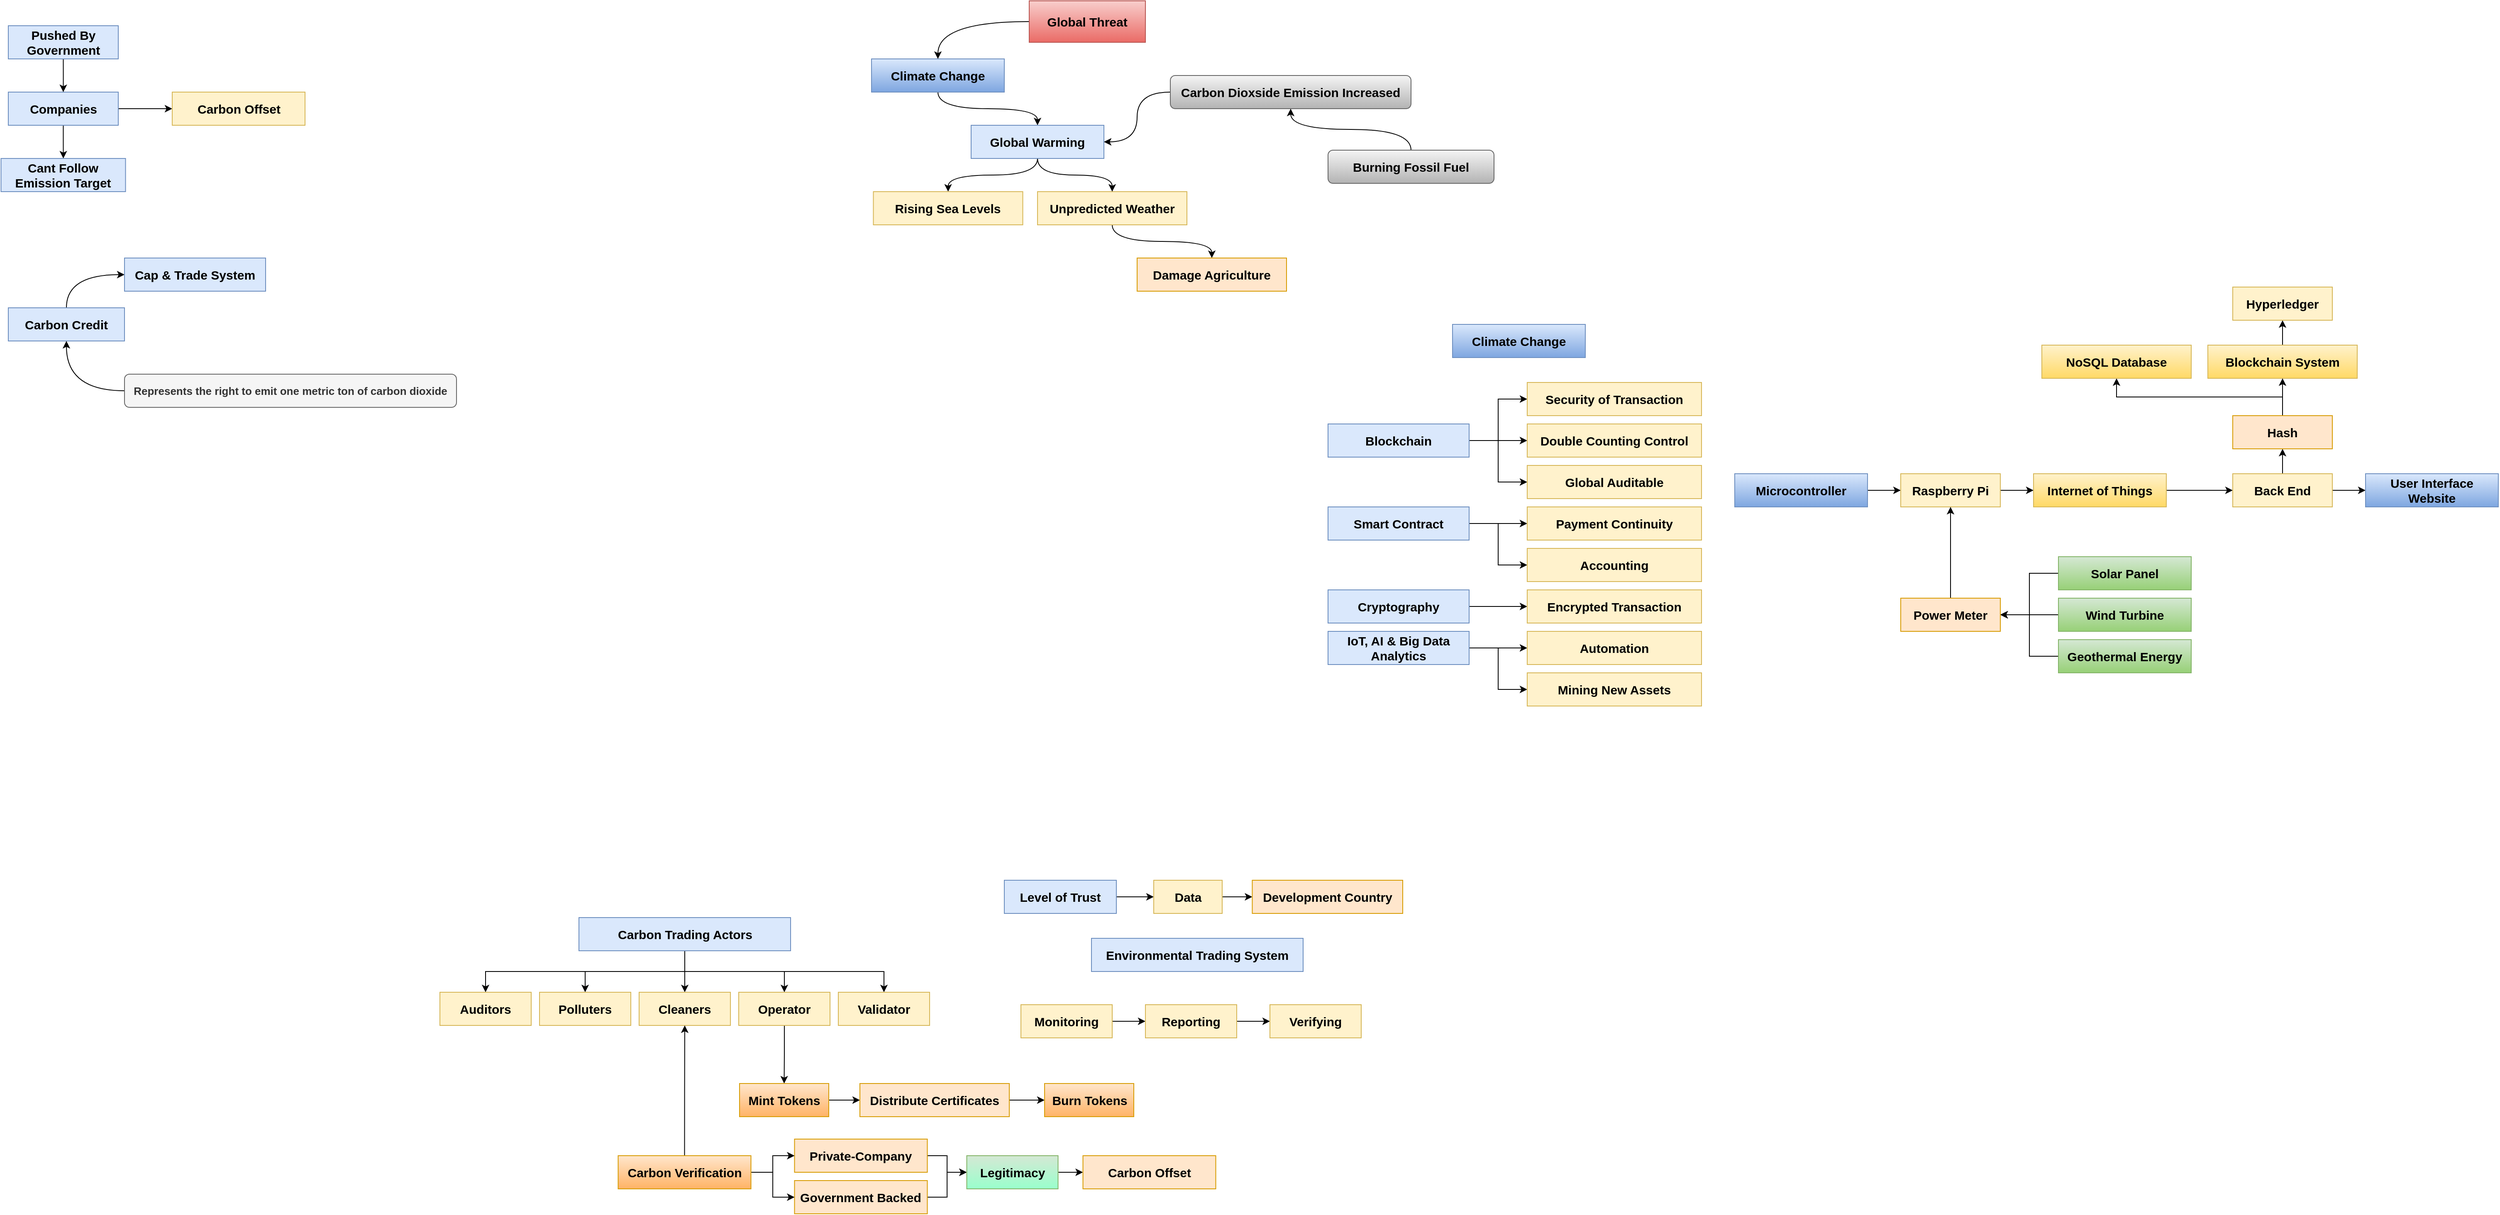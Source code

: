 <mxfile version="14.4.3" type="device" pages="3"><diagram id="M73ELTobNDa_Q1zjg2Xo" name="Page-1"><mxGraphModel dx="2272" dy="822" grid="1" gridSize="10" guides="1" tooltips="1" connect="1" arrows="1" fold="1" page="1" pageScale="1" pageWidth="850" pageHeight="1100" math="0" shadow="0"><root><mxCell id="0"/><mxCell id="1" parent="0"/><mxCell id="62qdmHemxCCxBnJwcnwe-7" style="edgeStyle=orthogonalEdgeStyle;curved=1;orthogonalLoop=1;jettySize=auto;html=1;exitX=0.5;exitY=1;exitDx=0;exitDy=0;" parent="1" source="62qdmHemxCCxBnJwcnwe-1" target="62qdmHemxCCxBnJwcnwe-6" edge="1"><mxGeometry relative="1" as="geometry"/></mxCell><mxCell id="62qdmHemxCCxBnJwcnwe-1" value="&lt;b&gt;&lt;font style=&quot;font-size: 15px&quot;&gt;Climate Change&lt;/font&gt;&lt;/b&gt;" style="rounded=0;whiteSpace=wrap;html=1;fillColor=#dae8fc;strokeColor=#6c8ebf;gradientColor=#7ea6e0;" parent="1" vertex="1"><mxGeometry x="240" y="80" width="160" height="40" as="geometry"/></mxCell><mxCell id="62qdmHemxCCxBnJwcnwe-9" style="edgeStyle=orthogonalEdgeStyle;curved=1;orthogonalLoop=1;jettySize=auto;html=1;exitX=0.5;exitY=1;exitDx=0;exitDy=0;" parent="1" source="62qdmHemxCCxBnJwcnwe-2" target="62qdmHemxCCxBnJwcnwe-3" edge="1"><mxGeometry relative="1" as="geometry"/></mxCell><mxCell id="62qdmHemxCCxBnJwcnwe-2" value="&lt;b&gt;&lt;font style=&quot;font-size: 15px&quot;&gt;Unpredicted Weather&lt;/font&gt;&lt;/b&gt;" style="rounded=0;whiteSpace=wrap;html=1;fillColor=#fff2cc;strokeColor=#d6b656;" parent="1" vertex="1"><mxGeometry x="440" y="240" width="180" height="40" as="geometry"/></mxCell><mxCell id="62qdmHemxCCxBnJwcnwe-3" value="&lt;b&gt;&lt;font style=&quot;font-size: 15px&quot;&gt;Damage Agriculture&lt;/font&gt;&lt;/b&gt;" style="rounded=0;whiteSpace=wrap;html=1;fillColor=#ffe6cc;strokeColor=#d79b00;" parent="1" vertex="1"><mxGeometry x="560" y="320" width="180" height="40" as="geometry"/></mxCell><mxCell id="62qdmHemxCCxBnJwcnwe-5" style="edgeStyle=orthogonalEdgeStyle;orthogonalLoop=1;jettySize=auto;html=1;exitX=0;exitY=0.5;exitDx=0;exitDy=0;curved=1;" parent="1" source="62qdmHemxCCxBnJwcnwe-4" target="62qdmHemxCCxBnJwcnwe-1" edge="1"><mxGeometry relative="1" as="geometry"/></mxCell><mxCell id="62qdmHemxCCxBnJwcnwe-4" value="&lt;b&gt;&lt;font style=&quot;font-size: 15px&quot;&gt;Global Threat&lt;/font&gt;&lt;/b&gt;" style="rounded=0;whiteSpace=wrap;html=1;fillColor=#f8cecc;strokeColor=#b85450;gradientColor=#ea6b66;" parent="1" vertex="1"><mxGeometry x="430" y="10" width="140" height="50" as="geometry"/></mxCell><mxCell id="62qdmHemxCCxBnJwcnwe-8" style="edgeStyle=orthogonalEdgeStyle;curved=1;orthogonalLoop=1;jettySize=auto;html=1;exitX=0.5;exitY=1;exitDx=0;exitDy=0;" parent="1" source="62qdmHemxCCxBnJwcnwe-6" target="62qdmHemxCCxBnJwcnwe-2" edge="1"><mxGeometry relative="1" as="geometry"/></mxCell><mxCell id="fIUe_fEhSxtCHJvKFjxH-10" style="edgeStyle=orthogonalEdgeStyle;orthogonalLoop=1;jettySize=auto;html=1;exitX=0.5;exitY=1;exitDx=0;exitDy=0;curved=1;" edge="1" parent="1" source="62qdmHemxCCxBnJwcnwe-6" target="fIUe_fEhSxtCHJvKFjxH-9"><mxGeometry relative="1" as="geometry"/></mxCell><mxCell id="62qdmHemxCCxBnJwcnwe-6" value="&lt;b&gt;&lt;font style=&quot;font-size: 15px&quot;&gt;Global Warming&lt;/font&gt;&lt;/b&gt;" style="rounded=0;whiteSpace=wrap;html=1;fillColor=#dae8fc;strokeColor=#6c8ebf;" parent="1" vertex="1"><mxGeometry x="360" y="160" width="160" height="40" as="geometry"/></mxCell><mxCell id="62qdmHemxCCxBnJwcnwe-11" style="edgeStyle=orthogonalEdgeStyle;curved=1;orthogonalLoop=1;jettySize=auto;html=1;exitX=0;exitY=0.5;exitDx=0;exitDy=0;entryX=1;entryY=0.5;entryDx=0;entryDy=0;" parent="1" source="62qdmHemxCCxBnJwcnwe-10" target="62qdmHemxCCxBnJwcnwe-6" edge="1"><mxGeometry relative="1" as="geometry"/></mxCell><mxCell id="62qdmHemxCCxBnJwcnwe-10" value="&lt;b&gt;&lt;font style=&quot;font-size: 15px&quot;&gt;Carbon Dioxside Emission Increased&lt;/font&gt;&lt;/b&gt;" style="rounded=1;whiteSpace=wrap;html=1;fillColor=#f5f5f5;strokeColor=#666666;gradientColor=#b3b3b3;" parent="1" vertex="1"><mxGeometry x="600" y="100" width="290" height="40" as="geometry"/></mxCell><mxCell id="62qdmHemxCCxBnJwcnwe-13" style="edgeStyle=orthogonalEdgeStyle;curved=1;orthogonalLoop=1;jettySize=auto;html=1;exitX=0.5;exitY=0;exitDx=0;exitDy=0;" parent="1" source="62qdmHemxCCxBnJwcnwe-12" target="62qdmHemxCCxBnJwcnwe-10" edge="1"><mxGeometry relative="1" as="geometry"/></mxCell><mxCell id="62qdmHemxCCxBnJwcnwe-12" value="&lt;b&gt;&lt;font style=&quot;font-size: 15px&quot;&gt;Burning Fossil Fuel&lt;/font&gt;&lt;/b&gt;" style="rounded=1;whiteSpace=wrap;html=1;fillColor=#f5f5f5;strokeColor=#666666;gradientColor=#b3b3b3;" parent="1" vertex="1"><mxGeometry x="790" y="190" width="200" height="40" as="geometry"/></mxCell><mxCell id="62qdmHemxCCxBnJwcnwe-15" value="&lt;b&gt;&lt;font style=&quot;font-size: 15px&quot;&gt;Environmental Trading System&lt;/font&gt;&lt;/b&gt;" style="rounded=0;whiteSpace=wrap;html=1;fillColor=#dae8fc;strokeColor=#6c8ebf;" parent="1" vertex="1"><mxGeometry x="505" y="1140" width="255" height="40" as="geometry"/></mxCell><mxCell id="62qdmHemxCCxBnJwcnwe-18" style="edgeStyle=orthogonalEdgeStyle;curved=1;orthogonalLoop=1;jettySize=auto;html=1;exitX=1;exitY=0.5;exitDx=0;exitDy=0;" parent="1" source="62qdmHemxCCxBnJwcnwe-16" target="62qdmHemxCCxBnJwcnwe-17" edge="1"><mxGeometry relative="1" as="geometry"/></mxCell><mxCell id="62qdmHemxCCxBnJwcnwe-16" value="&lt;b&gt;&lt;font style=&quot;font-size: 15px&quot;&gt;Monitoring&lt;/font&gt;&lt;/b&gt;" style="rounded=0;whiteSpace=wrap;html=1;fillColor=#fff2cc;strokeColor=#d6b656;" parent="1" vertex="1"><mxGeometry x="420" y="1220" width="110" height="40" as="geometry"/></mxCell><mxCell id="62qdmHemxCCxBnJwcnwe-20" style="edgeStyle=orthogonalEdgeStyle;curved=1;orthogonalLoop=1;jettySize=auto;html=1;exitX=1;exitY=0.5;exitDx=0;exitDy=0;" parent="1" source="62qdmHemxCCxBnJwcnwe-17" target="62qdmHemxCCxBnJwcnwe-19" edge="1"><mxGeometry relative="1" as="geometry"/></mxCell><mxCell id="62qdmHemxCCxBnJwcnwe-17" value="&lt;b&gt;&lt;font style=&quot;font-size: 15px&quot;&gt;Reporting&lt;/font&gt;&lt;/b&gt;" style="rounded=0;whiteSpace=wrap;html=1;fillColor=#fff2cc;strokeColor=#d6b656;" parent="1" vertex="1"><mxGeometry x="570" y="1220" width="110" height="40" as="geometry"/></mxCell><mxCell id="62qdmHemxCCxBnJwcnwe-19" value="&lt;span style=&quot;font-size: 15px&quot;&gt;&lt;b&gt;Verifying&lt;/b&gt;&lt;/span&gt;" style="rounded=0;whiteSpace=wrap;html=1;fillColor=#fff2cc;strokeColor=#d6b656;" parent="1" vertex="1"><mxGeometry x="720" y="1220" width="110" height="40" as="geometry"/></mxCell><mxCell id="62qdmHemxCCxBnJwcnwe-25" style="edgeStyle=orthogonalEdgeStyle;curved=1;orthogonalLoop=1;jettySize=auto;html=1;exitX=1;exitY=0.5;exitDx=0;exitDy=0;" parent="1" source="62qdmHemxCCxBnJwcnwe-21" target="62qdmHemxCCxBnJwcnwe-23" edge="1"><mxGeometry relative="1" as="geometry"/></mxCell><mxCell id="62qdmHemxCCxBnJwcnwe-26" style="edgeStyle=orthogonalEdgeStyle;orthogonalLoop=1;jettySize=auto;html=1;exitX=1;exitY=0.5;exitDx=0;exitDy=0;entryX=0;entryY=0.5;entryDx=0;entryDy=0;rounded=0;" parent="1" source="62qdmHemxCCxBnJwcnwe-21" target="62qdmHemxCCxBnJwcnwe-22" edge="1"><mxGeometry relative="1" as="geometry"/></mxCell><mxCell id="62qdmHemxCCxBnJwcnwe-27" style="edgeStyle=orthogonalEdgeStyle;orthogonalLoop=1;jettySize=auto;html=1;exitX=1;exitY=0.5;exitDx=0;exitDy=0;entryX=0;entryY=0.5;entryDx=0;entryDy=0;rounded=0;" parent="1" source="62qdmHemxCCxBnJwcnwe-21" target="62qdmHemxCCxBnJwcnwe-24" edge="1"><mxGeometry relative="1" as="geometry"/></mxCell><mxCell id="62qdmHemxCCxBnJwcnwe-21" value="&lt;b&gt;&lt;font style=&quot;font-size: 15px&quot;&gt;Blockchain&lt;/font&gt;&lt;/b&gt;" style="rounded=0;whiteSpace=wrap;html=1;fillColor=#dae8fc;strokeColor=#6c8ebf;" parent="1" vertex="1"><mxGeometry x="790" y="520" width="170" height="40" as="geometry"/></mxCell><mxCell id="62qdmHemxCCxBnJwcnwe-22" value="&lt;b&gt;&lt;font style=&quot;font-size: 15px&quot;&gt;Security of Transaction&lt;/font&gt;&lt;/b&gt;" style="rounded=0;whiteSpace=wrap;html=1;fillColor=#fff2cc;strokeColor=#d6b656;" parent="1" vertex="1"><mxGeometry x="1030" y="470" width="210" height="40" as="geometry"/></mxCell><mxCell id="62qdmHemxCCxBnJwcnwe-23" value="&lt;b&gt;&lt;font style=&quot;font-size: 15px&quot;&gt;Double Counting Control&lt;/font&gt;&lt;/b&gt;" style="rounded=0;whiteSpace=wrap;html=1;fillColor=#fff2cc;strokeColor=#d6b656;" parent="1" vertex="1"><mxGeometry x="1030" y="520" width="210" height="40" as="geometry"/></mxCell><mxCell id="62qdmHemxCCxBnJwcnwe-24" value="&lt;b&gt;&lt;font style=&quot;font-size: 15px&quot;&gt;Global Auditable&lt;/font&gt;&lt;/b&gt;" style="rounded=0;whiteSpace=wrap;html=1;fillColor=#fff2cc;strokeColor=#d6b656;" parent="1" vertex="1"><mxGeometry x="1030" y="570" width="210" height="40" as="geometry"/></mxCell><mxCell id="62qdmHemxCCxBnJwcnwe-30" style="edgeStyle=orthogonalEdgeStyle;rounded=0;orthogonalLoop=1;jettySize=auto;html=1;exitX=1;exitY=0.5;exitDx=0;exitDy=0;" parent="1" source="62qdmHemxCCxBnJwcnwe-28" target="62qdmHemxCCxBnJwcnwe-29" edge="1"><mxGeometry relative="1" as="geometry"/></mxCell><mxCell id="62qdmHemxCCxBnJwcnwe-28" value="&lt;b&gt;&lt;font style=&quot;font-size: 15px&quot;&gt;Cryptography&lt;/font&gt;&lt;/b&gt;" style="rounded=0;whiteSpace=wrap;html=1;fillColor=#dae8fc;strokeColor=#6c8ebf;" parent="1" vertex="1"><mxGeometry x="790" y="720" width="170" height="40" as="geometry"/></mxCell><mxCell id="62qdmHemxCCxBnJwcnwe-29" value="&lt;span style=&quot;font-size: 15px&quot;&gt;&lt;b&gt;Encrypted Transaction&lt;/b&gt;&lt;/span&gt;" style="rounded=0;whiteSpace=wrap;html=1;fillColor=#fff2cc;strokeColor=#d6b656;" parent="1" vertex="1"><mxGeometry x="1030" y="720" width="210" height="40" as="geometry"/></mxCell><mxCell id="62qdmHemxCCxBnJwcnwe-34" style="edgeStyle=orthogonalEdgeStyle;rounded=0;orthogonalLoop=1;jettySize=auto;html=1;exitX=1;exitY=0.5;exitDx=0;exitDy=0;" parent="1" source="62qdmHemxCCxBnJwcnwe-31" target="62qdmHemxCCxBnJwcnwe-32" edge="1"><mxGeometry relative="1" as="geometry"/></mxCell><mxCell id="62qdmHemxCCxBnJwcnwe-35" style="edgeStyle=orthogonalEdgeStyle;rounded=0;orthogonalLoop=1;jettySize=auto;html=1;exitX=1;exitY=0.5;exitDx=0;exitDy=0;entryX=0;entryY=0.5;entryDx=0;entryDy=0;" parent="1" source="62qdmHemxCCxBnJwcnwe-31" target="62qdmHemxCCxBnJwcnwe-33" edge="1"><mxGeometry relative="1" as="geometry"/></mxCell><mxCell id="62qdmHemxCCxBnJwcnwe-31" value="&lt;b&gt;&lt;font style=&quot;font-size: 15px&quot;&gt;IoT, AI &amp;amp; Big Data Analytics&lt;/font&gt;&lt;/b&gt;" style="rounded=0;whiteSpace=wrap;html=1;fillColor=#dae8fc;strokeColor=#6c8ebf;" parent="1" vertex="1"><mxGeometry x="790" y="770" width="170" height="40" as="geometry"/></mxCell><mxCell id="62qdmHemxCCxBnJwcnwe-32" value="&lt;span style=&quot;font-size: 15px&quot;&gt;&lt;b&gt;Automation&lt;/b&gt;&lt;/span&gt;" style="rounded=0;whiteSpace=wrap;html=1;fillColor=#fff2cc;strokeColor=#d6b656;" parent="1" vertex="1"><mxGeometry x="1030" y="770" width="210" height="40" as="geometry"/></mxCell><mxCell id="62qdmHemxCCxBnJwcnwe-33" value="&lt;span style=&quot;font-size: 15px&quot;&gt;&lt;b&gt;Mining New Assets&lt;/b&gt;&lt;/span&gt;" style="rounded=0;whiteSpace=wrap;html=1;fillColor=#fff2cc;strokeColor=#d6b656;" parent="1" vertex="1"><mxGeometry x="1030" y="820" width="210" height="40" as="geometry"/></mxCell><mxCell id="62qdmHemxCCxBnJwcnwe-36" style="edgeStyle=orthogonalEdgeStyle;rounded=0;orthogonalLoop=1;jettySize=auto;html=1;exitX=1;exitY=0.5;exitDx=0;exitDy=0;" parent="1" source="62qdmHemxCCxBnJwcnwe-37" target="62qdmHemxCCxBnJwcnwe-38" edge="1"><mxGeometry relative="1" as="geometry"/></mxCell><mxCell id="62qdmHemxCCxBnJwcnwe-40" style="edgeStyle=orthogonalEdgeStyle;rounded=0;orthogonalLoop=1;jettySize=auto;html=1;exitX=1;exitY=0.5;exitDx=0;exitDy=0;entryX=0;entryY=0.5;entryDx=0;entryDy=0;" parent="1" source="62qdmHemxCCxBnJwcnwe-37" target="62qdmHemxCCxBnJwcnwe-39" edge="1"><mxGeometry relative="1" as="geometry"/></mxCell><mxCell id="62qdmHemxCCxBnJwcnwe-37" value="&lt;b&gt;&lt;font style=&quot;font-size: 15px&quot;&gt;Smart Contract&lt;/font&gt;&lt;/b&gt;" style="rounded=0;whiteSpace=wrap;html=1;fillColor=#dae8fc;strokeColor=#6c8ebf;" parent="1" vertex="1"><mxGeometry x="790" y="620" width="170" height="40" as="geometry"/></mxCell><mxCell id="62qdmHemxCCxBnJwcnwe-38" value="&lt;span style=&quot;font-size: 15px&quot;&gt;&lt;b&gt;Payment Continuity&lt;/b&gt;&lt;/span&gt;" style="rounded=0;whiteSpace=wrap;html=1;fillColor=#fff2cc;strokeColor=#d6b656;" parent="1" vertex="1"><mxGeometry x="1030" y="620" width="210" height="40" as="geometry"/></mxCell><mxCell id="62qdmHemxCCxBnJwcnwe-39" value="&lt;span style=&quot;font-size: 15px&quot;&gt;&lt;b&gt;Accounting&lt;/b&gt;&lt;/span&gt;" style="rounded=0;whiteSpace=wrap;html=1;fillColor=#fff2cc;strokeColor=#d6b656;" parent="1" vertex="1"><mxGeometry x="1030" y="670" width="210" height="40" as="geometry"/></mxCell><mxCell id="62qdmHemxCCxBnJwcnwe-41" value="&lt;b&gt;&lt;font style=&quot;font-size: 15px&quot;&gt;Climate Change&lt;/font&gt;&lt;/b&gt;" style="rounded=0;whiteSpace=wrap;html=1;fillColor=#dae8fc;strokeColor=#6c8ebf;gradientColor=#7ea6e0;" parent="1" vertex="1"><mxGeometry x="940" y="400" width="160" height="40" as="geometry"/></mxCell><mxCell id="62qdmHemxCCxBnJwcnwe-45" style="edgeStyle=orthogonalEdgeStyle;rounded=0;orthogonalLoop=1;jettySize=auto;html=1;exitX=1;exitY=0.5;exitDx=0;exitDy=0;" parent="1" source="62qdmHemxCCxBnJwcnwe-42" target="62qdmHemxCCxBnJwcnwe-43" edge="1"><mxGeometry relative="1" as="geometry"/></mxCell><mxCell id="62qdmHemxCCxBnJwcnwe-42" value="&lt;b&gt;&lt;font style=&quot;font-size: 15px&quot;&gt;Microcontroller&lt;/font&gt;&lt;/b&gt;" style="rounded=0;whiteSpace=wrap;html=1;fillColor=#dae8fc;strokeColor=#6c8ebf;gradientColor=#7ea6e0;" parent="1" vertex="1"><mxGeometry x="1280" y="580" width="160" height="40" as="geometry"/></mxCell><mxCell id="62qdmHemxCCxBnJwcnwe-46" style="edgeStyle=orthogonalEdgeStyle;rounded=0;orthogonalLoop=1;jettySize=auto;html=1;exitX=1;exitY=0.5;exitDx=0;exitDy=0;" parent="1" source="62qdmHemxCCxBnJwcnwe-43" target="62qdmHemxCCxBnJwcnwe-44" edge="1"><mxGeometry relative="1" as="geometry"/></mxCell><mxCell id="62qdmHemxCCxBnJwcnwe-43" value="&lt;b&gt;&lt;font style=&quot;font-size: 15px&quot;&gt;Raspberry Pi&lt;/font&gt;&lt;/b&gt;" style="rounded=0;whiteSpace=wrap;html=1;fillColor=#fff2cc;strokeColor=#d6b656;" parent="1" vertex="1"><mxGeometry x="1480" y="580" width="120" height="40" as="geometry"/></mxCell><mxCell id="62qdmHemxCCxBnJwcnwe-56" style="edgeStyle=orthogonalEdgeStyle;rounded=0;orthogonalLoop=1;jettySize=auto;html=1;exitX=1;exitY=0.5;exitDx=0;exitDy=0;" parent="1" source="62qdmHemxCCxBnJwcnwe-44" target="62qdmHemxCCxBnJwcnwe-55" edge="1"><mxGeometry relative="1" as="geometry"/></mxCell><mxCell id="62qdmHemxCCxBnJwcnwe-44" value="&lt;b&gt;&lt;font style=&quot;font-size: 15px&quot;&gt;Internet of Things&lt;/font&gt;&lt;/b&gt;" style="rounded=0;whiteSpace=wrap;html=1;fillColor=#fff2cc;strokeColor=#d6b656;gradientColor=#ffd966;" parent="1" vertex="1"><mxGeometry x="1640" y="580" width="160" height="40" as="geometry"/></mxCell><mxCell id="62qdmHemxCCxBnJwcnwe-53" style="edgeStyle=orthogonalEdgeStyle;rounded=0;orthogonalLoop=1;jettySize=auto;html=1;exitX=0;exitY=0.5;exitDx=0;exitDy=0;entryX=1;entryY=0.5;entryDx=0;entryDy=0;" parent="1" source="62qdmHemxCCxBnJwcnwe-47" target="62qdmHemxCCxBnJwcnwe-50" edge="1"><mxGeometry relative="1" as="geometry"><mxPoint x="1590" y="690" as="targetPoint"/></mxGeometry></mxCell><mxCell id="62qdmHemxCCxBnJwcnwe-47" value="&lt;b&gt;&lt;font style=&quot;font-size: 15px&quot;&gt;Solar Panel&lt;/font&gt;&lt;/b&gt;" style="rounded=0;whiteSpace=wrap;html=1;fillColor=#d5e8d4;strokeColor=#82b366;gradientColor=#97d077;" parent="1" vertex="1"><mxGeometry x="1670" y="680" width="160" height="40" as="geometry"/></mxCell><mxCell id="62qdmHemxCCxBnJwcnwe-51" style="edgeStyle=orthogonalEdgeStyle;rounded=0;orthogonalLoop=1;jettySize=auto;html=1;exitX=0;exitY=0.5;exitDx=0;exitDy=0;" parent="1" source="62qdmHemxCCxBnJwcnwe-48" target="62qdmHemxCCxBnJwcnwe-50" edge="1"><mxGeometry relative="1" as="geometry"/></mxCell><mxCell id="62qdmHemxCCxBnJwcnwe-48" value="&lt;b&gt;&lt;font style=&quot;font-size: 15px&quot;&gt;Wind Turbine&lt;/font&gt;&lt;/b&gt;" style="rounded=0;whiteSpace=wrap;html=1;fillColor=#d5e8d4;strokeColor=#82b366;gradientColor=#97d077;" parent="1" vertex="1"><mxGeometry x="1670" y="730" width="160" height="40" as="geometry"/></mxCell><mxCell id="62qdmHemxCCxBnJwcnwe-52" style="edgeStyle=orthogonalEdgeStyle;rounded=0;orthogonalLoop=1;jettySize=auto;html=1;exitX=0;exitY=0.5;exitDx=0;exitDy=0;entryX=1;entryY=0.5;entryDx=0;entryDy=0;" parent="1" source="62qdmHemxCCxBnJwcnwe-49" target="62qdmHemxCCxBnJwcnwe-50" edge="1"><mxGeometry relative="1" as="geometry"/></mxCell><mxCell id="62qdmHemxCCxBnJwcnwe-49" value="&lt;b&gt;&lt;font style=&quot;font-size: 15px&quot;&gt;Geothermal Energy&lt;/font&gt;&lt;/b&gt;" style="rounded=0;whiteSpace=wrap;html=1;fillColor=#d5e8d4;strokeColor=#82b366;gradientColor=#97d077;" parent="1" vertex="1"><mxGeometry x="1670" y="780" width="160" height="40" as="geometry"/></mxCell><mxCell id="62qdmHemxCCxBnJwcnwe-54" style="edgeStyle=orthogonalEdgeStyle;rounded=0;orthogonalLoop=1;jettySize=auto;html=1;exitX=0.5;exitY=0;exitDx=0;exitDy=0;" parent="1" source="62qdmHemxCCxBnJwcnwe-50" target="62qdmHemxCCxBnJwcnwe-43" edge="1"><mxGeometry relative="1" as="geometry"/></mxCell><mxCell id="62qdmHemxCCxBnJwcnwe-50" value="&lt;b&gt;&lt;font style=&quot;font-size: 15px&quot;&gt;Power Meter&lt;/font&gt;&lt;/b&gt;" style="rounded=0;whiteSpace=wrap;html=1;fillColor=#ffe6cc;strokeColor=#d79b00;" parent="1" vertex="1"><mxGeometry x="1480" y="730" width="120" height="40" as="geometry"/></mxCell><mxCell id="62qdmHemxCCxBnJwcnwe-60" style="edgeStyle=orthogonalEdgeStyle;rounded=0;orthogonalLoop=1;jettySize=auto;html=1;exitX=0.5;exitY=0;exitDx=0;exitDy=0;" parent="1" source="62qdmHemxCCxBnJwcnwe-55" target="62qdmHemxCCxBnJwcnwe-59" edge="1"><mxGeometry relative="1" as="geometry"/></mxCell><mxCell id="62qdmHemxCCxBnJwcnwe-68" style="edgeStyle=orthogonalEdgeStyle;rounded=0;orthogonalLoop=1;jettySize=auto;html=1;exitX=1;exitY=0.5;exitDx=0;exitDy=0;" parent="1" source="62qdmHemxCCxBnJwcnwe-55" target="62qdmHemxCCxBnJwcnwe-67" edge="1"><mxGeometry relative="1" as="geometry"/></mxCell><mxCell id="62qdmHemxCCxBnJwcnwe-55" value="&lt;b&gt;&lt;font style=&quot;font-size: 15px&quot;&gt;Back End&lt;/font&gt;&lt;/b&gt;" style="rounded=0;whiteSpace=wrap;html=1;fillColor=#fff2cc;strokeColor=#d6b656;" parent="1" vertex="1"><mxGeometry x="1880" y="580" width="120" height="40" as="geometry"/></mxCell><mxCell id="62qdmHemxCCxBnJwcnwe-63" style="edgeStyle=orthogonalEdgeStyle;rounded=0;orthogonalLoop=1;jettySize=auto;html=1;exitX=0.5;exitY=0;exitDx=0;exitDy=0;" parent="1" source="62qdmHemxCCxBnJwcnwe-57" target="62qdmHemxCCxBnJwcnwe-62" edge="1"><mxGeometry relative="1" as="geometry"/></mxCell><mxCell id="62qdmHemxCCxBnJwcnwe-57" value="&lt;b&gt;&lt;font style=&quot;font-size: 15px&quot;&gt;Blockchain System&lt;/font&gt;&lt;/b&gt;" style="rounded=0;whiteSpace=wrap;html=1;fillColor=#fff2cc;strokeColor=#d6b656;gradientColor=#ffd966;" parent="1" vertex="1"><mxGeometry x="1850" y="425" width="180" height="40" as="geometry"/></mxCell><mxCell id="62qdmHemxCCxBnJwcnwe-61" style="edgeStyle=orthogonalEdgeStyle;rounded=0;orthogonalLoop=1;jettySize=auto;html=1;exitX=0.5;exitY=0;exitDx=0;exitDy=0;entryX=0.5;entryY=1;entryDx=0;entryDy=0;" parent="1" source="62qdmHemxCCxBnJwcnwe-59" target="62qdmHemxCCxBnJwcnwe-57" edge="1"><mxGeometry relative="1" as="geometry"/></mxCell><mxCell id="62qdmHemxCCxBnJwcnwe-65" style="edgeStyle=orthogonalEdgeStyle;rounded=0;orthogonalLoop=1;jettySize=auto;html=1;exitX=0.5;exitY=0;exitDx=0;exitDy=0;entryX=0.5;entryY=1;entryDx=0;entryDy=0;" parent="1" source="62qdmHemxCCxBnJwcnwe-59" target="62qdmHemxCCxBnJwcnwe-64" edge="1"><mxGeometry relative="1" as="geometry"/></mxCell><mxCell id="62qdmHemxCCxBnJwcnwe-59" value="&lt;b&gt;&lt;font style=&quot;font-size: 15px&quot;&gt;Hash&lt;/font&gt;&lt;/b&gt;" style="rounded=0;whiteSpace=wrap;html=1;fillColor=#ffe6cc;strokeColor=#d79b00;" parent="1" vertex="1"><mxGeometry x="1880" y="510" width="120" height="40" as="geometry"/></mxCell><mxCell id="62qdmHemxCCxBnJwcnwe-62" value="&lt;b&gt;&lt;font style=&quot;font-size: 15px&quot;&gt;Hyperledger&lt;/font&gt;&lt;/b&gt;" style="rounded=0;whiteSpace=wrap;html=1;fillColor=#fff2cc;strokeColor=#d6b656;" parent="1" vertex="1"><mxGeometry x="1880" y="355" width="120" height="40" as="geometry"/></mxCell><mxCell id="62qdmHemxCCxBnJwcnwe-64" value="&lt;b&gt;&lt;font style=&quot;font-size: 15px&quot;&gt;NoSQL Database&lt;/font&gt;&lt;/b&gt;" style="rounded=0;whiteSpace=wrap;html=1;fillColor=#fff2cc;strokeColor=#d6b656;gradientColor=#ffd966;" parent="1" vertex="1"><mxGeometry x="1650" y="425" width="180" height="40" as="geometry"/></mxCell><mxCell id="62qdmHemxCCxBnJwcnwe-67" value="&lt;b&gt;&lt;font style=&quot;font-size: 15px&quot;&gt;User Interface&lt;br&gt;Website&lt;br&gt;&lt;/font&gt;&lt;/b&gt;" style="rounded=0;whiteSpace=wrap;html=1;fillColor=#dae8fc;strokeColor=#6c8ebf;gradientColor=#7ea6e0;" parent="1" vertex="1"><mxGeometry x="2040" y="580" width="160" height="40" as="geometry"/></mxCell><mxCell id="62qdmHemxCCxBnJwcnwe-71" style="edgeStyle=orthogonalEdgeStyle;rounded=0;orthogonalLoop=1;jettySize=auto;html=1;exitX=1;exitY=0.5;exitDx=0;exitDy=0;" parent="1" source="62qdmHemxCCxBnJwcnwe-69" target="62qdmHemxCCxBnJwcnwe-70" edge="1"><mxGeometry relative="1" as="geometry"/></mxCell><mxCell id="62qdmHemxCCxBnJwcnwe-69" value="&lt;b&gt;&lt;font style=&quot;font-size: 15px&quot;&gt;Level of Trust&lt;/font&gt;&lt;/b&gt;" style="rounded=0;whiteSpace=wrap;html=1;fillColor=#dae8fc;strokeColor=#6c8ebf;" parent="1" vertex="1"><mxGeometry x="400" y="1070" width="135" height="40" as="geometry"/></mxCell><mxCell id="62qdmHemxCCxBnJwcnwe-73" style="edgeStyle=orthogonalEdgeStyle;rounded=0;orthogonalLoop=1;jettySize=auto;html=1;exitX=1;exitY=0.5;exitDx=0;exitDy=0;" parent="1" source="62qdmHemxCCxBnJwcnwe-70" target="62qdmHemxCCxBnJwcnwe-72" edge="1"><mxGeometry relative="1" as="geometry"/></mxCell><mxCell id="62qdmHemxCCxBnJwcnwe-70" value="&lt;b&gt;&lt;font style=&quot;font-size: 15px&quot;&gt;Data&lt;/font&gt;&lt;/b&gt;" style="rounded=0;whiteSpace=wrap;html=1;fillColor=#fff2cc;strokeColor=#d6b656;" parent="1" vertex="1"><mxGeometry x="580" y="1070" width="82.5" height="40" as="geometry"/></mxCell><mxCell id="62qdmHemxCCxBnJwcnwe-72" value="&lt;b&gt;&lt;font style=&quot;font-size: 15px&quot;&gt;Development Country&lt;/font&gt;&lt;/b&gt;" style="rounded=0;whiteSpace=wrap;html=1;fillColor=#ffe6cc;strokeColor=#d79b00;" parent="1" vertex="1"><mxGeometry x="698.75" y="1070" width="181.25" height="40" as="geometry"/></mxCell><mxCell id="62qdmHemxCCxBnJwcnwe-80" style="edgeStyle=orthogonalEdgeStyle;rounded=0;orthogonalLoop=1;jettySize=auto;html=1;exitX=0.5;exitY=1;exitDx=0;exitDy=0;" parent="1" source="62qdmHemxCCxBnJwcnwe-74" target="62qdmHemxCCxBnJwcnwe-75" edge="1"><mxGeometry relative="1" as="geometry"/></mxCell><mxCell id="62qdmHemxCCxBnJwcnwe-81" style="edgeStyle=orthogonalEdgeStyle;rounded=0;orthogonalLoop=1;jettySize=auto;html=1;exitX=0.5;exitY=1;exitDx=0;exitDy=0;" parent="1" source="62qdmHemxCCxBnJwcnwe-74" target="62qdmHemxCCxBnJwcnwe-77" edge="1"><mxGeometry relative="1" as="geometry"/></mxCell><mxCell id="62qdmHemxCCxBnJwcnwe-82" style="edgeStyle=orthogonalEdgeStyle;rounded=0;orthogonalLoop=1;jettySize=auto;html=1;exitX=0.5;exitY=1;exitDx=0;exitDy=0;" parent="1" source="62qdmHemxCCxBnJwcnwe-74" target="62qdmHemxCCxBnJwcnwe-76" edge="1"><mxGeometry relative="1" as="geometry"/></mxCell><mxCell id="62qdmHemxCCxBnJwcnwe-83" style="edgeStyle=orthogonalEdgeStyle;rounded=0;orthogonalLoop=1;jettySize=auto;html=1;exitX=0.5;exitY=1;exitDx=0;exitDy=0;" parent="1" source="62qdmHemxCCxBnJwcnwe-74" target="62qdmHemxCCxBnJwcnwe-78" edge="1"><mxGeometry relative="1" as="geometry"/></mxCell><mxCell id="62qdmHemxCCxBnJwcnwe-84" style="edgeStyle=orthogonalEdgeStyle;rounded=0;orthogonalLoop=1;jettySize=auto;html=1;exitX=0.5;exitY=1;exitDx=0;exitDy=0;" parent="1" source="62qdmHemxCCxBnJwcnwe-74" target="62qdmHemxCCxBnJwcnwe-79" edge="1"><mxGeometry relative="1" as="geometry"/></mxCell><mxCell id="62qdmHemxCCxBnJwcnwe-74" value="&lt;b&gt;&lt;font style=&quot;font-size: 15px&quot;&gt;Carbon Trading Actors&lt;/font&gt;&lt;/b&gt;" style="rounded=0;whiteSpace=wrap;html=1;fillColor=#dae8fc;strokeColor=#6c8ebf;" parent="1" vertex="1"><mxGeometry x="-112.5" y="1115" width="255" height="40" as="geometry"/></mxCell><mxCell id="62qdmHemxCCxBnJwcnwe-75" value="&lt;b&gt;&lt;font style=&quot;font-size: 15px&quot;&gt;Auditors&lt;/font&gt;&lt;/b&gt;" style="rounded=0;whiteSpace=wrap;html=1;fillColor=#fff2cc;strokeColor=#d6b656;" parent="1" vertex="1"><mxGeometry x="-280" y="1205" width="110" height="40" as="geometry"/></mxCell><mxCell id="62qdmHemxCCxBnJwcnwe-76" value="&lt;b&gt;&lt;font style=&quot;font-size: 15px&quot;&gt;Polluters&lt;/font&gt;&lt;/b&gt;" style="rounded=0;whiteSpace=wrap;html=1;fillColor=#fff2cc;strokeColor=#d6b656;" parent="1" vertex="1"><mxGeometry x="-160" y="1205" width="110" height="40" as="geometry"/></mxCell><mxCell id="62qdmHemxCCxBnJwcnwe-77" value="&lt;b&gt;&lt;font style=&quot;font-size: 15px&quot;&gt;Cleaners&lt;/font&gt;&lt;/b&gt;" style="rounded=0;whiteSpace=wrap;html=1;fillColor=#fff2cc;strokeColor=#d6b656;" parent="1" vertex="1"><mxGeometry x="-40" y="1205" width="110" height="40" as="geometry"/></mxCell><mxCell id="62qdmHemxCCxBnJwcnwe-102" style="edgeStyle=orthogonalEdgeStyle;rounded=0;orthogonalLoop=1;jettySize=auto;html=1;exitX=0.5;exitY=1;exitDx=0;exitDy=0;" parent="1" source="62qdmHemxCCxBnJwcnwe-78" target="62qdmHemxCCxBnJwcnwe-97" edge="1"><mxGeometry relative="1" as="geometry"/></mxCell><mxCell id="62qdmHemxCCxBnJwcnwe-78" value="&lt;b&gt;&lt;font style=&quot;font-size: 15px&quot;&gt;Operator&lt;/font&gt;&lt;/b&gt;" style="rounded=0;whiteSpace=wrap;html=1;fillColor=#fff2cc;strokeColor=#d6b656;" parent="1" vertex="1"><mxGeometry x="80" y="1205" width="110" height="40" as="geometry"/></mxCell><mxCell id="62qdmHemxCCxBnJwcnwe-79" value="&lt;b&gt;&lt;font style=&quot;font-size: 15px&quot;&gt;Validator&lt;/font&gt;&lt;/b&gt;" style="rounded=0;whiteSpace=wrap;html=1;fillColor=#fff2cc;strokeColor=#d6b656;" parent="1" vertex="1"><mxGeometry x="200" y="1205" width="110" height="40" as="geometry"/></mxCell><mxCell id="62qdmHemxCCxBnJwcnwe-92" style="edgeStyle=orthogonalEdgeStyle;rounded=0;orthogonalLoop=1;jettySize=auto;html=1;exitX=1;exitY=0.5;exitDx=0;exitDy=0;" parent="1" source="62qdmHemxCCxBnJwcnwe-85" target="62qdmHemxCCxBnJwcnwe-90" edge="1"><mxGeometry relative="1" as="geometry"/></mxCell><mxCell id="62qdmHemxCCxBnJwcnwe-85" value="&lt;b&gt;&lt;font style=&quot;font-size: 15px&quot;&gt;Private-Company&lt;/font&gt;&lt;/b&gt;" style="rounded=0;whiteSpace=wrap;html=1;fillColor=#ffe6cc;strokeColor=#d79b00;" parent="1" vertex="1"><mxGeometry x="147.25" y="1382" width="160" height="40" as="geometry"/></mxCell><mxCell id="62qdmHemxCCxBnJwcnwe-91" style="edgeStyle=orthogonalEdgeStyle;rounded=0;orthogonalLoop=1;jettySize=auto;html=1;exitX=1;exitY=0.5;exitDx=0;exitDy=0;" parent="1" source="62qdmHemxCCxBnJwcnwe-86" target="62qdmHemxCCxBnJwcnwe-90" edge="1"><mxGeometry relative="1" as="geometry"/></mxCell><mxCell id="62qdmHemxCCxBnJwcnwe-86" value="&lt;b&gt;&lt;font style=&quot;font-size: 15px&quot;&gt;Government Backed&lt;/font&gt;&lt;/b&gt;" style="rounded=0;whiteSpace=wrap;html=1;fillColor=#ffe6cc;strokeColor=#d79b00;" parent="1" vertex="1"><mxGeometry x="147.25" y="1432" width="160" height="40" as="geometry"/></mxCell><mxCell id="62qdmHemxCCxBnJwcnwe-88" style="edgeStyle=orthogonalEdgeStyle;rounded=0;orthogonalLoop=1;jettySize=auto;html=1;exitX=1;exitY=0.5;exitDx=0;exitDy=0;" parent="1" source="62qdmHemxCCxBnJwcnwe-87" target="62qdmHemxCCxBnJwcnwe-85" edge="1"><mxGeometry relative="1" as="geometry"/></mxCell><mxCell id="62qdmHemxCCxBnJwcnwe-89" style="edgeStyle=orthogonalEdgeStyle;rounded=0;orthogonalLoop=1;jettySize=auto;html=1;exitX=1;exitY=0.5;exitDx=0;exitDy=0;" parent="1" source="62qdmHemxCCxBnJwcnwe-87" target="62qdmHemxCCxBnJwcnwe-86" edge="1"><mxGeometry relative="1" as="geometry"/></mxCell><mxCell id="62qdmHemxCCxBnJwcnwe-96" style="edgeStyle=orthogonalEdgeStyle;rounded=0;orthogonalLoop=1;jettySize=auto;html=1;exitX=0.5;exitY=0;exitDx=0;exitDy=0;" parent="1" source="62qdmHemxCCxBnJwcnwe-87" target="62qdmHemxCCxBnJwcnwe-77" edge="1"><mxGeometry relative="1" as="geometry"/></mxCell><mxCell id="62qdmHemxCCxBnJwcnwe-87" value="&lt;b&gt;&lt;font style=&quot;font-size: 15px&quot;&gt;Carbon Verification&lt;/font&gt;&lt;/b&gt;" style="rounded=0;whiteSpace=wrap;html=1;fillColor=#ffe6cc;strokeColor=#d79b00;gradientColor=#FFB366;" parent="1" vertex="1"><mxGeometry x="-65.25" y="1402" width="160" height="40" as="geometry"/></mxCell><mxCell id="62qdmHemxCCxBnJwcnwe-94" style="edgeStyle=orthogonalEdgeStyle;rounded=0;orthogonalLoop=1;jettySize=auto;html=1;exitX=1;exitY=0.5;exitDx=0;exitDy=0;" parent="1" source="62qdmHemxCCxBnJwcnwe-90" target="62qdmHemxCCxBnJwcnwe-93" edge="1"><mxGeometry relative="1" as="geometry"/></mxCell><mxCell id="62qdmHemxCCxBnJwcnwe-90" value="&lt;span style=&quot;font-size: 15px&quot;&gt;&lt;b&gt;Legitimacy&lt;/b&gt;&lt;/span&gt;" style="rounded=0;whiteSpace=wrap;html=1;fillColor=#d5e8d4;strokeColor=#82b366;gradientColor=#99FFCC;" parent="1" vertex="1"><mxGeometry x="354.75" y="1402" width="110" height="40" as="geometry"/></mxCell><mxCell id="62qdmHemxCCxBnJwcnwe-93" value="&lt;b&gt;&lt;font style=&quot;font-size: 15px&quot;&gt;Carbon Offset&lt;/font&gt;&lt;/b&gt;" style="rounded=0;whiteSpace=wrap;html=1;fillColor=#ffe6cc;strokeColor=#d79b00;" parent="1" vertex="1"><mxGeometry x="494.75" y="1402" width="160" height="40" as="geometry"/></mxCell><mxCell id="62qdmHemxCCxBnJwcnwe-99" style="edgeStyle=orthogonalEdgeStyle;rounded=0;orthogonalLoop=1;jettySize=auto;html=1;exitX=1;exitY=0.5;exitDx=0;exitDy=0;" parent="1" source="62qdmHemxCCxBnJwcnwe-97" target="62qdmHemxCCxBnJwcnwe-98" edge="1"><mxGeometry relative="1" as="geometry"/></mxCell><mxCell id="62qdmHemxCCxBnJwcnwe-97" value="&lt;b&gt;&lt;font style=&quot;font-size: 15px&quot;&gt;Mint Tokens&lt;/font&gt;&lt;/b&gt;" style="rounded=0;whiteSpace=wrap;html=1;fillColor=#ffe6cc;strokeColor=#d79b00;gradientColor=#FFB366;" parent="1" vertex="1"><mxGeometry x="81" y="1315" width="107.5" height="40" as="geometry"/></mxCell><mxCell id="62qdmHemxCCxBnJwcnwe-101" style="edgeStyle=orthogonalEdgeStyle;rounded=0;orthogonalLoop=1;jettySize=auto;html=1;exitX=1;exitY=0.5;exitDx=0;exitDy=0;" parent="1" source="62qdmHemxCCxBnJwcnwe-98" target="62qdmHemxCCxBnJwcnwe-100" edge="1"><mxGeometry relative="1" as="geometry"/></mxCell><mxCell id="62qdmHemxCCxBnJwcnwe-98" value="&lt;b&gt;&lt;font style=&quot;font-size: 15px&quot;&gt;Distribute Certificates&lt;/font&gt;&lt;/b&gt;" style="rounded=0;whiteSpace=wrap;html=1;fillColor=#ffe6cc;strokeColor=#d79b00;" parent="1" vertex="1"><mxGeometry x="226" y="1315" width="180" height="40" as="geometry"/></mxCell><mxCell id="62qdmHemxCCxBnJwcnwe-100" value="&lt;b&gt;&lt;font style=&quot;font-size: 15px&quot;&gt;Burn Tokens&lt;/font&gt;&lt;/b&gt;" style="rounded=0;whiteSpace=wrap;html=1;fillColor=#ffe6cc;strokeColor=#d79b00;gradientColor=#FFB366;" parent="1" vertex="1"><mxGeometry x="448.5" y="1315" width="107.5" height="40" as="geometry"/></mxCell><mxCell id="fIUe_fEhSxtCHJvKFjxH-4" style="edgeStyle=orthogonalEdgeStyle;rounded=0;orthogonalLoop=1;jettySize=auto;html=1;exitX=1;exitY=0.5;exitDx=0;exitDy=0;" edge="1" parent="1" source="fIUe_fEhSxtCHJvKFjxH-2" target="fIUe_fEhSxtCHJvKFjxH-3"><mxGeometry relative="1" as="geometry"/></mxCell><mxCell id="fIUe_fEhSxtCHJvKFjxH-8" value="" style="edgeStyle=orthogonalEdgeStyle;rounded=0;orthogonalLoop=1;jettySize=auto;html=1;" edge="1" parent="1" source="fIUe_fEhSxtCHJvKFjxH-2" target="fIUe_fEhSxtCHJvKFjxH-7"><mxGeometry relative="1" as="geometry"/></mxCell><mxCell id="fIUe_fEhSxtCHJvKFjxH-2" value="&lt;b&gt;&lt;font style=&quot;font-size: 15px&quot;&gt;Companies&lt;/font&gt;&lt;/b&gt;" style="rounded=0;whiteSpace=wrap;html=1;fillColor=#dae8fc;strokeColor=#6c8ebf;" vertex="1" parent="1"><mxGeometry x="-800" y="120" width="132.5" height="40" as="geometry"/></mxCell><mxCell id="fIUe_fEhSxtCHJvKFjxH-3" value="&lt;b&gt;&lt;font style=&quot;font-size: 15px&quot;&gt;Carbon Offset&lt;/font&gt;&lt;/b&gt;" style="rounded=0;whiteSpace=wrap;html=1;fillColor=#fff2cc;strokeColor=#d6b656;" vertex="1" parent="1"><mxGeometry x="-602.5" y="120" width="160" height="40" as="geometry"/></mxCell><mxCell id="fIUe_fEhSxtCHJvKFjxH-6" style="edgeStyle=orthogonalEdgeStyle;rounded=0;orthogonalLoop=1;jettySize=auto;html=1;exitX=0.5;exitY=1;exitDx=0;exitDy=0;" edge="1" parent="1" source="fIUe_fEhSxtCHJvKFjxH-5" target="fIUe_fEhSxtCHJvKFjxH-2"><mxGeometry relative="1" as="geometry"/></mxCell><mxCell id="fIUe_fEhSxtCHJvKFjxH-5" value="&lt;b&gt;&lt;font style=&quot;font-size: 15px&quot;&gt;Pushed By Government&lt;/font&gt;&lt;/b&gt;" style="rounded=0;whiteSpace=wrap;html=1;fillColor=#dae8fc;strokeColor=#6c8ebf;" vertex="1" parent="1"><mxGeometry x="-800" y="40" width="132.5" height="40" as="geometry"/></mxCell><mxCell id="fIUe_fEhSxtCHJvKFjxH-7" value="&lt;b&gt;&lt;font style=&quot;font-size: 15px&quot;&gt;Cant Follow Emission Target&lt;/font&gt;&lt;/b&gt;" style="rounded=0;whiteSpace=wrap;html=1;fillColor=#dae8fc;strokeColor=#6c8ebf;" vertex="1" parent="1"><mxGeometry x="-808.75" y="200" width="150" height="40" as="geometry"/></mxCell><mxCell id="fIUe_fEhSxtCHJvKFjxH-9" value="&lt;b&gt;&lt;font style=&quot;font-size: 15px&quot;&gt;Rising Sea Levels&lt;/font&gt;&lt;/b&gt;" style="rounded=0;whiteSpace=wrap;html=1;fillColor=#fff2cc;strokeColor=#d6b656;" vertex="1" parent="1"><mxGeometry x="242.25" y="240" width="180" height="40" as="geometry"/></mxCell><mxCell id="fIUe_fEhSxtCHJvKFjxH-16" style="edgeStyle=orthogonalEdgeStyle;curved=1;orthogonalLoop=1;jettySize=auto;html=1;exitX=0.5;exitY=0;exitDx=0;exitDy=0;entryX=0;entryY=0.5;entryDx=0;entryDy=0;" edge="1" parent="1" source="fIUe_fEhSxtCHJvKFjxH-11" target="fIUe_fEhSxtCHJvKFjxH-15"><mxGeometry relative="1" as="geometry"/></mxCell><mxCell id="fIUe_fEhSxtCHJvKFjxH-11" value="&lt;b&gt;&lt;font style=&quot;font-size: 15px&quot;&gt;Carbon Credit&lt;/font&gt;&lt;/b&gt;" style="rounded=0;whiteSpace=wrap;html=1;fillColor=#dae8fc;strokeColor=#6c8ebf;" vertex="1" parent="1"><mxGeometry x="-800" y="380" width="140" height="40" as="geometry"/></mxCell><mxCell id="fIUe_fEhSxtCHJvKFjxH-14" style="edgeStyle=orthogonalEdgeStyle;curved=1;orthogonalLoop=1;jettySize=auto;html=1;exitX=0;exitY=0.5;exitDx=0;exitDy=0;entryX=0.5;entryY=1;entryDx=0;entryDy=0;" edge="1" parent="1" source="fIUe_fEhSxtCHJvKFjxH-12" target="fIUe_fEhSxtCHJvKFjxH-11"><mxGeometry relative="1" as="geometry"/></mxCell><mxCell id="fIUe_fEhSxtCHJvKFjxH-12" value="&lt;font style=&quot;font-size: 13px&quot;&gt;&lt;b&gt;Represents the right to emit one metric ton of carbon dioxide&lt;/b&gt;&lt;/font&gt;" style="rounded=1;whiteSpace=wrap;html=1;fillColor=#f5f5f5;strokeColor=#666666;fontColor=#333333;" vertex="1" parent="1"><mxGeometry x="-660" y="460" width="400" height="40" as="geometry"/></mxCell><mxCell id="fIUe_fEhSxtCHJvKFjxH-15" value="&lt;b&gt;&lt;font style=&quot;font-size: 15px&quot;&gt;Cap &amp;amp; Trade System&lt;/font&gt;&lt;/b&gt;" style="rounded=0;whiteSpace=wrap;html=1;fillColor=#dae8fc;strokeColor=#6c8ebf;" vertex="1" parent="1"><mxGeometry x="-660" y="320" width="170" height="40" as="geometry"/></mxCell></root></mxGraphModel></diagram><diagram id="YR9wbxgKWR5_H8sSo_zx" name="Carbon"><mxGraphModel dx="2272" dy="1922" grid="1" gridSize="10" guides="1" tooltips="1" connect="1" arrows="1" fold="1" page="1" pageScale="1" pageWidth="850" pageHeight="1100" math="0" shadow="0"><root><mxCell id="kuqZJtLGHBv51_Gg00a3-0"/><mxCell id="kuqZJtLGHBv51_Gg00a3-1" parent="kuqZJtLGHBv51_Gg00a3-0"/><mxCell id="EOFlGLJtGFKmpuKlzahO-0" style="edgeStyle=orthogonalEdgeStyle;rounded=0;orthogonalLoop=1;jettySize=auto;html=1;exitX=0.5;exitY=1;exitDx=0;exitDy=0;" parent="kuqZJtLGHBv51_Gg00a3-1" source="EOFlGLJtGFKmpuKlzahO-5" target="EOFlGLJtGFKmpuKlzahO-6" edge="1"><mxGeometry relative="1" as="geometry"/></mxCell><mxCell id="EOFlGLJtGFKmpuKlzahO-1" style="edgeStyle=orthogonalEdgeStyle;rounded=0;orthogonalLoop=1;jettySize=auto;html=1;exitX=0.5;exitY=1;exitDx=0;exitDy=0;" parent="kuqZJtLGHBv51_Gg00a3-1" source="EOFlGLJtGFKmpuKlzahO-5" target="EOFlGLJtGFKmpuKlzahO-8" edge="1"><mxGeometry relative="1" as="geometry"/></mxCell><mxCell id="EOFlGLJtGFKmpuKlzahO-2" style="edgeStyle=orthogonalEdgeStyle;rounded=0;orthogonalLoop=1;jettySize=auto;html=1;exitX=0.5;exitY=1;exitDx=0;exitDy=0;" parent="kuqZJtLGHBv51_Gg00a3-1" source="EOFlGLJtGFKmpuKlzahO-5" target="EOFlGLJtGFKmpuKlzahO-7" edge="1"><mxGeometry relative="1" as="geometry"/></mxCell><mxCell id="EOFlGLJtGFKmpuKlzahO-3" style="edgeStyle=orthogonalEdgeStyle;rounded=0;orthogonalLoop=1;jettySize=auto;html=1;exitX=0.5;exitY=1;exitDx=0;exitDy=0;" parent="kuqZJtLGHBv51_Gg00a3-1" source="EOFlGLJtGFKmpuKlzahO-5" target="EOFlGLJtGFKmpuKlzahO-9" edge="1"><mxGeometry relative="1" as="geometry"/></mxCell><mxCell id="EOFlGLJtGFKmpuKlzahO-4" style="edgeStyle=orthogonalEdgeStyle;rounded=0;orthogonalLoop=1;jettySize=auto;html=1;exitX=0.5;exitY=1;exitDx=0;exitDy=0;" parent="kuqZJtLGHBv51_Gg00a3-1" source="EOFlGLJtGFKmpuKlzahO-5" target="EOFlGLJtGFKmpuKlzahO-10" edge="1"><mxGeometry relative="1" as="geometry"/></mxCell><mxCell id="EOFlGLJtGFKmpuKlzahO-5" value="&lt;b&gt;&lt;font style=&quot;font-size: 15px&quot;&gt;Carbon Trading Actors&lt;/font&gt;&lt;/b&gt;" style="rounded=0;whiteSpace=wrap;html=1;fillColor=#dae8fc;strokeColor=#6c8ebf;" parent="kuqZJtLGHBv51_Gg00a3-1" vertex="1"><mxGeometry x="-622.5" y="-920" width="255" height="40" as="geometry"/></mxCell><mxCell id="EOFlGLJtGFKmpuKlzahO-6" value="&lt;b&gt;&lt;font style=&quot;font-size: 15px&quot;&gt;Auditors&lt;/font&gt;&lt;/b&gt;" style="rounded=0;whiteSpace=wrap;html=1;fillColor=#fff2cc;strokeColor=#d6b656;" parent="kuqZJtLGHBv51_Gg00a3-1" vertex="1"><mxGeometry x="-790" y="-830" width="110" height="40" as="geometry"/></mxCell><mxCell id="EOFlGLJtGFKmpuKlzahO-7" value="&lt;b&gt;&lt;font style=&quot;font-size: 15px&quot;&gt;Polluters&lt;/font&gt;&lt;/b&gt;" style="rounded=0;whiteSpace=wrap;html=1;fillColor=#fff2cc;strokeColor=#d6b656;" parent="kuqZJtLGHBv51_Gg00a3-1" vertex="1"><mxGeometry x="-670" y="-830" width="110" height="40" as="geometry"/></mxCell><mxCell id="EOFlGLJtGFKmpuKlzahO-8" value="&lt;b&gt;&lt;font style=&quot;font-size: 15px&quot;&gt;Cleaners&lt;/font&gt;&lt;/b&gt;" style="rounded=0;whiteSpace=wrap;html=1;fillColor=#fff2cc;strokeColor=#d6b656;" parent="kuqZJtLGHBv51_Gg00a3-1" vertex="1"><mxGeometry x="-550" y="-830" width="110" height="40" as="geometry"/></mxCell><mxCell id="EOFlGLJtGFKmpuKlzahO-9" value="&lt;b&gt;&lt;font style=&quot;font-size: 15px&quot;&gt;Operator&lt;/font&gt;&lt;/b&gt;" style="rounded=0;whiteSpace=wrap;html=1;fillColor=#fff2cc;strokeColor=#d6b656;" parent="kuqZJtLGHBv51_Gg00a3-1" vertex="1"><mxGeometry x="-430" y="-830" width="110" height="40" as="geometry"/></mxCell><mxCell id="EOFlGLJtGFKmpuKlzahO-10" value="&lt;b&gt;&lt;font style=&quot;font-size: 15px&quot;&gt;Validator&lt;/font&gt;&lt;/b&gt;" style="rounded=0;whiteSpace=wrap;html=1;fillColor=#fff2cc;strokeColor=#d6b656;" parent="kuqZJtLGHBv51_Gg00a3-1" vertex="1"><mxGeometry x="-310" y="-830" width="110" height="40" as="geometry"/></mxCell><mxCell id="EOFlGLJtGFKmpuKlzahO-11" style="edgeStyle=orthogonalEdgeStyle;orthogonalLoop=1;jettySize=auto;html=1;exitX=0;exitY=0.5;exitDx=0;exitDy=0;curved=1;" parent="kuqZJtLGHBv51_Gg00a3-1" source="EOFlGLJtGFKmpuKlzahO-12" target="EOFlGLJtGFKmpuKlzahO-6" edge="1"><mxGeometry relative="1" as="geometry"/></mxCell><mxCell id="EOFlGLJtGFKmpuKlzahO-12" value="&lt;b&gt;&lt;font style=&quot;font-size: 15px&quot;&gt;Organization that committed to reduce carbon pollution&lt;/font&gt;&lt;/b&gt;" style="rounded=1;whiteSpace=wrap;html=1;fillColor=#f5f5f5;strokeColor=#666666;fontColor=#333333;" parent="kuqZJtLGHBv51_Gg00a3-1" vertex="1"><mxGeometry x="-560" y="-600" width="430" height="40" as="geometry"/></mxCell><mxCell id="EOFlGLJtGFKmpuKlzahO-13" style="edgeStyle=orthogonalEdgeStyle;curved=1;orthogonalLoop=1;jettySize=auto;html=1;exitX=0;exitY=0.5;exitDx=0;exitDy=0;entryX=0.5;entryY=1;entryDx=0;entryDy=0;" parent="kuqZJtLGHBv51_Gg00a3-1" source="EOFlGLJtGFKmpuKlzahO-14" target="EOFlGLJtGFKmpuKlzahO-7" edge="1"><mxGeometry relative="1" as="geometry"/></mxCell><mxCell id="EOFlGLJtGFKmpuKlzahO-14" value="&lt;b&gt;&lt;font style=&quot;font-size: 15px&quot;&gt;Components of Auditor Supply Chain that produce carbon emission&lt;/font&gt;&lt;/b&gt;" style="rounded=1;whiteSpace=wrap;html=1;fillColor=#f5f5f5;strokeColor=#666666;fontColor=#333333;" parent="kuqZJtLGHBv51_Gg00a3-1" vertex="1"><mxGeometry x="-510" y="-700" width="512.5" height="40" as="geometry"/></mxCell><mxCell id="EOFlGLJtGFKmpuKlzahO-15" style="edgeStyle=orthogonalEdgeStyle;curved=1;orthogonalLoop=1;jettySize=auto;html=1;exitX=0;exitY=0.5;exitDx=0;exitDy=0;entryX=0.75;entryY=1;entryDx=0;entryDy=0;" parent="kuqZJtLGHBv51_Gg00a3-1" source="EOFlGLJtGFKmpuKlzahO-16" target="EOFlGLJtGFKmpuKlzahO-7" edge="1"><mxGeometry relative="1" as="geometry"/></mxCell><mxCell id="EOFlGLJtGFKmpuKlzahO-16" value="&lt;b&gt;&lt;font style=&quot;font-size: 15px&quot;&gt;Ex: Factory or Transportation&lt;/font&gt;&lt;/b&gt;" style="rounded=1;whiteSpace=wrap;html=1;fillColor=#f5f5f5;strokeColor=#666666;fontColor=#333333;" parent="kuqZJtLGHBv51_Gg00a3-1" vertex="1"><mxGeometry x="-490" y="-755" width="260" height="40" as="geometry"/></mxCell><mxCell id="EOFlGLJtGFKmpuKlzahO-17" style="edgeStyle=orthogonalEdgeStyle;curved=1;orthogonalLoop=1;jettySize=auto;html=1;exitX=0;exitY=0.5;exitDx=0;exitDy=0;entryX=0.75;entryY=1;entryDx=0;entryDy=0;" parent="kuqZJtLGHBv51_Gg00a3-1" source="EOFlGLJtGFKmpuKlzahO-18" target="EOFlGLJtGFKmpuKlzahO-6" edge="1"><mxGeometry relative="1" as="geometry"/></mxCell><mxCell id="EOFlGLJtGFKmpuKlzahO-18" value="&lt;b&gt;&lt;font style=&quot;font-size: 15px&quot;&gt;Ex: Airline or Toy Industry&lt;/font&gt;&lt;/b&gt;" style="rounded=1;whiteSpace=wrap;html=1;fillColor=#f5f5f5;strokeColor=#666666;fontColor=#333333;" parent="kuqZJtLGHBv51_Gg00a3-1" vertex="1"><mxGeometry x="-530" y="-650" width="250" height="40" as="geometry"/></mxCell><mxCell id="zMCi1a1WcLNDSfd1inbw-0" style="edgeStyle=orthogonalEdgeStyle;rounded=0;orthogonalLoop=1;jettySize=auto;html=1;exitX=0.5;exitY=1;exitDx=0;exitDy=0;" parent="kuqZJtLGHBv51_Gg00a3-1" source="zMCi1a1WcLNDSfd1inbw-5" target="zMCi1a1WcLNDSfd1inbw-6" edge="1"><mxGeometry relative="1" as="geometry"/></mxCell><mxCell id="zMCi1a1WcLNDSfd1inbw-1" style="edgeStyle=orthogonalEdgeStyle;rounded=0;orthogonalLoop=1;jettySize=auto;html=1;exitX=0.5;exitY=1;exitDx=0;exitDy=0;" parent="kuqZJtLGHBv51_Gg00a3-1" source="zMCi1a1WcLNDSfd1inbw-5" target="zMCi1a1WcLNDSfd1inbw-8" edge="1"><mxGeometry relative="1" as="geometry"/></mxCell><mxCell id="zMCi1a1WcLNDSfd1inbw-2" style="edgeStyle=orthogonalEdgeStyle;rounded=0;orthogonalLoop=1;jettySize=auto;html=1;exitX=0.5;exitY=1;exitDx=0;exitDy=0;" parent="kuqZJtLGHBv51_Gg00a3-1" source="zMCi1a1WcLNDSfd1inbw-5" target="zMCi1a1WcLNDSfd1inbw-7" edge="1"><mxGeometry relative="1" as="geometry"/></mxCell><mxCell id="zMCi1a1WcLNDSfd1inbw-3" style="edgeStyle=orthogonalEdgeStyle;rounded=0;orthogonalLoop=1;jettySize=auto;html=1;exitX=0.5;exitY=1;exitDx=0;exitDy=0;" parent="kuqZJtLGHBv51_Gg00a3-1" source="zMCi1a1WcLNDSfd1inbw-5" target="zMCi1a1WcLNDSfd1inbw-9" edge="1"><mxGeometry relative="1" as="geometry"/></mxCell><mxCell id="zMCi1a1WcLNDSfd1inbw-4" style="edgeStyle=orthogonalEdgeStyle;rounded=0;orthogonalLoop=1;jettySize=auto;html=1;exitX=0.5;exitY=1;exitDx=0;exitDy=0;" parent="kuqZJtLGHBv51_Gg00a3-1" source="zMCi1a1WcLNDSfd1inbw-5" target="zMCi1a1WcLNDSfd1inbw-10" edge="1"><mxGeometry relative="1" as="geometry"/></mxCell><mxCell id="zMCi1a1WcLNDSfd1inbw-5" value="&lt;b&gt;&lt;font style=&quot;font-size: 15px&quot;&gt;Carbon Trading Actors&lt;/font&gt;&lt;/b&gt;" style="rounded=0;whiteSpace=wrap;html=1;fillColor=#dae8fc;strokeColor=#6c8ebf;" parent="kuqZJtLGHBv51_Gg00a3-1" vertex="1"><mxGeometry x="-572.5" y="-530" width="255" height="40" as="geometry"/></mxCell><mxCell id="zMCi1a1WcLNDSfd1inbw-6" value="&lt;b&gt;&lt;font style=&quot;font-size: 15px&quot;&gt;Auditors&lt;/font&gt;&lt;/b&gt;" style="rounded=0;whiteSpace=wrap;html=1;fillColor=#fff2cc;strokeColor=#d6b656;" parent="kuqZJtLGHBv51_Gg00a3-1" vertex="1"><mxGeometry x="-740" y="-440" width="110" height="40" as="geometry"/></mxCell><mxCell id="zMCi1a1WcLNDSfd1inbw-7" value="&lt;b&gt;&lt;font style=&quot;font-size: 15px&quot;&gt;Polluters&lt;/font&gt;&lt;/b&gt;" style="rounded=0;whiteSpace=wrap;html=1;fillColor=#fff2cc;strokeColor=#d6b656;" parent="kuqZJtLGHBv51_Gg00a3-1" vertex="1"><mxGeometry x="-620" y="-440" width="110" height="40" as="geometry"/></mxCell><mxCell id="zMCi1a1WcLNDSfd1inbw-8" value="&lt;b&gt;&lt;font style=&quot;font-size: 15px&quot;&gt;Cleaners&lt;/font&gt;&lt;/b&gt;" style="rounded=0;whiteSpace=wrap;html=1;fillColor=#fff2cc;strokeColor=#d6b656;" parent="kuqZJtLGHBv51_Gg00a3-1" vertex="1"><mxGeometry x="-500" y="-440" width="110" height="40" as="geometry"/></mxCell><mxCell id="zMCi1a1WcLNDSfd1inbw-9" value="&lt;b&gt;&lt;font style=&quot;font-size: 15px&quot;&gt;Operator&lt;/font&gt;&lt;/b&gt;" style="rounded=0;whiteSpace=wrap;html=1;fillColor=#fff2cc;strokeColor=#d6b656;" parent="kuqZJtLGHBv51_Gg00a3-1" vertex="1"><mxGeometry x="-380" y="-440" width="110" height="40" as="geometry"/></mxCell><mxCell id="zMCi1a1WcLNDSfd1inbw-10" value="&lt;b&gt;&lt;font style=&quot;font-size: 15px&quot;&gt;Validator&lt;/font&gt;&lt;/b&gt;" style="rounded=0;whiteSpace=wrap;html=1;fillColor=#fff2cc;strokeColor=#d6b656;" parent="kuqZJtLGHBv51_Gg00a3-1" vertex="1"><mxGeometry x="-260" y="-440" width="110" height="40" as="geometry"/></mxCell><mxCell id="zMCi1a1WcLNDSfd1inbw-12" style="edgeStyle=orthogonalEdgeStyle;curved=1;orthogonalLoop=1;jettySize=auto;html=1;exitX=1;exitY=0.5;exitDx=0;exitDy=0;" parent="kuqZJtLGHBv51_Gg00a3-1" source="zMCi1a1WcLNDSfd1inbw-11" target="zMCi1a1WcLNDSfd1inbw-8" edge="1"><mxGeometry relative="1" as="geometry"/></mxCell><mxCell id="zMCi1a1WcLNDSfd1inbw-11" value="&lt;b&gt;&lt;font style=&quot;font-size: 15px&quot;&gt;Ex: Renewable Energy Companies&lt;/font&gt;&lt;/b&gt;" style="rounded=1;whiteSpace=wrap;html=1;fillColor=#f5f5f5;strokeColor=#666666;fontColor=#333333;" parent="kuqZJtLGHBv51_Gg00a3-1" vertex="1"><mxGeometry x="-790" y="-360" width="290" height="40" as="geometry"/></mxCell><mxCell id="zMCi1a1WcLNDSfd1inbw-14" style="edgeStyle=orthogonalEdgeStyle;orthogonalLoop=1;jettySize=auto;html=1;exitX=0.5;exitY=0;exitDx=0;exitDy=0;entryX=0.75;entryY=1;entryDx=0;entryDy=0;rounded=0;" parent="kuqZJtLGHBv51_Gg00a3-1" source="zMCi1a1WcLNDSfd1inbw-13" target="zMCi1a1WcLNDSfd1inbw-8" edge="1"><mxGeometry relative="1" as="geometry"/></mxCell><mxCell id="zMCi1a1WcLNDSfd1inbw-13" value="&lt;b&gt;&lt;font style=&quot;font-size: 15px&quot;&gt;Organization that work to reduce carbon from the athmpsphere&lt;/font&gt;&lt;/b&gt;" style="rounded=1;whiteSpace=wrap;html=1;fillColor=#f5f5f5;strokeColor=#666666;fontColor=#333333;" parent="kuqZJtLGHBv51_Gg00a3-1" vertex="1"><mxGeometry x="-652" y="-310" width="470" height="40" as="geometry"/></mxCell><mxCell id="zMCi1a1WcLNDSfd1inbw-15" style="edgeStyle=orthogonalEdgeStyle;rounded=0;orthogonalLoop=1;jettySize=auto;html=1;exitX=0.5;exitY=1;exitDx=0;exitDy=0;" parent="kuqZJtLGHBv51_Gg00a3-1" source="zMCi1a1WcLNDSfd1inbw-20" target="zMCi1a1WcLNDSfd1inbw-21" edge="1"><mxGeometry relative="1" as="geometry"/></mxCell><mxCell id="zMCi1a1WcLNDSfd1inbw-16" style="edgeStyle=orthogonalEdgeStyle;rounded=0;orthogonalLoop=1;jettySize=auto;html=1;exitX=0.5;exitY=1;exitDx=0;exitDy=0;" parent="kuqZJtLGHBv51_Gg00a3-1" source="zMCi1a1WcLNDSfd1inbw-20" target="zMCi1a1WcLNDSfd1inbw-23" edge="1"><mxGeometry relative="1" as="geometry"/></mxCell><mxCell id="zMCi1a1WcLNDSfd1inbw-17" style="edgeStyle=orthogonalEdgeStyle;rounded=0;orthogonalLoop=1;jettySize=auto;html=1;exitX=0.5;exitY=1;exitDx=0;exitDy=0;" parent="kuqZJtLGHBv51_Gg00a3-1" source="zMCi1a1WcLNDSfd1inbw-20" target="zMCi1a1WcLNDSfd1inbw-22" edge="1"><mxGeometry relative="1" as="geometry"/></mxCell><mxCell id="zMCi1a1WcLNDSfd1inbw-18" style="edgeStyle=orthogonalEdgeStyle;rounded=0;orthogonalLoop=1;jettySize=auto;html=1;exitX=0.5;exitY=1;exitDx=0;exitDy=0;" parent="kuqZJtLGHBv51_Gg00a3-1" source="zMCi1a1WcLNDSfd1inbw-20" target="zMCi1a1WcLNDSfd1inbw-24" edge="1"><mxGeometry relative="1" as="geometry"/></mxCell><mxCell id="zMCi1a1WcLNDSfd1inbw-19" style="edgeStyle=orthogonalEdgeStyle;rounded=0;orthogonalLoop=1;jettySize=auto;html=1;exitX=0.5;exitY=1;exitDx=0;exitDy=0;" parent="kuqZJtLGHBv51_Gg00a3-1" source="zMCi1a1WcLNDSfd1inbw-20" target="zMCi1a1WcLNDSfd1inbw-25" edge="1"><mxGeometry relative="1" as="geometry"/></mxCell><mxCell id="zMCi1a1WcLNDSfd1inbw-20" value="&lt;b&gt;&lt;font style=&quot;font-size: 15px&quot;&gt;Carbon Trading Actors&lt;/font&gt;&lt;/b&gt;" style="rounded=0;whiteSpace=wrap;html=1;fillColor=#dae8fc;strokeColor=#6c8ebf;" parent="kuqZJtLGHBv51_Gg00a3-1" vertex="1"><mxGeometry x="-582.5" y="-1080" width="255" height="40" as="geometry"/></mxCell><mxCell id="zMCi1a1WcLNDSfd1inbw-21" value="&lt;b&gt;&lt;font style=&quot;font-size: 15px&quot;&gt;Auditors&lt;/font&gt;&lt;/b&gt;" style="rounded=0;whiteSpace=wrap;html=1;fillColor=#fff2cc;strokeColor=#d6b656;" parent="kuqZJtLGHBv51_Gg00a3-1" vertex="1"><mxGeometry x="-750" y="-990" width="110" height="40" as="geometry"/></mxCell><mxCell id="zMCi1a1WcLNDSfd1inbw-22" value="&lt;b&gt;&lt;font style=&quot;font-size: 15px&quot;&gt;Polluters&lt;/font&gt;&lt;/b&gt;" style="rounded=0;whiteSpace=wrap;html=1;fillColor=#fff2cc;strokeColor=#d6b656;" parent="kuqZJtLGHBv51_Gg00a3-1" vertex="1"><mxGeometry x="-630" y="-990" width="110" height="40" as="geometry"/></mxCell><mxCell id="zMCi1a1WcLNDSfd1inbw-23" value="&lt;b&gt;&lt;font style=&quot;font-size: 15px&quot;&gt;Cleaners&lt;/font&gt;&lt;/b&gt;" style="rounded=0;whiteSpace=wrap;html=1;fillColor=#fff2cc;strokeColor=#d6b656;" parent="kuqZJtLGHBv51_Gg00a3-1" vertex="1"><mxGeometry x="-510" y="-990" width="110" height="40" as="geometry"/></mxCell><mxCell id="zMCi1a1WcLNDSfd1inbw-24" value="&lt;b&gt;&lt;font style=&quot;font-size: 15px&quot;&gt;Operator&lt;/font&gt;&lt;/b&gt;" style="rounded=0;whiteSpace=wrap;html=1;fillColor=#fff2cc;strokeColor=#d6b656;" parent="kuqZJtLGHBv51_Gg00a3-1" vertex="1"><mxGeometry x="-390" y="-990" width="110" height="40" as="geometry"/></mxCell><mxCell id="zMCi1a1WcLNDSfd1inbw-25" value="&lt;b&gt;&lt;font style=&quot;font-size: 15px&quot;&gt;Validator&lt;/font&gt;&lt;/b&gt;" style="rounded=0;whiteSpace=wrap;html=1;fillColor=#fff2cc;strokeColor=#d6b656;" parent="kuqZJtLGHBv51_Gg00a3-1" vertex="1"><mxGeometry x="-270" y="-990" width="110" height="40" as="geometry"/></mxCell><mxCell id="EuWRJeg110lZTTb0PAhv-0" style="edgeStyle=orthogonalEdgeStyle;rounded=0;orthogonalLoop=1;jettySize=auto;html=1;exitX=0.5;exitY=1;exitDx=0;exitDy=0;" parent="kuqZJtLGHBv51_Gg00a3-1" source="EuWRJeg110lZTTb0PAhv-5" target="EuWRJeg110lZTTb0PAhv-6" edge="1"><mxGeometry relative="1" as="geometry"/></mxCell><mxCell id="EuWRJeg110lZTTb0PAhv-1" style="edgeStyle=orthogonalEdgeStyle;rounded=0;orthogonalLoop=1;jettySize=auto;html=1;exitX=0.5;exitY=1;exitDx=0;exitDy=0;" parent="kuqZJtLGHBv51_Gg00a3-1" source="EuWRJeg110lZTTb0PAhv-5" target="EuWRJeg110lZTTb0PAhv-8" edge="1"><mxGeometry relative="1" as="geometry"/></mxCell><mxCell id="EuWRJeg110lZTTb0PAhv-2" style="edgeStyle=orthogonalEdgeStyle;rounded=0;orthogonalLoop=1;jettySize=auto;html=1;exitX=0.5;exitY=1;exitDx=0;exitDy=0;" parent="kuqZJtLGHBv51_Gg00a3-1" source="EuWRJeg110lZTTb0PAhv-5" target="EuWRJeg110lZTTb0PAhv-7" edge="1"><mxGeometry relative="1" as="geometry"/></mxCell><mxCell id="EuWRJeg110lZTTb0PAhv-3" style="edgeStyle=orthogonalEdgeStyle;rounded=0;orthogonalLoop=1;jettySize=auto;html=1;exitX=0.5;exitY=1;exitDx=0;exitDy=0;" parent="kuqZJtLGHBv51_Gg00a3-1" source="EuWRJeg110lZTTb0PAhv-5" target="EuWRJeg110lZTTb0PAhv-9" edge="1"><mxGeometry relative="1" as="geometry"/></mxCell><mxCell id="EuWRJeg110lZTTb0PAhv-4" style="edgeStyle=orthogonalEdgeStyle;rounded=0;orthogonalLoop=1;jettySize=auto;html=1;exitX=0.5;exitY=1;exitDx=0;exitDy=0;" parent="kuqZJtLGHBv51_Gg00a3-1" source="EuWRJeg110lZTTb0PAhv-5" target="EuWRJeg110lZTTb0PAhv-10" edge="1"><mxGeometry relative="1" as="geometry"/></mxCell><mxCell id="EuWRJeg110lZTTb0PAhv-5" value="&lt;b&gt;&lt;font style=&quot;font-size: 15px&quot;&gt;Carbon Trading Actors&lt;/font&gt;&lt;/b&gt;" style="rounded=0;whiteSpace=wrap;html=1;fillColor=#dae8fc;strokeColor=#6c8ebf;" parent="kuqZJtLGHBv51_Gg00a3-1" vertex="1"><mxGeometry x="-562.5" y="-240" width="255" height="40" as="geometry"/></mxCell><mxCell id="EuWRJeg110lZTTb0PAhv-6" value="&lt;b&gt;&lt;font style=&quot;font-size: 15px&quot;&gt;Auditors&lt;/font&gt;&lt;/b&gt;" style="rounded=0;whiteSpace=wrap;html=1;fillColor=#fff2cc;strokeColor=#d6b656;" parent="kuqZJtLGHBv51_Gg00a3-1" vertex="1"><mxGeometry x="-730" y="-150" width="110" height="40" as="geometry"/></mxCell><mxCell id="EuWRJeg110lZTTb0PAhv-7" value="&lt;b&gt;&lt;font style=&quot;font-size: 15px&quot;&gt;Polluters&lt;/font&gt;&lt;/b&gt;" style="rounded=0;whiteSpace=wrap;html=1;fillColor=#fff2cc;strokeColor=#d6b656;" parent="kuqZJtLGHBv51_Gg00a3-1" vertex="1"><mxGeometry x="-610" y="-150" width="110" height="40" as="geometry"/></mxCell><mxCell id="EuWRJeg110lZTTb0PAhv-8" value="&lt;b&gt;&lt;font style=&quot;font-size: 15px&quot;&gt;Cleaners&lt;/font&gt;&lt;/b&gt;" style="rounded=0;whiteSpace=wrap;html=1;fillColor=#fff2cc;strokeColor=#d6b656;" parent="kuqZJtLGHBv51_Gg00a3-1" vertex="1"><mxGeometry x="-490" y="-150" width="110" height="40" as="geometry"/></mxCell><mxCell id="EuWRJeg110lZTTb0PAhv-9" value="&lt;b&gt;&lt;font style=&quot;font-size: 15px&quot;&gt;Operator&lt;/font&gt;&lt;/b&gt;" style="rounded=0;whiteSpace=wrap;html=1;fillColor=#fff2cc;strokeColor=#d6b656;" parent="kuqZJtLGHBv51_Gg00a3-1" vertex="1"><mxGeometry x="-370" y="-150" width="110" height="40" as="geometry"/></mxCell><mxCell id="EuWRJeg110lZTTb0PAhv-10" value="&lt;b&gt;&lt;font style=&quot;font-size: 15px&quot;&gt;Validator&lt;/font&gt;&lt;/b&gt;" style="rounded=0;whiteSpace=wrap;html=1;fillColor=#fff2cc;strokeColor=#d6b656;" parent="kuqZJtLGHBv51_Gg00a3-1" vertex="1"><mxGeometry x="-250" y="-150" width="110" height="40" as="geometry"/></mxCell><mxCell id="2UaBe07baAMVMN7l9jtT-6" style="edgeStyle=orthogonalEdgeStyle;orthogonalLoop=1;jettySize=auto;html=1;exitX=1;exitY=0.5;exitDx=0;exitDy=0;entryX=0.25;entryY=1;entryDx=0;entryDy=0;curved=1;" parent="kuqZJtLGHBv51_Gg00a3-1" source="2UaBe07baAMVMN7l9jtT-1" target="EuWRJeg110lZTTb0PAhv-9" edge="1"><mxGeometry relative="1" as="geometry"/></mxCell><mxCell id="2UaBe07baAMVMN7l9jtT-1" value="&lt;b&gt;&lt;font style=&quot;font-size: 15px&quot;&gt;Mint Tokens&lt;/font&gt;&lt;/b&gt;" style="rounded=1;whiteSpace=wrap;html=1;fillColor=#f5f5f5;strokeColor=#666666;fontColor=#333333;" parent="kuqZJtLGHBv51_Gg00a3-1" vertex="1"><mxGeometry x="-582.5" y="-70" width="107.5" height="40" as="geometry"/></mxCell><mxCell id="2UaBe07baAMVMN7l9jtT-7" style="edgeStyle=orthogonalEdgeStyle;curved=1;orthogonalLoop=1;jettySize=auto;html=1;exitX=1;exitY=0.5;exitDx=0;exitDy=0;" parent="kuqZJtLGHBv51_Gg00a3-1" source="2UaBe07baAMVMN7l9jtT-3" target="EuWRJeg110lZTTb0PAhv-9" edge="1"><mxGeometry relative="1" as="geometry"/></mxCell><mxCell id="2UaBe07baAMVMN7l9jtT-3" value="&lt;b&gt;&lt;font style=&quot;font-size: 15px&quot;&gt;Distribute Certificates&lt;/font&gt;&lt;/b&gt;" style="rounded=1;whiteSpace=wrap;html=1;fillColor=#f5f5f5;strokeColor=#666666;fontColor=#333333;" parent="kuqZJtLGHBv51_Gg00a3-1" vertex="1"><mxGeometry x="-680" y="-20" width="180" height="40" as="geometry"/></mxCell><mxCell id="2UaBe07baAMVMN7l9jtT-8" style="edgeStyle=orthogonalEdgeStyle;curved=1;orthogonalLoop=1;jettySize=auto;html=1;exitX=1;exitY=0.5;exitDx=0;exitDy=0;entryX=0.75;entryY=1;entryDx=0;entryDy=0;" parent="kuqZJtLGHBv51_Gg00a3-1" source="2UaBe07baAMVMN7l9jtT-4" target="EuWRJeg110lZTTb0PAhv-9" edge="1"><mxGeometry relative="1" as="geometry"/></mxCell><mxCell id="2UaBe07baAMVMN7l9jtT-4" value="&lt;b&gt;&lt;font style=&quot;font-size: 15px&quot;&gt;Burn Tokens&lt;/font&gt;&lt;/b&gt;" style="rounded=1;whiteSpace=wrap;html=1;fillColor=#f5f5f5;strokeColor=#666666;fontColor=#333333;" parent="kuqZJtLGHBv51_Gg00a3-1" vertex="1"><mxGeometry x="-657.5" y="30" width="107.5" height="40" as="geometry"/></mxCell><mxCell id="dGrUFSdOSZ5NYe7Msk8T-0" style="edgeStyle=orthogonalEdgeStyle;rounded=0;orthogonalLoop=1;jettySize=auto;html=1;exitX=0.5;exitY=1;exitDx=0;exitDy=0;" parent="kuqZJtLGHBv51_Gg00a3-1" source="dGrUFSdOSZ5NYe7Msk8T-5" target="dGrUFSdOSZ5NYe7Msk8T-6" edge="1"><mxGeometry relative="1" as="geometry"/></mxCell><mxCell id="dGrUFSdOSZ5NYe7Msk8T-1" style="edgeStyle=orthogonalEdgeStyle;rounded=0;orthogonalLoop=1;jettySize=auto;html=1;exitX=0.5;exitY=1;exitDx=0;exitDy=0;" parent="kuqZJtLGHBv51_Gg00a3-1" source="dGrUFSdOSZ5NYe7Msk8T-5" target="dGrUFSdOSZ5NYe7Msk8T-8" edge="1"><mxGeometry relative="1" as="geometry"/></mxCell><mxCell id="dGrUFSdOSZ5NYe7Msk8T-2" style="edgeStyle=orthogonalEdgeStyle;rounded=0;orthogonalLoop=1;jettySize=auto;html=1;exitX=0.5;exitY=1;exitDx=0;exitDy=0;" parent="kuqZJtLGHBv51_Gg00a3-1" source="dGrUFSdOSZ5NYe7Msk8T-5" target="dGrUFSdOSZ5NYe7Msk8T-7" edge="1"><mxGeometry relative="1" as="geometry"/></mxCell><mxCell id="dGrUFSdOSZ5NYe7Msk8T-3" style="edgeStyle=orthogonalEdgeStyle;rounded=0;orthogonalLoop=1;jettySize=auto;html=1;exitX=0.5;exitY=1;exitDx=0;exitDy=0;" parent="kuqZJtLGHBv51_Gg00a3-1" source="dGrUFSdOSZ5NYe7Msk8T-5" target="dGrUFSdOSZ5NYe7Msk8T-9" edge="1"><mxGeometry relative="1" as="geometry"/></mxCell><mxCell id="dGrUFSdOSZ5NYe7Msk8T-4" style="edgeStyle=orthogonalEdgeStyle;rounded=0;orthogonalLoop=1;jettySize=auto;html=1;exitX=0.5;exitY=1;exitDx=0;exitDy=0;" parent="kuqZJtLGHBv51_Gg00a3-1" source="dGrUFSdOSZ5NYe7Msk8T-5" target="dGrUFSdOSZ5NYe7Msk8T-10" edge="1"><mxGeometry relative="1" as="geometry"/></mxCell><mxCell id="dGrUFSdOSZ5NYe7Msk8T-5" value="&lt;b&gt;&lt;font style=&quot;font-size: 15px&quot;&gt;Carbon Trading Actors&lt;/font&gt;&lt;/b&gt;" style="rounded=0;whiteSpace=wrap;html=1;fillColor=#dae8fc;strokeColor=#6c8ebf;" parent="kuqZJtLGHBv51_Gg00a3-1" vertex="1"><mxGeometry x="-604.5" y="90" width="255" height="40" as="geometry"/></mxCell><mxCell id="dGrUFSdOSZ5NYe7Msk8T-6" value="&lt;b&gt;&lt;font style=&quot;font-size: 15px&quot;&gt;Auditors&lt;/font&gt;&lt;/b&gt;" style="rounded=0;whiteSpace=wrap;html=1;fillColor=#fff2cc;strokeColor=#d6b656;" parent="kuqZJtLGHBv51_Gg00a3-1" vertex="1"><mxGeometry x="-772" y="180" width="110" height="40" as="geometry"/></mxCell><mxCell id="dGrUFSdOSZ5NYe7Msk8T-7" value="&lt;b&gt;&lt;font style=&quot;font-size: 15px&quot;&gt;Polluters&lt;/font&gt;&lt;/b&gt;" style="rounded=0;whiteSpace=wrap;html=1;fillColor=#fff2cc;strokeColor=#d6b656;" parent="kuqZJtLGHBv51_Gg00a3-1" vertex="1"><mxGeometry x="-652" y="180" width="110" height="40" as="geometry"/></mxCell><mxCell id="dGrUFSdOSZ5NYe7Msk8T-8" value="&lt;b&gt;&lt;font style=&quot;font-size: 15px&quot;&gt;Cleaners&lt;/font&gt;&lt;/b&gt;" style="rounded=0;whiteSpace=wrap;html=1;fillColor=#fff2cc;strokeColor=#d6b656;" parent="kuqZJtLGHBv51_Gg00a3-1" vertex="1"><mxGeometry x="-532" y="180" width="110" height="40" as="geometry"/></mxCell><mxCell id="dGrUFSdOSZ5NYe7Msk8T-9" value="&lt;b&gt;&lt;font style=&quot;font-size: 15px&quot;&gt;Operator&lt;/font&gt;&lt;/b&gt;" style="rounded=0;whiteSpace=wrap;html=1;fillColor=#fff2cc;strokeColor=#d6b656;" parent="kuqZJtLGHBv51_Gg00a3-1" vertex="1"><mxGeometry x="-412" y="180" width="110" height="40" as="geometry"/></mxCell><mxCell id="dGrUFSdOSZ5NYe7Msk8T-10" value="&lt;b&gt;&lt;font style=&quot;font-size: 15px&quot;&gt;Validator&lt;/font&gt;&lt;/b&gt;" style="rounded=0;whiteSpace=wrap;html=1;fillColor=#fff2cc;strokeColor=#d6b656;" parent="kuqZJtLGHBv51_Gg00a3-1" vertex="1"><mxGeometry x="-292" y="180" width="110" height="40" as="geometry"/></mxCell><mxCell id="dGrUFSdOSZ5NYe7Msk8T-12" style="edgeStyle=orthogonalEdgeStyle;curved=1;orthogonalLoop=1;jettySize=auto;html=1;exitX=1;exitY=0.5;exitDx=0;exitDy=0;entryX=0.25;entryY=1;entryDx=0;entryDy=0;" parent="kuqZJtLGHBv51_Gg00a3-1" source="dGrUFSdOSZ5NYe7Msk8T-11" target="dGrUFSdOSZ5NYe7Msk8T-10" edge="1"><mxGeometry relative="1" as="geometry"/></mxCell><mxCell id="dGrUFSdOSZ5NYe7Msk8T-11" value="&lt;span style=&quot;font-size: 15px&quot;&gt;&lt;b&gt;Verify amount of carbon produced by polluters&lt;/b&gt;&lt;/span&gt;" style="rounded=1;whiteSpace=wrap;html=1;fillColor=#f5f5f5;strokeColor=#666666;fontColor=#333333;" parent="kuqZJtLGHBv51_Gg00a3-1" vertex="1"><mxGeometry x="-711.25" y="240" width="365" height="40" as="geometry"/></mxCell><mxCell id="dGrUFSdOSZ5NYe7Msk8T-14" style="edgeStyle=orthogonalEdgeStyle;curved=1;orthogonalLoop=1;jettySize=auto;html=1;exitX=1;exitY=0.5;exitDx=0;exitDy=0;" parent="kuqZJtLGHBv51_Gg00a3-1" source="dGrUFSdOSZ5NYe7Msk8T-13" target="dGrUFSdOSZ5NYe7Msk8T-10" edge="1"><mxGeometry relative="1" as="geometry"/></mxCell><mxCell id="dGrUFSdOSZ5NYe7Msk8T-13" value="&lt;span style=&quot;font-size: 15px&quot;&gt;&lt;b&gt;Verify amount of carbon reduced by cleaners&lt;/b&gt;&lt;/span&gt;" style="rounded=1;whiteSpace=wrap;html=1;fillColor=#f5f5f5;strokeColor=#666666;fontColor=#333333;" parent="kuqZJtLGHBv51_Gg00a3-1" vertex="1"><mxGeometry x="-711.25" y="290" width="365" height="40" as="geometry"/></mxCell><mxCell id="dGrUFSdOSZ5NYe7Msk8T-16" style="edgeStyle=orthogonalEdgeStyle;curved=1;orthogonalLoop=1;jettySize=auto;html=1;exitX=1;exitY=0.5;exitDx=0;exitDy=0;entryX=0.75;entryY=1;entryDx=0;entryDy=0;" parent="kuqZJtLGHBv51_Gg00a3-1" source="dGrUFSdOSZ5NYe7Msk8T-15" target="dGrUFSdOSZ5NYe7Msk8T-10" edge="1"><mxGeometry relative="1" as="geometry"/></mxCell><mxCell id="dGrUFSdOSZ5NYe7Msk8T-15" value="&lt;span style=&quot;font-size: 15px&quot;&gt;&lt;b&gt;Ex: IoT Device &amp;amp; Sensing Technologies&lt;/b&gt;&lt;/span&gt;" style="rounded=1;whiteSpace=wrap;html=1;fillColor=#f5f5f5;strokeColor=#666666;fontColor=#333333;" parent="kuqZJtLGHBv51_Gg00a3-1" vertex="1"><mxGeometry x="-711.25" y="340" width="365" height="40" as="geometry"/></mxCell><mxCell id="dGrUFSdOSZ5NYe7Msk8T-20" style="edgeStyle=orthogonalEdgeStyle;curved=1;orthogonalLoop=1;jettySize=auto;html=1;exitX=1;exitY=0.5;exitDx=0;exitDy=0;entryX=0.75;entryY=1;entryDx=0;entryDy=0;" parent="kuqZJtLGHBv51_Gg00a3-1" source="dGrUFSdOSZ5NYe7Msk8T-18" target="dGrUFSdOSZ5NYe7Msk8T-10" edge="1"><mxGeometry relative="1" as="geometry"/></mxCell><mxCell id="dGrUFSdOSZ5NYe7Msk8T-18" value="&lt;span style=&quot;font-size: 15px&quot;&gt;&lt;b&gt;Government-backed carbon verification may be happen &lt;br&gt;to check carbon offset from cleaners&lt;/b&gt;&lt;/span&gt;" style="rounded=1;whiteSpace=wrap;html=1;fillColor=#f5f5f5;strokeColor=#666666;fontColor=#333333;" parent="kuqZJtLGHBv51_Gg00a3-1" vertex="1"><mxGeometry x="-772" y="390" width="471.25" height="50" as="geometry"/></mxCell><mxCell id="L7qgju3K3jzmVWN_5gWz-2" style="edgeStyle=orthogonalEdgeStyle;curved=1;orthogonalLoop=1;jettySize=auto;html=1;exitX=1;exitY=0.5;exitDx=0;exitDy=0;" parent="kuqZJtLGHBv51_Gg00a3-1" source="L7qgju3K3jzmVWN_5gWz-0" target="L7qgju3K3jzmVWN_5gWz-1" edge="1"><mxGeometry relative="1" as="geometry"/></mxCell><mxCell id="L7qgju3K3jzmVWN_5gWz-8" style="edgeStyle=orthogonalEdgeStyle;orthogonalLoop=1;jettySize=auto;html=1;exitX=1;exitY=0.5;exitDx=0;exitDy=0;entryX=0;entryY=0.5;entryDx=0;entryDy=0;rounded=0;" parent="kuqZJtLGHBv51_Gg00a3-1" source="L7qgju3K3jzmVWN_5gWz-0" target="L7qgju3K3jzmVWN_5gWz-3" edge="1"><mxGeometry relative="1" as="geometry"/></mxCell><mxCell id="L7qgju3K3jzmVWN_5gWz-9" style="edgeStyle=orthogonalEdgeStyle;rounded=0;orthogonalLoop=1;jettySize=auto;html=1;exitX=1;exitY=0.5;exitDx=0;exitDy=0;entryX=0;entryY=0.5;entryDx=0;entryDy=0;" parent="kuqZJtLGHBv51_Gg00a3-1" source="L7qgju3K3jzmVWN_5gWz-0" target="L7qgju3K3jzmVWN_5gWz-4" edge="1"><mxGeometry relative="1" as="geometry"/></mxCell><mxCell id="L7qgju3K3jzmVWN_5gWz-10" style="edgeStyle=orthogonalEdgeStyle;rounded=0;orthogonalLoop=1;jettySize=auto;html=1;exitX=1;exitY=0.5;exitDx=0;exitDy=0;entryX=0;entryY=0.5;entryDx=0;entryDy=0;" parent="kuqZJtLGHBv51_Gg00a3-1" source="L7qgju3K3jzmVWN_5gWz-0" target="L7qgju3K3jzmVWN_5gWz-5" edge="1"><mxGeometry relative="1" as="geometry"/></mxCell><mxCell id="L7qgju3K3jzmVWN_5gWz-11" style="edgeStyle=orthogonalEdgeStyle;rounded=0;orthogonalLoop=1;jettySize=auto;html=1;exitX=1;exitY=0.5;exitDx=0;exitDy=0;entryX=0;entryY=0.5;entryDx=0;entryDy=0;" parent="kuqZJtLGHBv51_Gg00a3-1" source="L7qgju3K3jzmVWN_5gWz-0" target="L7qgju3K3jzmVWN_5gWz-6" edge="1"><mxGeometry relative="1" as="geometry"/></mxCell><mxCell id="L7qgju3K3jzmVWN_5gWz-12" style="edgeStyle=orthogonalEdgeStyle;rounded=0;orthogonalLoop=1;jettySize=auto;html=1;exitX=1;exitY=0.5;exitDx=0;exitDy=0;entryX=0;entryY=0.5;entryDx=0;entryDy=0;" parent="kuqZJtLGHBv51_Gg00a3-1" source="L7qgju3K3jzmVWN_5gWz-0" target="L7qgju3K3jzmVWN_5gWz-7" edge="1"><mxGeometry relative="1" as="geometry"/></mxCell><mxCell id="L7qgju3K3jzmVWN_5gWz-0" value="&lt;b&gt;&lt;font style=&quot;font-size: 15px&quot;&gt;Polluters Action&lt;/font&gt;&lt;/b&gt;" style="rounded=0;whiteSpace=wrap;html=1;fillColor=#fff2cc;strokeColor=#d6b656;" parent="kuqZJtLGHBv51_Gg00a3-1" vertex="1"><mxGeometry x="900" y="990" width="150" height="40" as="geometry"/></mxCell><mxCell id="L7qgju3K3jzmVWN_5gWz-1" value="&lt;b&gt;&lt;font style=&quot;font-size: 15px&quot;&gt;Order Credits&lt;/font&gt;&lt;/b&gt;" style="rounded=0;whiteSpace=wrap;html=1;fillColor=#ffe6cc;strokeColor=#d79b00;" parent="kuqZJtLGHBv51_Gg00a3-1" vertex="1"><mxGeometry x="1110" y="990" width="150" height="40" as="geometry"/></mxCell><mxCell id="L7qgju3K3jzmVWN_5gWz-3" value="&lt;b&gt;&lt;font style=&quot;font-size: 15px&quot;&gt;Request Credits&lt;/font&gt;&lt;/b&gt;" style="rounded=0;whiteSpace=wrap;html=1;fillColor=#ffe6cc;strokeColor=#d79b00;" parent="kuqZJtLGHBv51_Gg00a3-1" vertex="1"><mxGeometry x="1110" y="1040" width="150" height="40" as="geometry"/></mxCell><mxCell id="L7qgju3K3jzmVWN_5gWz-4" value="&lt;b&gt;&lt;font style=&quot;font-size: 15px&quot;&gt;Transactions&lt;/font&gt;&lt;/b&gt;" style="rounded=0;whiteSpace=wrap;html=1;fillColor=#ffe6cc;strokeColor=#d79b00;" parent="kuqZJtLGHBv51_Gg00a3-1" vertex="1"><mxGeometry x="1110" y="1090" width="150" height="40" as="geometry"/></mxCell><mxCell id="L7qgju3K3jzmVWN_5gWz-5" value="&lt;b&gt;&lt;font style=&quot;font-size: 15px&quot;&gt;View Certificates&lt;/font&gt;&lt;/b&gt;" style="rounded=0;whiteSpace=wrap;html=1;fillColor=#ffe6cc;strokeColor=#d79b00;" parent="kuqZJtLGHBv51_Gg00a3-1" vertex="1"><mxGeometry x="1110" y="1140" width="150" height="40" as="geometry"/></mxCell><mxCell id="L7qgju3K3jzmVWN_5gWz-6" value="&lt;b&gt;&lt;font style=&quot;font-size: 15px&quot;&gt;View Orders&lt;/font&gt;&lt;/b&gt;" style="rounded=0;whiteSpace=wrap;html=1;fillColor=#ffe6cc;strokeColor=#d79b00;" parent="kuqZJtLGHBv51_Gg00a3-1" vertex="1"><mxGeometry x="1110" y="1190" width="150" height="40" as="geometry"/></mxCell><mxCell id="L7qgju3K3jzmVWN_5gWz-7" value="&lt;b&gt;&lt;font style=&quot;font-size: 15px&quot;&gt;View Request&lt;/font&gt;&lt;/b&gt;" style="rounded=0;whiteSpace=wrap;html=1;fillColor=#ffe6cc;strokeColor=#d79b00;" parent="kuqZJtLGHBv51_Gg00a3-1" vertex="1"><mxGeometry x="1110" y="1240" width="150" height="40" as="geometry"/></mxCell><mxCell id="L7qgju3K3jzmVWN_5gWz-13" value="&lt;b&gt;&lt;font style=&quot;font-size: 15px&quot;&gt;View Usage Report&lt;/font&gt;&lt;/b&gt;" style="rounded=0;whiteSpace=wrap;html=1;fillColor=#ffe6cc;strokeColor=#d79b00;" parent="kuqZJtLGHBv51_Gg00a3-1" vertex="1"><mxGeometry x="1110" y="1290" width="150" height="40" as="geometry"/></mxCell><mxCell id="L7qgju3K3jzmVWN_5gWz-53" style="edgeStyle=orthogonalEdgeStyle;curved=1;orthogonalLoop=1;jettySize=auto;html=1;exitX=1;exitY=0.5;exitDx=0;exitDy=0;" parent="kuqZJtLGHBv51_Gg00a3-1" source="L7qgju3K3jzmVWN_5gWz-61" target="L7qgju3K3jzmVWN_5gWz-66" edge="1"><mxGeometry relative="1" as="geometry"/></mxCell><mxCell id="L7qgju3K3jzmVWN_5gWz-54" style="edgeStyle=orthogonalEdgeStyle;orthogonalLoop=1;jettySize=auto;html=1;exitX=1;exitY=0.5;exitDx=0;exitDy=0;entryX=0;entryY=0.5;entryDx=0;entryDy=0;rounded=0;" parent="kuqZJtLGHBv51_Gg00a3-1" source="L7qgju3K3jzmVWN_5gWz-61" target="L7qgju3K3jzmVWN_5gWz-67" edge="1"><mxGeometry relative="1" as="geometry"/></mxCell><mxCell id="L7qgju3K3jzmVWN_5gWz-55" style="edgeStyle=orthogonalEdgeStyle;rounded=0;orthogonalLoop=1;jettySize=auto;html=1;exitX=1;exitY=0.5;exitDx=0;exitDy=0;entryX=0;entryY=0.5;entryDx=0;entryDy=0;" parent="kuqZJtLGHBv51_Gg00a3-1" source="L7qgju3K3jzmVWN_5gWz-61" target="L7qgju3K3jzmVWN_5gWz-68" edge="1"><mxGeometry relative="1" as="geometry"/></mxCell><mxCell id="L7qgju3K3jzmVWN_5gWz-56" style="edgeStyle=orthogonalEdgeStyle;rounded=0;orthogonalLoop=1;jettySize=auto;html=1;exitX=1;exitY=0.5;exitDx=0;exitDy=0;entryX=0;entryY=0.5;entryDx=0;entryDy=0;" parent="kuqZJtLGHBv51_Gg00a3-1" source="L7qgju3K3jzmVWN_5gWz-61" target="L7qgju3K3jzmVWN_5gWz-69" edge="1"><mxGeometry relative="1" as="geometry"/></mxCell><mxCell id="L7qgju3K3jzmVWN_5gWz-57" style="edgeStyle=orthogonalEdgeStyle;rounded=0;orthogonalLoop=1;jettySize=auto;html=1;exitX=1;exitY=0.5;exitDx=0;exitDy=0;entryX=0;entryY=0.5;entryDx=0;entryDy=0;" parent="kuqZJtLGHBv51_Gg00a3-1" source="L7qgju3K3jzmVWN_5gWz-61" target="L7qgju3K3jzmVWN_5gWz-70" edge="1"><mxGeometry relative="1" as="geometry"/></mxCell><mxCell id="L7qgju3K3jzmVWN_5gWz-58" style="edgeStyle=orthogonalEdgeStyle;rounded=0;orthogonalLoop=1;jettySize=auto;html=1;exitX=1;exitY=0.5;exitDx=0;exitDy=0;entryX=0;entryY=0.5;entryDx=0;entryDy=0;" parent="kuqZJtLGHBv51_Gg00a3-1" source="L7qgju3K3jzmVWN_5gWz-61" target="L7qgju3K3jzmVWN_5gWz-71" edge="1"><mxGeometry relative="1" as="geometry"/></mxCell><mxCell id="L7qgju3K3jzmVWN_5gWz-59" style="edgeStyle=orthogonalEdgeStyle;rounded=0;orthogonalLoop=1;jettySize=auto;html=1;exitX=1;exitY=0.5;exitDx=0;exitDy=0;entryX=0;entryY=0.5;entryDx=0;entryDy=0;" parent="kuqZJtLGHBv51_Gg00a3-1" source="L7qgju3K3jzmVWN_5gWz-61" target="L7qgju3K3jzmVWN_5gWz-72" edge="1"><mxGeometry relative="1" as="geometry"/></mxCell><mxCell id="L7qgju3K3jzmVWN_5gWz-60" style="edgeStyle=orthogonalEdgeStyle;rounded=0;orthogonalLoop=1;jettySize=auto;html=1;exitX=1;exitY=0.5;exitDx=0;exitDy=0;entryX=0;entryY=0.5;entryDx=0;entryDy=0;" parent="kuqZJtLGHBv51_Gg00a3-1" source="L7qgju3K3jzmVWN_5gWz-61" target="L7qgju3K3jzmVWN_5gWz-73" edge="1"><mxGeometry relative="1" as="geometry"/></mxCell><mxCell id="L7qgju3K3jzmVWN_5gWz-61" value="&lt;b&gt;&lt;font style=&quot;font-size: 15px&quot;&gt;Auditors&lt;/font&gt;&lt;/b&gt;" style="rounded=0;whiteSpace=wrap;html=1;fillColor=#fff2cc;strokeColor=#d6b656;" parent="kuqZJtLGHBv51_Gg00a3-1" vertex="1"><mxGeometry x="520" y="130" width="110" height="40" as="geometry"/></mxCell><mxCell id="L7qgju3K3jzmVWN_5gWz-66" value="&lt;b&gt;&lt;font style=&quot;font-size: 15px&quot;&gt;Add Certificate&lt;/font&gt;&lt;/b&gt;" style="rounded=0;whiteSpace=wrap;html=1;fillColor=#ffe6cc;strokeColor=#d79b00;" parent="kuqZJtLGHBv51_Gg00a3-1" vertex="1"><mxGeometry x="690" y="130" width="160" height="40" as="geometry"/></mxCell><mxCell id="L7qgju3K3jzmVWN_5gWz-67" value="&lt;b&gt;&lt;font style=&quot;font-size: 15px&quot;&gt;Report Usage&lt;/font&gt;&lt;/b&gt;" style="rounded=0;whiteSpace=wrap;html=1;fillColor=#ffe6cc;strokeColor=#d79b00;" parent="kuqZJtLGHBv51_Gg00a3-1" vertex="1"><mxGeometry x="690" y="180" width="160" height="40" as="geometry"/></mxCell><mxCell id="L7qgju3K3jzmVWN_5gWz-68" value="&lt;b&gt;&lt;font style=&quot;font-size: 15px&quot;&gt;Transactions&lt;/font&gt;&lt;/b&gt;" style="rounded=0;whiteSpace=wrap;html=1;fillColor=#ffe6cc;strokeColor=#d79b00;" parent="kuqZJtLGHBv51_Gg00a3-1" vertex="1"><mxGeometry x="690" y="230" width="160" height="40" as="geometry"/></mxCell><mxCell id="L7qgju3K3jzmVWN_5gWz-79" style="edgeStyle=orthogonalEdgeStyle;rounded=0;orthogonalLoop=1;jettySize=auto;html=1;exitX=1;exitY=0.5;exitDx=0;exitDy=0;" parent="kuqZJtLGHBv51_Gg00a3-1" source="L7qgju3K3jzmVWN_5gWz-69" target="L7qgju3K3jzmVWN_5gWz-74" edge="1"><mxGeometry relative="1" as="geometry"/></mxCell><mxCell id="L7qgju3K3jzmVWN_5gWz-82" style="edgeStyle=orthogonalEdgeStyle;rounded=0;orthogonalLoop=1;jettySize=auto;html=1;exitX=1;exitY=0.5;exitDx=0;exitDy=0;entryX=0;entryY=0.5;entryDx=0;entryDy=0;" parent="kuqZJtLGHBv51_Gg00a3-1" source="L7qgju3K3jzmVWN_5gWz-69" target="L7qgju3K3jzmVWN_5gWz-75" edge="1"><mxGeometry relative="1" as="geometry"/></mxCell><mxCell id="L7qgju3K3jzmVWN_5gWz-83" style="edgeStyle=orthogonalEdgeStyle;rounded=0;orthogonalLoop=1;jettySize=auto;html=1;exitX=1;exitY=0.5;exitDx=0;exitDy=0;entryX=0;entryY=0.5;entryDx=0;entryDy=0;" parent="kuqZJtLGHBv51_Gg00a3-1" source="L7qgju3K3jzmVWN_5gWz-69" target="L7qgju3K3jzmVWN_5gWz-76" edge="1"><mxGeometry relative="1" as="geometry"/></mxCell><mxCell id="L7qgju3K3jzmVWN_5gWz-84" style="edgeStyle=orthogonalEdgeStyle;rounded=0;orthogonalLoop=1;jettySize=auto;html=1;exitX=1;exitY=0.5;exitDx=0;exitDy=0;entryX=0;entryY=0.5;entryDx=0;entryDy=0;" parent="kuqZJtLGHBv51_Gg00a3-1" source="L7qgju3K3jzmVWN_5gWz-69" target="L7qgju3K3jzmVWN_5gWz-77" edge="1"><mxGeometry relative="1" as="geometry"/></mxCell><mxCell id="L7qgju3K3jzmVWN_5gWz-85" style="edgeStyle=orthogonalEdgeStyle;rounded=0;orthogonalLoop=1;jettySize=auto;html=1;exitX=1;exitY=0.5;exitDx=0;exitDy=0;entryX=0;entryY=0.5;entryDx=0;entryDy=0;" parent="kuqZJtLGHBv51_Gg00a3-1" source="L7qgju3K3jzmVWN_5gWz-69" target="L7qgju3K3jzmVWN_5gWz-80" edge="1"><mxGeometry relative="1" as="geometry"/></mxCell><mxCell id="L7qgju3K3jzmVWN_5gWz-69" value="&lt;b&gt;&lt;font style=&quot;font-size: 15px&quot;&gt;View Certificates&lt;/font&gt;&lt;/b&gt;" style="rounded=0;whiteSpace=wrap;html=1;fillColor=#ffe6cc;strokeColor=#d79b00;" parent="kuqZJtLGHBv51_Gg00a3-1" vertex="1"><mxGeometry x="690" y="280" width="160" height="40" as="geometry"/></mxCell><mxCell id="L7qgju3K3jzmVWN_5gWz-70" value="&lt;b&gt;&lt;font style=&quot;font-size: 15px&quot;&gt;View Orders&lt;/font&gt;&lt;/b&gt;" style="rounded=0;whiteSpace=wrap;html=1;fillColor=#ffe6cc;strokeColor=#d79b00;" parent="kuqZJtLGHBv51_Gg00a3-1" vertex="1"><mxGeometry x="690" y="330" width="160" height="40" as="geometry"/></mxCell><mxCell id="L7qgju3K3jzmVWN_5gWz-71" value="&lt;b&gt;&lt;font style=&quot;font-size: 15px&quot;&gt;View Request&lt;/font&gt;&lt;/b&gt;" style="rounded=0;whiteSpace=wrap;html=1;fillColor=#ffe6cc;strokeColor=#d79b00;" parent="kuqZJtLGHBv51_Gg00a3-1" vertex="1"><mxGeometry x="690" y="380" width="160" height="40" as="geometry"/></mxCell><mxCell id="L7qgju3K3jzmVWN_5gWz-72" value="&lt;b&gt;&lt;font style=&quot;font-size: 15px&quot;&gt;View Usage Report&lt;/font&gt;&lt;/b&gt;" style="rounded=0;whiteSpace=wrap;html=1;fillColor=#ffe6cc;strokeColor=#d79b00;" parent="kuqZJtLGHBv51_Gg00a3-1" vertex="1"><mxGeometry x="690" y="430" width="160" height="40" as="geometry"/></mxCell><mxCell id="L7qgju3K3jzmVWN_5gWz-73" value="&lt;b&gt;&lt;font style=&quot;font-size: 15px&quot;&gt;Adjust Credits&lt;/font&gt;&lt;/b&gt;" style="rounded=0;whiteSpace=wrap;html=1;fillColor=#ffe6cc;strokeColor=#d79b00;" parent="kuqZJtLGHBv51_Gg00a3-1" vertex="1"><mxGeometry x="690" y="480" width="160" height="40" as="geometry"/></mxCell><mxCell id="L7qgju3K3jzmVWN_5gWz-74" value="&lt;b&gt;&lt;font style=&quot;font-size: 15px&quot;&gt;Certificate ID&lt;/font&gt;&lt;/b&gt;" style="rounded=0;whiteSpace=wrap;html=1;fillColor=#ffcc99;strokeColor=#36393d;" parent="kuqZJtLGHBv51_Gg00a3-1" vertex="1"><mxGeometry x="920" y="280" width="160" height="40" as="geometry"/></mxCell><mxCell id="L7qgju3K3jzmVWN_5gWz-75" value="&lt;b&gt;&lt;font style=&quot;font-size: 15px&quot;&gt;Description&lt;/font&gt;&lt;/b&gt;" style="rounded=0;whiteSpace=wrap;html=1;fillColor=#ffcc99;strokeColor=#36393d;" parent="kuqZJtLGHBv51_Gg00a3-1" vertex="1"><mxGeometry x="920" y="330" width="160" height="40" as="geometry"/></mxCell><mxCell id="L7qgju3K3jzmVWN_5gWz-76" value="&lt;b&gt;&lt;font style=&quot;font-size: 15px&quot;&gt;Value&lt;/font&gt;&lt;/b&gt;" style="rounded=0;whiteSpace=wrap;html=1;fillColor=#ffcc99;strokeColor=#36393d;" parent="kuqZJtLGHBv51_Gg00a3-1" vertex="1"><mxGeometry x="920" y="380" width="160" height="40" as="geometry"/></mxCell><mxCell id="L7qgju3K3jzmVWN_5gWz-77" value="&lt;b&gt;&lt;font style=&quot;font-size: 15px&quot;&gt;Valid&lt;/font&gt;&lt;/b&gt;" style="rounded=0;whiteSpace=wrap;html=1;fillColor=#ffcc99;strokeColor=#36393d;" parent="kuqZJtLGHBv51_Gg00a3-1" vertex="1"><mxGeometry x="920" y="430" width="160" height="40" as="geometry"/></mxCell><mxCell id="L7qgju3K3jzmVWN_5gWz-80" value="&lt;b&gt;&lt;font style=&quot;font-size: 15px&quot;&gt;Status&lt;/font&gt;&lt;/b&gt;" style="rounded=0;whiteSpace=wrap;html=1;fillColor=#ffcc99;strokeColor=#36393d;" parent="kuqZJtLGHBv51_Gg00a3-1" vertex="1"><mxGeometry x="920" y="480" width="160" height="40" as="geometry"/></mxCell><mxCell id="L7qgju3K3jzmVWN_5gWz-86" style="edgeStyle=orthogonalEdgeStyle;rounded=0;orthogonalLoop=1;jettySize=auto;html=1;exitX=0;exitY=0.5;exitDx=0;exitDy=0;entryX=1;entryY=0.5;entryDx=0;entryDy=0;" parent="kuqZJtLGHBv51_Gg00a3-1" source="L7qgju3K3jzmVWN_5gWz-81" target="L7qgju3K3jzmVWN_5gWz-80" edge="1"><mxGeometry relative="1" as="geometry"/></mxCell><mxCell id="L7qgju3K3jzmVWN_5gWz-81" value="&lt;b&gt;&lt;font style=&quot;font-size: 15px&quot;&gt;Paid, Not Validated&lt;/font&gt;&lt;/b&gt;" style="rounded=1;whiteSpace=wrap;html=1;fillColor=#eeeeee;strokeColor=#36393d;" parent="kuqZJtLGHBv51_Gg00a3-1" vertex="1"><mxGeometry x="1110" y="480" width="160" height="40" as="geometry"/></mxCell><mxCell id="bBncFrg58V5v0iwJ7Jyb-1" style="edgeStyle=orthogonalEdgeStyle;rounded=0;orthogonalLoop=1;jettySize=auto;html=1;exitX=0;exitY=0.5;exitDx=0;exitDy=0;" parent="kuqZJtLGHBv51_Gg00a3-1" source="L7qgju3K3jzmVWN_5gWz-87" target="L7qgju3K3jzmVWN_5gWz-77" edge="1"><mxGeometry relative="1" as="geometry"/></mxCell><mxCell id="L7qgju3K3jzmVWN_5gWz-87" value="&lt;b&gt;&lt;font style=&quot;font-size: 15px&quot;&gt;True or False&lt;/font&gt;&lt;/b&gt;" style="rounded=1;whiteSpace=wrap;html=1;fillColor=#eeeeee;strokeColor=#36393d;" parent="kuqZJtLGHBv51_Gg00a3-1" vertex="1"><mxGeometry x="1110" y="430" width="160" height="40" as="geometry"/></mxCell><mxCell id="bBncFrg58V5v0iwJ7Jyb-2" style="edgeStyle=orthogonalEdgeStyle;rounded=0;orthogonalLoop=1;jettySize=auto;html=1;exitX=0;exitY=0.5;exitDx=0;exitDy=0;" parent="kuqZJtLGHBv51_Gg00a3-1" source="bBncFrg58V5v0iwJ7Jyb-0" target="L7qgju3K3jzmVWN_5gWz-76" edge="1"><mxGeometry relative="1" as="geometry"/></mxCell><mxCell id="bBncFrg58V5v0iwJ7Jyb-0" value="&lt;b&gt;&lt;font style=&quot;font-size: 15px&quot;&gt;Ex: 100 Tons of Carbon&lt;/font&gt;&lt;/b&gt;" style="rounded=1;whiteSpace=wrap;html=1;fillColor=#f5f5f5;strokeColor=#666666;fontColor=#333333;" parent="kuqZJtLGHBv51_Gg00a3-1" vertex="1"><mxGeometry x="1110" y="380" width="190" height="40" as="geometry"/></mxCell><mxCell id="bBncFrg58V5v0iwJ7Jyb-6" style="edgeStyle=orthogonalEdgeStyle;rounded=0;orthogonalLoop=1;jettySize=auto;html=1;exitX=0;exitY=0.5;exitDx=0;exitDy=0;" parent="kuqZJtLGHBv51_Gg00a3-1" source="bBncFrg58V5v0iwJ7Jyb-3" target="L7qgju3K3jzmVWN_5gWz-75" edge="1"><mxGeometry relative="1" as="geometry"/></mxCell><mxCell id="bBncFrg58V5v0iwJ7Jyb-3" value="&lt;b&gt;&lt;font style=&quot;font-size: 15px&quot;&gt;Just Description&lt;/font&gt;&lt;/b&gt;" style="rounded=1;whiteSpace=wrap;html=1;fillColor=#f5f5f5;strokeColor=#666666;fontColor=#333333;" parent="kuqZJtLGHBv51_Gg00a3-1" vertex="1"><mxGeometry x="1110" y="330" width="190" height="40" as="geometry"/></mxCell><mxCell id="bBncFrg58V5v0iwJ7Jyb-5" style="edgeStyle=orthogonalEdgeStyle;rounded=0;orthogonalLoop=1;jettySize=auto;html=1;exitX=0;exitY=0.5;exitDx=0;exitDy=0;" parent="kuqZJtLGHBv51_Gg00a3-1" source="bBncFrg58V5v0iwJ7Jyb-4" target="L7qgju3K3jzmVWN_5gWz-74" edge="1"><mxGeometry relative="1" as="geometry"/></mxCell><mxCell id="bBncFrg58V5v0iwJ7Jyb-4" value="&lt;b&gt;&lt;font style=&quot;font-size: 15px&quot;&gt;Must Be Unique&lt;/font&gt;&lt;/b&gt;" style="rounded=1;whiteSpace=wrap;html=1;fillColor=#f5f5f5;strokeColor=#666666;fontColor=#333333;" parent="kuqZJtLGHBv51_Gg00a3-1" vertex="1"><mxGeometry x="1110" y="280" width="190" height="40" as="geometry"/></mxCell><mxCell id="bBncFrg58V5v0iwJ7Jyb-15" style="edgeStyle=orthogonalEdgeStyle;curved=1;orthogonalLoop=1;jettySize=auto;html=1;exitX=1;exitY=0.5;exitDx=0;exitDy=0;" parent="kuqZJtLGHBv51_Gg00a3-1" source="bBncFrg58V5v0iwJ7Jyb-23" target="bBncFrg58V5v0iwJ7Jyb-24" edge="1"><mxGeometry relative="1" as="geometry"/></mxCell><mxCell id="bBncFrg58V5v0iwJ7Jyb-16" style="edgeStyle=orthogonalEdgeStyle;orthogonalLoop=1;jettySize=auto;html=1;exitX=1;exitY=0.5;exitDx=0;exitDy=0;entryX=0;entryY=0.5;entryDx=0;entryDy=0;rounded=0;" parent="kuqZJtLGHBv51_Gg00a3-1" source="bBncFrg58V5v0iwJ7Jyb-23" target="bBncFrg58V5v0iwJ7Jyb-25" edge="1"><mxGeometry relative="1" as="geometry"/></mxCell><mxCell id="bBncFrg58V5v0iwJ7Jyb-17" style="edgeStyle=orthogonalEdgeStyle;rounded=0;orthogonalLoop=1;jettySize=auto;html=1;exitX=1;exitY=0.5;exitDx=0;exitDy=0;entryX=0;entryY=0.5;entryDx=0;entryDy=0;" parent="kuqZJtLGHBv51_Gg00a3-1" source="bBncFrg58V5v0iwJ7Jyb-23" target="bBncFrg58V5v0iwJ7Jyb-26" edge="1"><mxGeometry relative="1" as="geometry"/></mxCell><mxCell id="bBncFrg58V5v0iwJ7Jyb-18" style="edgeStyle=orthogonalEdgeStyle;rounded=0;orthogonalLoop=1;jettySize=auto;html=1;exitX=1;exitY=0.5;exitDx=0;exitDy=0;entryX=0;entryY=0.5;entryDx=0;entryDy=0;" parent="kuqZJtLGHBv51_Gg00a3-1" source="bBncFrg58V5v0iwJ7Jyb-23" target="bBncFrg58V5v0iwJ7Jyb-27" edge="1"><mxGeometry relative="1" as="geometry"/></mxCell><mxCell id="bBncFrg58V5v0iwJ7Jyb-19" style="edgeStyle=orthogonalEdgeStyle;rounded=0;orthogonalLoop=1;jettySize=auto;html=1;exitX=1;exitY=0.5;exitDx=0;exitDy=0;entryX=0;entryY=0.5;entryDx=0;entryDy=0;" parent="kuqZJtLGHBv51_Gg00a3-1" source="bBncFrg58V5v0iwJ7Jyb-23" target="bBncFrg58V5v0iwJ7Jyb-28" edge="1"><mxGeometry relative="1" as="geometry"/></mxCell><mxCell id="bBncFrg58V5v0iwJ7Jyb-20" style="edgeStyle=orthogonalEdgeStyle;rounded=0;orthogonalLoop=1;jettySize=auto;html=1;exitX=1;exitY=0.5;exitDx=0;exitDy=0;entryX=0;entryY=0.5;entryDx=0;entryDy=0;" parent="kuqZJtLGHBv51_Gg00a3-1" source="bBncFrg58V5v0iwJ7Jyb-23" target="bBncFrg58V5v0iwJ7Jyb-29" edge="1"><mxGeometry relative="1" as="geometry"/></mxCell><mxCell id="bBncFrg58V5v0iwJ7Jyb-21" style="edgeStyle=orthogonalEdgeStyle;rounded=0;orthogonalLoop=1;jettySize=auto;html=1;exitX=1;exitY=0.5;exitDx=0;exitDy=0;entryX=0;entryY=0.5;entryDx=0;entryDy=0;" parent="kuqZJtLGHBv51_Gg00a3-1" source="bBncFrg58V5v0iwJ7Jyb-23" target="bBncFrg58V5v0iwJ7Jyb-30" edge="1"><mxGeometry relative="1" as="geometry"/></mxCell><mxCell id="bBncFrg58V5v0iwJ7Jyb-22" style="edgeStyle=orthogonalEdgeStyle;rounded=0;orthogonalLoop=1;jettySize=auto;html=1;exitX=1;exitY=0.5;exitDx=0;exitDy=0;entryX=0;entryY=0.5;entryDx=0;entryDy=0;" parent="kuqZJtLGHBv51_Gg00a3-1" source="bBncFrg58V5v0iwJ7Jyb-23" target="bBncFrg58V5v0iwJ7Jyb-31" edge="1"><mxGeometry relative="1" as="geometry"/></mxCell><mxCell id="bBncFrg58V5v0iwJ7Jyb-23" value="&lt;b&gt;&lt;font style=&quot;font-size: 15px&quot;&gt;Operators&lt;/font&gt;&lt;/b&gt;" style="rounded=0;whiteSpace=wrap;html=1;fillColor=#fff2cc;strokeColor=#d6b656;" parent="kuqZJtLGHBv51_Gg00a3-1" vertex="1"><mxGeometry x="520" y="540" width="110" height="40" as="geometry"/></mxCell><mxCell id="bBncFrg58V5v0iwJ7Jyb-36" style="edgeStyle=orthogonalEdgeStyle;rounded=0;orthogonalLoop=1;jettySize=auto;html=1;exitX=1;exitY=0.5;exitDx=0;exitDy=0;" parent="kuqZJtLGHBv51_Gg00a3-1" source="bBncFrg58V5v0iwJ7Jyb-24" target="bBncFrg58V5v0iwJ7Jyb-33" edge="1"><mxGeometry relative="1" as="geometry"/></mxCell><mxCell id="bBncFrg58V5v0iwJ7Jyb-24" value="&lt;span style=&quot;font-size: 15px&quot;&gt;&lt;b&gt;Validate Certificate&lt;/b&gt;&lt;/span&gt;" style="rounded=0;whiteSpace=wrap;html=1;fillColor=#ffe6cc;strokeColor=#d79b00;" parent="kuqZJtLGHBv51_Gg00a3-1" vertex="1"><mxGeometry x="690" y="540" width="160" height="40" as="geometry"/></mxCell><mxCell id="bBncFrg58V5v0iwJ7Jyb-25" value="&lt;b&gt;&lt;font style=&quot;font-size: 15px&quot;&gt;Tokens to Cleaner&lt;/font&gt;&lt;/b&gt;" style="rounded=0;whiteSpace=wrap;html=1;fillColor=#ffe6cc;strokeColor=#d79b00;" parent="kuqZJtLGHBv51_Gg00a3-1" vertex="1"><mxGeometry x="690" y="590" width="160" height="40" as="geometry"/></mxCell><mxCell id="bBncFrg58V5v0iwJ7Jyb-40" style="edgeStyle=orthogonalEdgeStyle;rounded=0;orthogonalLoop=1;jettySize=auto;html=1;exitX=1;exitY=0.5;exitDx=0;exitDy=0;" parent="kuqZJtLGHBv51_Gg00a3-1" source="bBncFrg58V5v0iwJ7Jyb-26" target="bBncFrg58V5v0iwJ7Jyb-37" edge="1"><mxGeometry relative="1" as="geometry"/></mxCell><mxCell id="bBncFrg58V5v0iwJ7Jyb-26" value="&lt;b&gt;&lt;font style=&quot;font-size: 15px&quot;&gt;Tokens to Polluter&lt;/font&gt;&lt;/b&gt;" style="rounded=0;whiteSpace=wrap;html=1;fillColor=#ffe6cc;strokeColor=#d79b00;" parent="kuqZJtLGHBv51_Gg00a3-1" vertex="1"><mxGeometry x="690" y="640" width="160" height="40" as="geometry"/></mxCell><mxCell id="bBncFrg58V5v0iwJ7Jyb-27" value="&lt;b&gt;&lt;font style=&quot;font-size: 15px&quot;&gt;Val&lt;/font&gt;&lt;/b&gt;" style="rounded=0;whiteSpace=wrap;html=1;fillColor=#ffe6cc;strokeColor=#d79b00;" parent="kuqZJtLGHBv51_Gg00a3-1" vertex="1"><mxGeometry x="690" y="690" width="160" height="40" as="geometry"/></mxCell><mxCell id="bBncFrg58V5v0iwJ7Jyb-28" value="&lt;b&gt;&lt;font style=&quot;font-size: 15px&quot;&gt;View Orders&lt;/font&gt;&lt;/b&gt;" style="rounded=0;whiteSpace=wrap;html=1;fillColor=#ffe6cc;strokeColor=#d79b00;" parent="kuqZJtLGHBv51_Gg00a3-1" vertex="1"><mxGeometry x="690" y="740" width="160" height="40" as="geometry"/></mxCell><mxCell id="bBncFrg58V5v0iwJ7Jyb-29" value="&lt;b&gt;&lt;font style=&quot;font-size: 15px&quot;&gt;View Request&lt;/font&gt;&lt;/b&gt;" style="rounded=0;whiteSpace=wrap;html=1;fillColor=#ffe6cc;strokeColor=#d79b00;" parent="kuqZJtLGHBv51_Gg00a3-1" vertex="1"><mxGeometry x="690" y="790" width="160" height="40" as="geometry"/></mxCell><mxCell id="bBncFrg58V5v0iwJ7Jyb-30" value="&lt;b&gt;&lt;font style=&quot;font-size: 15px&quot;&gt;View Usage Report&lt;/font&gt;&lt;/b&gt;" style="rounded=0;whiteSpace=wrap;html=1;fillColor=#ffe6cc;strokeColor=#d79b00;" parent="kuqZJtLGHBv51_Gg00a3-1" vertex="1"><mxGeometry x="690" y="840" width="160" height="40" as="geometry"/></mxCell><mxCell id="bBncFrg58V5v0iwJ7Jyb-31" value="&lt;b&gt;&lt;font style=&quot;font-size: 15px&quot;&gt;Adjust Credits&lt;/font&gt;&lt;/b&gt;" style="rounded=0;whiteSpace=wrap;html=1;fillColor=#ffe6cc;strokeColor=#d79b00;" parent="kuqZJtLGHBv51_Gg00a3-1" vertex="1"><mxGeometry x="690" y="890" width="160" height="40" as="geometry"/></mxCell><mxCell id="bBncFrg58V5v0iwJ7Jyb-33" value="&lt;b&gt;&lt;font style=&quot;font-size: 15px&quot;&gt;Certificate ID&lt;/font&gt;&lt;/b&gt;" style="rounded=0;whiteSpace=wrap;html=1;fillColor=#ffcc99;strokeColor=#36393d;" parent="kuqZJtLGHBv51_Gg00a3-1" vertex="1"><mxGeometry x="900" y="540" width="160" height="40" as="geometry"/></mxCell><mxCell id="bBncFrg58V5v0iwJ7Jyb-34" style="edgeStyle=orthogonalEdgeStyle;rounded=0;orthogonalLoop=1;jettySize=auto;html=1;exitX=0;exitY=0.5;exitDx=0;exitDy=0;" parent="kuqZJtLGHBv51_Gg00a3-1" source="bBncFrg58V5v0iwJ7Jyb-35" target="bBncFrg58V5v0iwJ7Jyb-33" edge="1"><mxGeometry relative="1" as="geometry"/></mxCell><mxCell id="bBncFrg58V5v0iwJ7Jyb-35" value="&lt;b&gt;&lt;font style=&quot;font-size: 15px&quot;&gt;Request Validation From Auditors&lt;/font&gt;&lt;/b&gt;" style="rounded=1;whiteSpace=wrap;html=1;fillColor=#f5f5f5;strokeColor=#666666;fontColor=#333333;" parent="kuqZJtLGHBv51_Gg00a3-1" vertex="1"><mxGeometry x="1090" y="540" width="190" height="40" as="geometry"/></mxCell><mxCell id="bBncFrg58V5v0iwJ7Jyb-37" value="&lt;b&gt;&lt;font style=&quot;font-size: 15px&quot;&gt;Certificate ID&lt;/font&gt;&lt;/b&gt;" style="rounded=0;whiteSpace=wrap;html=1;fillColor=#ffcc99;strokeColor=#36393d;" parent="kuqZJtLGHBv51_Gg00a3-1" vertex="1"><mxGeometry x="900" y="640" width="160" height="40" as="geometry"/></mxCell><mxCell id="bBncFrg58V5v0iwJ7Jyb-38" style="edgeStyle=orthogonalEdgeStyle;rounded=0;orthogonalLoop=1;jettySize=auto;html=1;exitX=0;exitY=0.5;exitDx=0;exitDy=0;" parent="kuqZJtLGHBv51_Gg00a3-1" source="bBncFrg58V5v0iwJ7Jyb-39" target="bBncFrg58V5v0iwJ7Jyb-37" edge="1"><mxGeometry relative="1" as="geometry"/></mxCell><mxCell id="bBncFrg58V5v0iwJ7Jyb-39" value="&lt;b&gt;&lt;font style=&quot;font-size: 15px&quot;&gt;After Certificate Validation&lt;/font&gt;&lt;/b&gt;" style="rounded=1;whiteSpace=wrap;html=1;fillColor=#f5f5f5;strokeColor=#666666;fontColor=#333333;" parent="kuqZJtLGHBv51_Gg00a3-1" vertex="1"><mxGeometry x="1090" y="640" width="220" height="40" as="geometry"/></mxCell><mxCell id="bBncFrg58V5v0iwJ7Jyb-41" value="&lt;b&gt;&lt;font style=&quot;font-size: 15px&quot;&gt;Polluter ID&lt;/font&gt;&lt;/b&gt;" style="rounded=0;whiteSpace=wrap;html=1;fillColor=#ffcc99;strokeColor=#36393d;" parent="kuqZJtLGHBv51_Gg00a3-1" vertex="1"><mxGeometry x="900" y="690" width="160" height="40" as="geometry"/></mxCell><mxCell id="bBncFrg58V5v0iwJ7Jyb-43" style="edgeStyle=orthogonalEdgeStyle;rounded=0;orthogonalLoop=1;jettySize=auto;html=1;exitX=0;exitY=0.5;exitDx=0;exitDy=0;" parent="kuqZJtLGHBv51_Gg00a3-1" source="bBncFrg58V5v0iwJ7Jyb-42" target="bBncFrg58V5v0iwJ7Jyb-41" edge="1"><mxGeometry relative="1" as="geometry"/></mxCell><mxCell id="bBncFrg58V5v0iwJ7Jyb-42" value="&lt;b&gt;&lt;font style=&quot;font-size: 15px&quot;&gt;After Certificate Validation&lt;/font&gt;&lt;/b&gt;" style="rounded=1;whiteSpace=wrap;html=1;fillColor=#f5f5f5;strokeColor=#666666;fontColor=#333333;" parent="kuqZJtLGHBv51_Gg00a3-1" vertex="1"><mxGeometry x="1090" y="690" width="220" height="40" as="geometry"/></mxCell><mxCell id="b6DRo2Mu1gmabKsCfwQb-127" style="edgeStyle=orthogonalEdgeStyle;curved=1;orthogonalLoop=1;jettySize=auto;html=1;exitX=1;exitY=0.5;exitDx=0;exitDy=0;" parent="kuqZJtLGHBv51_Gg00a3-1" source="b6DRo2Mu1gmabKsCfwQb-135" target="b6DRo2Mu1gmabKsCfwQb-136" edge="1"><mxGeometry relative="1" as="geometry"/></mxCell><mxCell id="b6DRo2Mu1gmabKsCfwQb-128" style="edgeStyle=orthogonalEdgeStyle;orthogonalLoop=1;jettySize=auto;html=1;exitX=1;exitY=0.5;exitDx=0;exitDy=0;entryX=0;entryY=0.5;entryDx=0;entryDy=0;rounded=0;" parent="kuqZJtLGHBv51_Gg00a3-1" source="b6DRo2Mu1gmabKsCfwQb-135" target="b6DRo2Mu1gmabKsCfwQb-137" edge="1"><mxGeometry relative="1" as="geometry"/></mxCell><mxCell id="b6DRo2Mu1gmabKsCfwQb-129" style="edgeStyle=orthogonalEdgeStyle;rounded=0;orthogonalLoop=1;jettySize=auto;html=1;exitX=1;exitY=0.5;exitDx=0;exitDy=0;entryX=0;entryY=0.5;entryDx=0;entryDy=0;" parent="kuqZJtLGHBv51_Gg00a3-1" source="b6DRo2Mu1gmabKsCfwQb-135" target="b6DRo2Mu1gmabKsCfwQb-138" edge="1"><mxGeometry relative="1" as="geometry"/></mxCell><mxCell id="b6DRo2Mu1gmabKsCfwQb-130" style="edgeStyle=orthogonalEdgeStyle;rounded=0;orthogonalLoop=1;jettySize=auto;html=1;exitX=1;exitY=0.5;exitDx=0;exitDy=0;entryX=0;entryY=0.5;entryDx=0;entryDy=0;" parent="kuqZJtLGHBv51_Gg00a3-1" source="b6DRo2Mu1gmabKsCfwQb-135" target="b6DRo2Mu1gmabKsCfwQb-139" edge="1"><mxGeometry relative="1" as="geometry"/></mxCell><mxCell id="b6DRo2Mu1gmabKsCfwQb-131" style="edgeStyle=orthogonalEdgeStyle;rounded=0;orthogonalLoop=1;jettySize=auto;html=1;exitX=1;exitY=0.5;exitDx=0;exitDy=0;entryX=0;entryY=0.5;entryDx=0;entryDy=0;" parent="kuqZJtLGHBv51_Gg00a3-1" source="b6DRo2Mu1gmabKsCfwQb-135" target="b6DRo2Mu1gmabKsCfwQb-140" edge="1"><mxGeometry relative="1" as="geometry"/></mxCell><mxCell id="b6DRo2Mu1gmabKsCfwQb-132" style="edgeStyle=orthogonalEdgeStyle;rounded=0;orthogonalLoop=1;jettySize=auto;html=1;exitX=1;exitY=0.5;exitDx=0;exitDy=0;entryX=0;entryY=0.5;entryDx=0;entryDy=0;" parent="kuqZJtLGHBv51_Gg00a3-1" source="b6DRo2Mu1gmabKsCfwQb-135" target="b6DRo2Mu1gmabKsCfwQb-141" edge="1"><mxGeometry relative="1" as="geometry"/></mxCell><mxCell id="b6DRo2Mu1gmabKsCfwQb-133" style="edgeStyle=orthogonalEdgeStyle;rounded=0;orthogonalLoop=1;jettySize=auto;html=1;exitX=1;exitY=0.5;exitDx=0;exitDy=0;entryX=0;entryY=0.5;entryDx=0;entryDy=0;" parent="kuqZJtLGHBv51_Gg00a3-1" source="b6DRo2Mu1gmabKsCfwQb-135" target="b6DRo2Mu1gmabKsCfwQb-142" edge="1"><mxGeometry relative="1" as="geometry"/></mxCell><mxCell id="b6DRo2Mu1gmabKsCfwQb-134" style="edgeStyle=orthogonalEdgeStyle;rounded=0;orthogonalLoop=1;jettySize=auto;html=1;exitX=1;exitY=0.5;exitDx=0;exitDy=0;entryX=0;entryY=0.5;entryDx=0;entryDy=0;" parent="kuqZJtLGHBv51_Gg00a3-1" source="b6DRo2Mu1gmabKsCfwQb-135" target="b6DRo2Mu1gmabKsCfwQb-143" edge="1"><mxGeometry relative="1" as="geometry"/></mxCell><mxCell id="b6DRo2Mu1gmabKsCfwQb-135" value="&lt;b&gt;&lt;font style=&quot;font-size: 15px&quot;&gt;Auditors&lt;/font&gt;&lt;/b&gt;" style="rounded=0;whiteSpace=wrap;html=1;fillColor=#fff2cc;strokeColor=#d6b656;" parent="kuqZJtLGHBv51_Gg00a3-1" vertex="1"><mxGeometry x="1250" y="880" width="110" height="40" as="geometry"/></mxCell><mxCell id="b6DRo2Mu1gmabKsCfwQb-136" value="&lt;b&gt;&lt;font style=&quot;font-size: 15px&quot;&gt;Add Certificate&lt;/font&gt;&lt;/b&gt;" style="rounded=0;whiteSpace=wrap;html=1;fillColor=#ffe6cc;strokeColor=#d79b00;" parent="kuqZJtLGHBv51_Gg00a3-1" vertex="1"><mxGeometry x="1420" y="880" width="160" height="40" as="geometry"/></mxCell><mxCell id="b6DRo2Mu1gmabKsCfwQb-137" value="&lt;b&gt;&lt;font style=&quot;font-size: 15px&quot;&gt;Report Usage&lt;/font&gt;&lt;/b&gt;" style="rounded=0;whiteSpace=wrap;html=1;fillColor=#ffe6cc;strokeColor=#d79b00;" parent="kuqZJtLGHBv51_Gg00a3-1" vertex="1"><mxGeometry x="1420" y="930" width="160" height="40" as="geometry"/></mxCell><mxCell id="b6DRo2Mu1gmabKsCfwQb-138" value="&lt;b&gt;&lt;font style=&quot;font-size: 15px&quot;&gt;Transactions&lt;/font&gt;&lt;/b&gt;" style="rounded=0;whiteSpace=wrap;html=1;fillColor=#ffe6cc;strokeColor=#d79b00;" parent="kuqZJtLGHBv51_Gg00a3-1" vertex="1"><mxGeometry x="1420" y="980" width="160" height="40" as="geometry"/></mxCell><mxCell id="b6DRo2Mu1gmabKsCfwQb-139" value="&lt;b&gt;&lt;font style=&quot;font-size: 15px&quot;&gt;View Certificates&lt;/font&gt;&lt;/b&gt;" style="rounded=0;whiteSpace=wrap;html=1;fillColor=#ffe6cc;strokeColor=#d79b00;" parent="kuqZJtLGHBv51_Gg00a3-1" vertex="1"><mxGeometry x="1420" y="1030" width="160" height="40" as="geometry"/></mxCell><mxCell id="b6DRo2Mu1gmabKsCfwQb-140" value="&lt;b&gt;&lt;font style=&quot;font-size: 15px&quot;&gt;View Orders&lt;/font&gt;&lt;/b&gt;" style="rounded=0;whiteSpace=wrap;html=1;fillColor=#ffe6cc;strokeColor=#d79b00;" parent="kuqZJtLGHBv51_Gg00a3-1" vertex="1"><mxGeometry x="1420" y="1080" width="160" height="40" as="geometry"/></mxCell><mxCell id="b6DRo2Mu1gmabKsCfwQb-141" value="&lt;b&gt;&lt;font style=&quot;font-size: 15px&quot;&gt;View Request&lt;/font&gt;&lt;/b&gt;" style="rounded=0;whiteSpace=wrap;html=1;fillColor=#ffe6cc;strokeColor=#d79b00;" parent="kuqZJtLGHBv51_Gg00a3-1" vertex="1"><mxGeometry x="1420" y="1130" width="160" height="40" as="geometry"/></mxCell><mxCell id="b6DRo2Mu1gmabKsCfwQb-142" value="&lt;b&gt;&lt;font style=&quot;font-size: 15px&quot;&gt;View Usage Report&lt;/font&gt;&lt;/b&gt;" style="rounded=0;whiteSpace=wrap;html=1;fillColor=#ffe6cc;strokeColor=#d79b00;" parent="kuqZJtLGHBv51_Gg00a3-1" vertex="1"><mxGeometry x="1420" y="1180" width="160" height="40" as="geometry"/></mxCell><mxCell id="b6DRo2Mu1gmabKsCfwQb-143" value="&lt;b&gt;&lt;font style=&quot;font-size: 15px&quot;&gt;Adjust Credits&lt;/font&gt;&lt;/b&gt;" style="rounded=0;whiteSpace=wrap;html=1;fillColor=#ffe6cc;strokeColor=#d79b00;" parent="kuqZJtLGHBv51_Gg00a3-1" vertex="1"><mxGeometry x="1420" y="1230" width="160" height="40" as="geometry"/></mxCell><mxCell id="b6DRo2Mu1gmabKsCfwQb-219" value="" style="group" parent="kuqZJtLGHBv51_Gg00a3-1" vertex="1" connectable="0"><mxGeometry x="1800" y="940" width="1095" height="330" as="geometry"/></mxCell><mxCell id="b6DRo2Mu1gmabKsCfwQb-184" value="&lt;b&gt;&lt;font style=&quot;font-size: 15px&quot;&gt;Polluters Info&lt;/font&gt;&lt;/b&gt;" style="rounded=0;whiteSpace=wrap;html=1;fillColor=#fff2cc;strokeColor=#d6b656;" parent="b6DRo2Mu1gmabKsCfwQb-219" vertex="1"><mxGeometry width="150" height="40" as="geometry"/></mxCell><mxCell id="b6DRo2Mu1gmabKsCfwQb-185" value="&lt;b&gt;&lt;font style=&quot;font-size: 15px&quot;&gt;Name&lt;/font&gt;&lt;/b&gt;" style="rounded=0;whiteSpace=wrap;html=1;fillColor=#ffe6cc;strokeColor=#d79b00;" parent="b6DRo2Mu1gmabKsCfwQb-219" vertex="1"><mxGeometry x="210" width="150" height="40" as="geometry"/></mxCell><mxCell id="b6DRo2Mu1gmabKsCfwQb-181" style="edgeStyle=orthogonalEdgeStyle;rounded=0;orthogonalLoop=1;jettySize=auto;html=1;exitX=1;exitY=0.5;exitDx=0;exitDy=0;" parent="b6DRo2Mu1gmabKsCfwQb-219" source="b6DRo2Mu1gmabKsCfwQb-184" target="b6DRo2Mu1gmabKsCfwQb-185" edge="1"><mxGeometry relative="1" as="geometry"/></mxCell><mxCell id="b6DRo2Mu1gmabKsCfwQb-186" value="&lt;b&gt;&lt;font style=&quot;font-size: 15px&quot;&gt;Identity&lt;/font&gt;&lt;/b&gt;" style="rounded=0;whiteSpace=wrap;html=1;fillColor=#ffe6cc;strokeColor=#d79b00;" parent="b6DRo2Mu1gmabKsCfwQb-219" vertex="1"><mxGeometry x="210" y="50" width="150" height="40" as="geometry"/></mxCell><mxCell id="b6DRo2Mu1gmabKsCfwQb-182" style="edgeStyle=orthogonalEdgeStyle;rounded=0;orthogonalLoop=1;jettySize=auto;html=1;exitX=1;exitY=0.5;exitDx=0;exitDy=0;entryX=0;entryY=0.5;entryDx=0;entryDy=0;" parent="b6DRo2Mu1gmabKsCfwQb-219" source="b6DRo2Mu1gmabKsCfwQb-184" target="b6DRo2Mu1gmabKsCfwQb-186" edge="1"><mxGeometry relative="1" as="geometry"/></mxCell><mxCell id="b6DRo2Mu1gmabKsCfwQb-187" value="&lt;b&gt;&lt;font style=&quot;font-size: 15px&quot;&gt;Balance&lt;/font&gt;&lt;/b&gt;" style="rounded=0;whiteSpace=wrap;html=1;fillColor=#ffe6cc;strokeColor=#d79b00;" parent="b6DRo2Mu1gmabKsCfwQb-219" vertex="1"><mxGeometry x="210" y="100" width="150" height="40" as="geometry"/></mxCell><mxCell id="b6DRo2Mu1gmabKsCfwQb-183" style="edgeStyle=orthogonalEdgeStyle;rounded=0;orthogonalLoop=1;jettySize=auto;html=1;exitX=1;exitY=0.5;exitDx=0;exitDy=0;entryX=0;entryY=0.5;entryDx=0;entryDy=0;" parent="b6DRo2Mu1gmabKsCfwQb-219" source="b6DRo2Mu1gmabKsCfwQb-184" target="b6DRo2Mu1gmabKsCfwQb-187" edge="1"><mxGeometry relative="1" as="geometry"/></mxCell><mxCell id="b6DRo2Mu1gmabKsCfwQb-188" value="&lt;b&gt;&lt;font style=&quot;font-size: 15px&quot;&gt;Garuda-1&lt;/font&gt;&lt;/b&gt;" style="rounded=0;whiteSpace=wrap;html=1;fillColor=#cce5ff;strokeColor=#36393d;" parent="b6DRo2Mu1gmabKsCfwQb-219" vertex="1"><mxGeometry x="400" y="40" width="110" height="40" as="geometry"/></mxCell><mxCell id="b6DRo2Mu1gmabKsCfwQb-189" value="&lt;b&gt;&lt;font style=&quot;font-size: 15px&quot;&gt;Name&lt;/font&gt;&lt;/b&gt;" style="rounded=0;whiteSpace=wrap;html=1;fillColor=#ffcc99;strokeColor=#36393d;" parent="b6DRo2Mu1gmabKsCfwQb-219" vertex="1"><mxGeometry x="400" width="110" height="40" as="geometry"/></mxCell><mxCell id="b6DRo2Mu1gmabKsCfwQb-190" value="&lt;b&gt;&lt;font style=&quot;font-size: 15px&quot;&gt;Identity&lt;/font&gt;&lt;/b&gt;" style="rounded=0;whiteSpace=wrap;html=1;fillColor=#ffcc99;strokeColor=#36393d;" parent="b6DRo2Mu1gmabKsCfwQb-219" vertex="1"><mxGeometry x="510" width="150" height="40" as="geometry"/></mxCell><mxCell id="b6DRo2Mu1gmabKsCfwQb-191" value="&lt;span style=&quot;font-size: 15px&quot;&gt;&lt;b&gt;sJs39sk2pxc92..&lt;/b&gt;&lt;/span&gt;" style="rounded=0;whiteSpace=wrap;html=1;fillColor=#cce5ff;strokeColor=#36393d;" parent="b6DRo2Mu1gmabKsCfwQb-219" vertex="1"><mxGeometry x="510" y="40" width="150" height="40" as="geometry"/></mxCell><mxCell id="b6DRo2Mu1gmabKsCfwQb-192" value="&lt;b&gt;&lt;font style=&quot;font-size: 15px&quot;&gt;Balance&lt;/font&gt;&lt;/b&gt;" style="rounded=0;whiteSpace=wrap;html=1;fillColor=#ffcc99;strokeColor=#36393d;" parent="b6DRo2Mu1gmabKsCfwQb-219" vertex="1"><mxGeometry x="660" width="80" height="40" as="geometry"/></mxCell><mxCell id="b6DRo2Mu1gmabKsCfwQb-193" value="&lt;span style=&quot;font-size: 15px&quot;&gt;&lt;b&gt;0&lt;/b&gt;&lt;/span&gt;" style="rounded=0;whiteSpace=wrap;html=1;fillColor=#cce5ff;strokeColor=#36393d;" parent="b6DRo2Mu1gmabKsCfwQb-219" vertex="1"><mxGeometry x="660" y="40" width="80" height="40" as="geometry"/></mxCell><mxCell id="b6DRo2Mu1gmabKsCfwQb-195" value="&lt;b&gt;&lt;font style=&quot;font-size: 15px&quot;&gt;Polluters Action&lt;/font&gt;&lt;/b&gt;" style="rounded=0;whiteSpace=wrap;html=1;fillColor=#fff2cc;strokeColor=#d6b656;" parent="b6DRo2Mu1gmabKsCfwQb-219" vertex="1"><mxGeometry y="160" width="150" height="40" as="geometry"/></mxCell><mxCell id="b6DRo2Mu1gmabKsCfwQb-196" value="&lt;b&gt;&lt;font style=&quot;font-size: 15px&quot;&gt;View Certificates&lt;/font&gt;&lt;/b&gt;" style="rounded=0;whiteSpace=wrap;html=1;fillColor=#ffe6cc;strokeColor=#d79b00;" parent="b6DRo2Mu1gmabKsCfwQb-219" vertex="1"><mxGeometry x="210" y="160" width="150" height="40" as="geometry"/></mxCell><mxCell id="b6DRo2Mu1gmabKsCfwQb-194" style="edgeStyle=orthogonalEdgeStyle;rounded=0;orthogonalLoop=1;jettySize=auto;html=1;exitX=1;exitY=0.5;exitDx=0;exitDy=0;" parent="b6DRo2Mu1gmabKsCfwQb-219" source="b6DRo2Mu1gmabKsCfwQb-195" target="b6DRo2Mu1gmabKsCfwQb-196" edge="1"><mxGeometry relative="1" as="geometry"/></mxCell><mxCell id="b6DRo2Mu1gmabKsCfwQb-197" value="&lt;b&gt;&lt;font style=&quot;font-size: 15px&quot;&gt;2899910&lt;/font&gt;&lt;/b&gt;" style="rounded=0;whiteSpace=wrap;html=1;fillColor=#cce5ff;strokeColor=#36393d;" parent="b6DRo2Mu1gmabKsCfwQb-219" vertex="1"><mxGeometry x="400" y="200" width="110" height="40" as="geometry"/></mxCell><mxCell id="b6DRo2Mu1gmabKsCfwQb-198" value="&lt;b&gt;&lt;font style=&quot;font-size: 15px&quot;&gt;Certificate ID&lt;/font&gt;&lt;/b&gt;" style="rounded=0;whiteSpace=wrap;html=1;fillColor=#ffcc99;strokeColor=#36393d;" parent="b6DRo2Mu1gmabKsCfwQb-219" vertex="1"><mxGeometry x="400" y="160" width="110" height="40" as="geometry"/></mxCell><mxCell id="b6DRo2Mu1gmabKsCfwQb-199" value="&lt;b&gt;&lt;font style=&quot;font-size: 15px&quot;&gt;Description&lt;/font&gt;&lt;/b&gt;" style="rounded=0;whiteSpace=wrap;html=1;fillColor=#ffcc99;strokeColor=#36393d;" parent="b6DRo2Mu1gmabKsCfwQb-219" vertex="1"><mxGeometry x="510" y="160" width="160" height="40" as="geometry"/></mxCell><mxCell id="b6DRo2Mu1gmabKsCfwQb-200" value="&lt;b&gt;&lt;font style=&quot;font-size: 15px&quot;&gt;Quote for 2021&lt;/font&gt;&lt;/b&gt;" style="rounded=0;whiteSpace=wrap;html=1;fillColor=#cce5ff;strokeColor=#36393d;" parent="b6DRo2Mu1gmabKsCfwQb-219" vertex="1"><mxGeometry x="510" y="200" width="160" height="40" as="geometry"/></mxCell><mxCell id="b6DRo2Mu1gmabKsCfwQb-201" value="&lt;b&gt;&lt;font style=&quot;font-size: 15px&quot;&gt;Value&lt;/font&gt;&lt;/b&gt;" style="rounded=0;whiteSpace=wrap;html=1;fillColor=#ffcc99;strokeColor=#36393d;" parent="b6DRo2Mu1gmabKsCfwQb-219" vertex="1"><mxGeometry x="670" y="160" width="120" height="40" as="geometry"/></mxCell><mxCell id="b6DRo2Mu1gmabKsCfwQb-202" value="&lt;span style=&quot;font-size: 15px&quot;&gt;&lt;b&gt;250&lt;/b&gt;&lt;/span&gt;" style="rounded=0;whiteSpace=wrap;html=1;fillColor=#cce5ff;strokeColor=#36393d;" parent="b6DRo2Mu1gmabKsCfwQb-219" vertex="1"><mxGeometry x="670" y="200" width="120" height="40" as="geometry"/></mxCell><mxCell id="b6DRo2Mu1gmabKsCfwQb-203" value="&lt;b&gt;&lt;font style=&quot;font-size: 15px&quot;&gt;Created&lt;/font&gt;&lt;/b&gt;" style="rounded=0;whiteSpace=wrap;html=1;fillColor=#ffcc99;strokeColor=#36393d;" parent="b6DRo2Mu1gmabKsCfwQb-219" vertex="1"><mxGeometry x="790" y="160" width="90" height="40" as="geometry"/></mxCell><mxCell id="b6DRo2Mu1gmabKsCfwQb-204" value="&lt;span style=&quot;font-size: 15px&quot;&gt;&lt;b&gt;100&lt;/b&gt;&lt;/span&gt;" style="rounded=0;whiteSpace=wrap;html=1;fillColor=#cce5ff;strokeColor=#36393d;" parent="b6DRo2Mu1gmabKsCfwQb-219" vertex="1"><mxGeometry x="790" y="200" width="90" height="40" as="geometry"/></mxCell><mxCell id="b6DRo2Mu1gmabKsCfwQb-205" value="&lt;b&gt;&lt;font style=&quot;font-size: 15px&quot;&gt;Status&lt;/font&gt;&lt;/b&gt;" style="rounded=0;whiteSpace=wrap;html=1;fillColor=#ffcc99;strokeColor=#36393d;" parent="b6DRo2Mu1gmabKsCfwQb-219" vertex="1"><mxGeometry x="880" y="160" width="90" height="40" as="geometry"/></mxCell><mxCell id="b6DRo2Mu1gmabKsCfwQb-206" value="&lt;span style=&quot;font-size: 15px&quot;&gt;&lt;b&gt;Paid&lt;/b&gt;&lt;/span&gt;" style="rounded=0;whiteSpace=wrap;html=1;fillColor=#cce5ff;strokeColor=#36393d;" parent="b6DRo2Mu1gmabKsCfwQb-219" vertex="1"><mxGeometry x="880" y="200" width="90" height="40" as="geometry"/></mxCell><mxCell id="b6DRo2Mu1gmabKsCfwQb-207" value="&lt;b&gt;&lt;font style=&quot;font-size: 15px&quot;&gt;Polluter Name&lt;/font&gt;&lt;/b&gt;" style="rounded=0;whiteSpace=wrap;html=1;fillColor=#ffcc99;strokeColor=#36393d;" parent="b6DRo2Mu1gmabKsCfwQb-219" vertex="1"><mxGeometry x="400" y="250" width="140" height="40" as="geometry"/></mxCell><mxCell id="b6DRo2Mu1gmabKsCfwQb-208" value="&lt;b&gt;&lt;font style=&quot;font-size: 15px&quot;&gt;Garuda-1&lt;/font&gt;&lt;/b&gt;" style="rounded=0;whiteSpace=wrap;html=1;fillColor=#cce5ff;strokeColor=#36393d;" parent="b6DRo2Mu1gmabKsCfwQb-219" vertex="1"><mxGeometry x="400" y="290" width="140" height="40" as="geometry"/></mxCell><mxCell id="b6DRo2Mu1gmabKsCfwQb-209" value="&lt;b&gt;&lt;font style=&quot;font-size: 15px&quot;&gt;Certificate ID&lt;/font&gt;&lt;/b&gt;" style="rounded=0;whiteSpace=wrap;html=1;fillColor=#ffcc99;strokeColor=#36393d;" parent="b6DRo2Mu1gmabKsCfwQb-219" vertex="1"><mxGeometry x="540" y="250" width="110" height="40" as="geometry"/></mxCell><mxCell id="b6DRo2Mu1gmabKsCfwQb-210" value="&lt;b&gt;&lt;font style=&quot;font-size: 15px&quot;&gt;Value&lt;/font&gt;&lt;/b&gt;" style="rounded=0;whiteSpace=wrap;html=1;fillColor=#ffcc99;strokeColor=#36393d;" parent="b6DRo2Mu1gmabKsCfwQb-219" vertex="1"><mxGeometry x="650" y="250" width="75" height="40" as="geometry"/></mxCell><mxCell id="b6DRo2Mu1gmabKsCfwQb-211" value="&lt;b&gt;&lt;font style=&quot;font-size: 15px&quot;&gt;Description&lt;/font&gt;&lt;/b&gt;" style="rounded=0;whiteSpace=wrap;html=1;fillColor=#ffcc99;strokeColor=#36393d;" parent="b6DRo2Mu1gmabKsCfwQb-219" vertex="1"><mxGeometry x="725" y="250" width="180" height="40" as="geometry"/></mxCell><mxCell id="b6DRo2Mu1gmabKsCfwQb-212" value="&lt;b&gt;&lt;font style=&quot;font-size: 15px&quot;&gt;2899911&lt;/font&gt;&lt;/b&gt;" style="rounded=0;whiteSpace=wrap;html=1;fillColor=#cce5ff;strokeColor=#36393d;" parent="b6DRo2Mu1gmabKsCfwQb-219" vertex="1"><mxGeometry x="540" y="290" width="110" height="40" as="geometry"/></mxCell><mxCell id="b6DRo2Mu1gmabKsCfwQb-213" value="&lt;b&gt;&lt;font style=&quot;font-size: 15px&quot;&gt;20&lt;/font&gt;&lt;/b&gt;" style="rounded=0;whiteSpace=wrap;html=1;fillColor=#cce5ff;strokeColor=#36393d;" parent="b6DRo2Mu1gmabKsCfwQb-219" vertex="1"><mxGeometry x="650" y="290" width="75" height="40" as="geometry"/></mxCell><mxCell id="b6DRo2Mu1gmabKsCfwQb-214" value="&lt;b&gt;&lt;font style=&quot;font-size: 15px&quot;&gt;Quote for this month&lt;/font&gt;&lt;/b&gt;" style="rounded=0;whiteSpace=wrap;html=1;fillColor=#cce5ff;strokeColor=#36393d;" parent="b6DRo2Mu1gmabKsCfwQb-219" vertex="1"><mxGeometry x="725" y="290" width="180" height="40" as="geometry"/></mxCell><mxCell id="b6DRo2Mu1gmabKsCfwQb-215" value="&lt;b&gt;&lt;font style=&quot;font-size: 15px&quot;&gt;Valid&lt;/font&gt;&lt;/b&gt;" style="rounded=0;whiteSpace=wrap;html=1;fillColor=#ffcc99;strokeColor=#36393d;" parent="b6DRo2Mu1gmabKsCfwQb-219" vertex="1"><mxGeometry x="905" y="250" width="100" height="40" as="geometry"/></mxCell><mxCell id="b6DRo2Mu1gmabKsCfwQb-216" value="&lt;b&gt;&lt;font style=&quot;font-size: 15px&quot;&gt;False&lt;/font&gt;&lt;/b&gt;" style="rounded=0;whiteSpace=wrap;html=1;fillColor=#cce5ff;strokeColor=#36393d;gradientColor=#FF9999;" parent="b6DRo2Mu1gmabKsCfwQb-219" vertex="1"><mxGeometry x="905" y="290" width="100" height="40" as="geometry"/></mxCell><mxCell id="b6DRo2Mu1gmabKsCfwQb-217" value="&lt;b&gt;&lt;font style=&quot;font-size: 15px&quot;&gt;Status&lt;/font&gt;&lt;/b&gt;" style="rounded=0;whiteSpace=wrap;html=1;fillColor=#ffcc99;strokeColor=#36393d;" parent="b6DRo2Mu1gmabKsCfwQb-219" vertex="1"><mxGeometry x="1005" y="250" width="90" height="40" as="geometry"/></mxCell><mxCell id="b6DRo2Mu1gmabKsCfwQb-218" value="&lt;span style=&quot;font-size: 15px&quot;&gt;&lt;b&gt;Not Validated&lt;/b&gt;&lt;/span&gt;" style="rounded=0;whiteSpace=wrap;html=1;fillColor=#cce5ff;strokeColor=#36393d;" parent="b6DRo2Mu1gmabKsCfwQb-219" vertex="1"><mxGeometry x="1005" y="290" width="90" height="40" as="geometry"/></mxCell><mxCell id="b6DRo2Mu1gmabKsCfwQb-220" value="" style="group" parent="kuqZJtLGHBv51_Gg00a3-1" vertex="1" connectable="0"><mxGeometry x="1800" y="820" width="1087.5" height="90" as="geometry"/></mxCell><mxCell id="b6DRo2Mu1gmabKsCfwQb-165" value="&lt;b&gt;&lt;font style=&quot;font-size: 15px&quot;&gt;Auditors Action&lt;/font&gt;&lt;/b&gt;" style="rounded=0;whiteSpace=wrap;html=1;fillColor=#fff2cc;strokeColor=#d6b656;" parent="b6DRo2Mu1gmabKsCfwQb-220" vertex="1"><mxGeometry width="155" height="40" as="geometry"/></mxCell><mxCell id="b6DRo2Mu1gmabKsCfwQb-166" value="&lt;b&gt;&lt;font style=&quot;font-size: 15px&quot;&gt;Add Certificate&lt;/font&gt;&lt;/b&gt;" style="rounded=0;whiteSpace=wrap;html=1;fillColor=#ffe6cc;strokeColor=#d79b00;" parent="b6DRo2Mu1gmabKsCfwQb-220" vertex="1"><mxGeometry x="207.5" width="160" height="40" as="geometry"/></mxCell><mxCell id="b6DRo2Mu1gmabKsCfwQb-164" style="edgeStyle=orthogonalEdgeStyle;curved=1;orthogonalLoop=1;jettySize=auto;html=1;exitX=1;exitY=0.5;exitDx=0;exitDy=0;" parent="b6DRo2Mu1gmabKsCfwQb-220" source="b6DRo2Mu1gmabKsCfwQb-165" target="b6DRo2Mu1gmabKsCfwQb-166" edge="1"><mxGeometry relative="1" as="geometry"/></mxCell><mxCell id="b6DRo2Mu1gmabKsCfwQb-167" value="&lt;b&gt;&lt;font style=&quot;font-size: 15px&quot;&gt;View Certificates&lt;/font&gt;&lt;/b&gt;" style="rounded=0;whiteSpace=wrap;html=1;fillColor=#ffe6cc;strokeColor=#d79b00;" parent="b6DRo2Mu1gmabKsCfwQb-220" vertex="1"><mxGeometry x="207.5" y="50" width="160" height="40" as="geometry"/></mxCell><mxCell id="b6DRo2Mu1gmabKsCfwQb-168" style="edgeStyle=orthogonalEdgeStyle;orthogonalLoop=1;jettySize=auto;html=1;exitX=1;exitY=0.5;exitDx=0;exitDy=0;entryX=0;entryY=0.5;entryDx=0;entryDy=0;rounded=0;" parent="b6DRo2Mu1gmabKsCfwQb-220" source="b6DRo2Mu1gmabKsCfwQb-165" target="b6DRo2Mu1gmabKsCfwQb-167" edge="1"><mxGeometry relative="1" as="geometry"/></mxCell><mxCell id="b6DRo2Mu1gmabKsCfwQb-169" value="&lt;b&gt;&lt;font style=&quot;font-size: 15px&quot;&gt;Polluter Name&lt;/font&gt;&lt;/b&gt;" style="rounded=0;whiteSpace=wrap;html=1;fillColor=#ffcc99;strokeColor=#36393d;" parent="b6DRo2Mu1gmabKsCfwQb-220" vertex="1"><mxGeometry x="392.5" y="10" width="140" height="40" as="geometry"/></mxCell><mxCell id="b6DRo2Mu1gmabKsCfwQb-170" value="&lt;b&gt;&lt;font style=&quot;font-size: 15px&quot;&gt;Garuda-1&lt;/font&gt;&lt;/b&gt;" style="rounded=0;whiteSpace=wrap;html=1;fillColor=#cce5ff;strokeColor=#36393d;" parent="b6DRo2Mu1gmabKsCfwQb-220" vertex="1"><mxGeometry x="392.5" y="50" width="140" height="40" as="geometry"/></mxCell><mxCell id="b6DRo2Mu1gmabKsCfwQb-171" value="&lt;b&gt;&lt;font style=&quot;font-size: 15px&quot;&gt;Certificate ID&lt;/font&gt;&lt;/b&gt;" style="rounded=0;whiteSpace=wrap;html=1;fillColor=#ffcc99;strokeColor=#36393d;" parent="b6DRo2Mu1gmabKsCfwQb-220" vertex="1"><mxGeometry x="532.5" y="10" width="110" height="40" as="geometry"/></mxCell><mxCell id="b6DRo2Mu1gmabKsCfwQb-172" value="&lt;b&gt;&lt;font style=&quot;font-size: 15px&quot;&gt;Value&lt;/font&gt;&lt;/b&gt;" style="rounded=0;whiteSpace=wrap;html=1;fillColor=#ffcc99;strokeColor=#36393d;" parent="b6DRo2Mu1gmabKsCfwQb-220" vertex="1"><mxGeometry x="642.5" y="10" width="75" height="40" as="geometry"/></mxCell><mxCell id="b6DRo2Mu1gmabKsCfwQb-173" value="&lt;b&gt;&lt;font style=&quot;font-size: 15px&quot;&gt;Description&lt;/font&gt;&lt;/b&gt;" style="rounded=0;whiteSpace=wrap;html=1;fillColor=#ffcc99;strokeColor=#36393d;" parent="b6DRo2Mu1gmabKsCfwQb-220" vertex="1"><mxGeometry x="717.5" y="10" width="180" height="40" as="geometry"/></mxCell><mxCell id="b6DRo2Mu1gmabKsCfwQb-174" value="&lt;b&gt;&lt;font style=&quot;font-size: 15px&quot;&gt;2899911&lt;/font&gt;&lt;/b&gt;" style="rounded=0;whiteSpace=wrap;html=1;fillColor=#cce5ff;strokeColor=#36393d;" parent="b6DRo2Mu1gmabKsCfwQb-220" vertex="1"><mxGeometry x="532.5" y="50" width="110" height="40" as="geometry"/></mxCell><mxCell id="b6DRo2Mu1gmabKsCfwQb-175" value="&lt;b&gt;&lt;font style=&quot;font-size: 15px&quot;&gt;20&lt;/font&gt;&lt;/b&gt;" style="rounded=0;whiteSpace=wrap;html=1;fillColor=#cce5ff;strokeColor=#36393d;" parent="b6DRo2Mu1gmabKsCfwQb-220" vertex="1"><mxGeometry x="642.5" y="50" width="75" height="40" as="geometry"/></mxCell><mxCell id="b6DRo2Mu1gmabKsCfwQb-176" value="&lt;b&gt;&lt;font style=&quot;font-size: 15px&quot;&gt;Quote for this month&lt;/font&gt;&lt;/b&gt;" style="rounded=0;whiteSpace=wrap;html=1;fillColor=#cce5ff;strokeColor=#36393d;" parent="b6DRo2Mu1gmabKsCfwQb-220" vertex="1"><mxGeometry x="717.5" y="50" width="180" height="40" as="geometry"/></mxCell><mxCell id="b6DRo2Mu1gmabKsCfwQb-177" value="&lt;b&gt;&lt;font style=&quot;font-size: 15px&quot;&gt;Valid&lt;/font&gt;&lt;/b&gt;" style="rounded=0;whiteSpace=wrap;html=1;fillColor=#ffcc99;strokeColor=#36393d;" parent="b6DRo2Mu1gmabKsCfwQb-220" vertex="1"><mxGeometry x="897.5" y="10" width="100" height="40" as="geometry"/></mxCell><mxCell id="b6DRo2Mu1gmabKsCfwQb-178" value="&lt;b&gt;&lt;font style=&quot;font-size: 15px&quot;&gt;False&lt;/font&gt;&lt;/b&gt;" style="rounded=0;whiteSpace=wrap;html=1;fillColor=#cce5ff;strokeColor=#36393d;gradientColor=#FF9999;" parent="b6DRo2Mu1gmabKsCfwQb-220" vertex="1"><mxGeometry x="897.5" y="50" width="100" height="40" as="geometry"/></mxCell><mxCell id="b6DRo2Mu1gmabKsCfwQb-179" value="&lt;b&gt;&lt;font style=&quot;font-size: 15px&quot;&gt;Status&lt;/font&gt;&lt;/b&gt;" style="rounded=0;whiteSpace=wrap;html=1;fillColor=#ffcc99;strokeColor=#36393d;" parent="b6DRo2Mu1gmabKsCfwQb-220" vertex="1"><mxGeometry x="997.5" y="10" width="90" height="40" as="geometry"/></mxCell><mxCell id="b6DRo2Mu1gmabKsCfwQb-180" value="&lt;span style=&quot;font-size: 15px&quot;&gt;&lt;b&gt;Not Validated&lt;/b&gt;&lt;/span&gt;" style="rounded=0;whiteSpace=wrap;html=1;fillColor=#cce5ff;strokeColor=#36393d;" parent="b6DRo2Mu1gmabKsCfwQb-220" vertex="1"><mxGeometry x="997.5" y="50" width="90" height="40" as="geometry"/></mxCell><mxCell id="b6DRo2Mu1gmabKsCfwQb-221" value="" style="group" parent="kuqZJtLGHBv51_Gg00a3-1" vertex="1" connectable="0"><mxGeometry x="1800" y="270" width="865" height="510" as="geometry"/></mxCell><mxCell id="L7qgju3K3jzmVWN_5gWz-20" value="&lt;b&gt;&lt;font style=&quot;font-size: 15px&quot;&gt;Auditors Action&lt;/font&gt;&lt;/b&gt;" style="rounded=0;whiteSpace=wrap;html=1;fillColor=#fff2cc;strokeColor=#d6b656;" parent="b6DRo2Mu1gmabKsCfwQb-221" vertex="1"><mxGeometry y="160" width="155" height="40" as="geometry"/></mxCell><mxCell id="L7qgju3K3jzmVWN_5gWz-21" value="&lt;b&gt;&lt;font style=&quot;font-size: 15px&quot;&gt;Add Certificate&lt;/font&gt;&lt;/b&gt;" style="rounded=0;whiteSpace=wrap;html=1;fillColor=#ffe6cc;strokeColor=#d79b00;" parent="b6DRo2Mu1gmabKsCfwQb-221" vertex="1"><mxGeometry x="200" y="160" width="160" height="40" as="geometry"/></mxCell><mxCell id="L7qgju3K3jzmVWN_5gWz-14" style="edgeStyle=orthogonalEdgeStyle;curved=1;orthogonalLoop=1;jettySize=auto;html=1;exitX=1;exitY=0.5;exitDx=0;exitDy=0;" parent="b6DRo2Mu1gmabKsCfwQb-221" source="L7qgju3K3jzmVWN_5gWz-20" target="L7qgju3K3jzmVWN_5gWz-21" edge="1"><mxGeometry relative="1" as="geometry"/></mxCell><mxCell id="L7qgju3K3jzmVWN_5gWz-40" value="&lt;b&gt;&lt;font style=&quot;font-size: 15px&quot;&gt;Auditors&lt;/font&gt;&lt;/b&gt;" style="rounded=0;whiteSpace=wrap;html=1;fillColor=#fff2cc;strokeColor=#d6b656;" parent="b6DRo2Mu1gmabKsCfwQb-221" vertex="1"><mxGeometry width="110" height="40" as="geometry"/></mxCell><mxCell id="L7qgju3K3jzmVWN_5gWz-41" value="&lt;b&gt;&lt;font style=&quot;font-size: 15px&quot;&gt;Name&lt;/font&gt;&lt;/b&gt;" style="rounded=0;whiteSpace=wrap;html=1;fillColor=#ffe6cc;strokeColor=#d79b00;" parent="b6DRo2Mu1gmabKsCfwQb-221" vertex="1"><mxGeometry x="165" width="160" height="40" as="geometry"/></mxCell><mxCell id="L7qgju3K3jzmVWN_5gWz-42" style="edgeStyle=orthogonalEdgeStyle;rounded=0;orthogonalLoop=1;jettySize=auto;html=1;exitX=1;exitY=0.5;exitDx=0;exitDy=0;" parent="b6DRo2Mu1gmabKsCfwQb-221" source="L7qgju3K3jzmVWN_5gWz-40" target="L7qgju3K3jzmVWN_5gWz-41" edge="1"><mxGeometry relative="1" as="geometry"/></mxCell><mxCell id="L7qgju3K3jzmVWN_5gWz-43" value="&lt;b&gt;&lt;font style=&quot;font-size: 15px&quot;&gt;List Polluters&lt;/font&gt;&lt;/b&gt;" style="rounded=0;whiteSpace=wrap;html=1;fillColor=#ffe6cc;strokeColor=#d79b00;" parent="b6DRo2Mu1gmabKsCfwQb-221" vertex="1"><mxGeometry x="165" y="50" width="160" height="40" as="geometry"/></mxCell><mxCell id="L7qgju3K3jzmVWN_5gWz-44" style="edgeStyle=orthogonalEdgeStyle;rounded=0;orthogonalLoop=1;jettySize=auto;html=1;exitX=1;exitY=0.5;exitDx=0;exitDy=0;entryX=0;entryY=0.5;entryDx=0;entryDy=0;" parent="b6DRo2Mu1gmabKsCfwQb-221" source="L7qgju3K3jzmVWN_5gWz-40" target="L7qgju3K3jzmVWN_5gWz-43" edge="1"><mxGeometry relative="1" as="geometry"/></mxCell><mxCell id="L7qgju3K3jzmVWN_5gWz-45" value="&lt;b&gt;&lt;font style=&quot;font-size: 15px&quot;&gt;Polluter Name&lt;/font&gt;&lt;/b&gt;" style="rounded=0;whiteSpace=wrap;html=1;fillColor=#ffcc99;strokeColor=#36393d;" parent="b6DRo2Mu1gmabKsCfwQb-221" vertex="1"><mxGeometry x="425" y="160" width="160" height="40" as="geometry"/></mxCell><mxCell id="L7qgju3K3jzmVWN_5gWz-46" value="" style="edgeStyle=orthogonalEdgeStyle;rounded=0;orthogonalLoop=1;jettySize=auto;html=1;" parent="b6DRo2Mu1gmabKsCfwQb-221" source="L7qgju3K3jzmVWN_5gWz-21" target="L7qgju3K3jzmVWN_5gWz-45" edge="1"><mxGeometry relative="1" as="geometry"/></mxCell><mxCell id="L7qgju3K3jzmVWN_5gWz-47" value="&lt;b&gt;&lt;font style=&quot;font-size: 15px&quot;&gt;Certificate ID&lt;/font&gt;&lt;/b&gt;" style="rounded=0;whiteSpace=wrap;html=1;fillColor=#ffcc99;strokeColor=#36393d;" parent="b6DRo2Mu1gmabKsCfwQb-221" vertex="1"><mxGeometry x="425" y="210" width="160" height="40" as="geometry"/></mxCell><mxCell id="L7qgju3K3jzmVWN_5gWz-50" style="edgeStyle=orthogonalEdgeStyle;rounded=0;orthogonalLoop=1;jettySize=auto;html=1;exitX=1;exitY=0.5;exitDx=0;exitDy=0;entryX=0;entryY=0.5;entryDx=0;entryDy=0;" parent="b6DRo2Mu1gmabKsCfwQb-221" source="L7qgju3K3jzmVWN_5gWz-21" target="L7qgju3K3jzmVWN_5gWz-47" edge="1"><mxGeometry relative="1" as="geometry"/></mxCell><mxCell id="L7qgju3K3jzmVWN_5gWz-48" value="&lt;b&gt;&lt;font style=&quot;font-size: 15px&quot;&gt;Value&lt;/font&gt;&lt;/b&gt;" style="rounded=0;whiteSpace=wrap;html=1;fillColor=#ffcc99;strokeColor=#36393d;" parent="b6DRo2Mu1gmabKsCfwQb-221" vertex="1"><mxGeometry x="425" y="260" width="160" height="40" as="geometry"/></mxCell><mxCell id="L7qgju3K3jzmVWN_5gWz-51" style="edgeStyle=orthogonalEdgeStyle;rounded=0;orthogonalLoop=1;jettySize=auto;html=1;exitX=1;exitY=0.5;exitDx=0;exitDy=0;entryX=0;entryY=0.5;entryDx=0;entryDy=0;" parent="b6DRo2Mu1gmabKsCfwQb-221" source="L7qgju3K3jzmVWN_5gWz-21" target="L7qgju3K3jzmVWN_5gWz-48" edge="1"><mxGeometry relative="1" as="geometry"/></mxCell><mxCell id="L7qgju3K3jzmVWN_5gWz-49" value="&lt;b&gt;&lt;font style=&quot;font-size: 15px&quot;&gt;Description&lt;/font&gt;&lt;/b&gt;" style="rounded=0;whiteSpace=wrap;html=1;fillColor=#ffcc99;strokeColor=#36393d;" parent="b6DRo2Mu1gmabKsCfwQb-221" vertex="1"><mxGeometry x="425" y="310" width="160" height="40" as="geometry"/></mxCell><mxCell id="L7qgju3K3jzmVWN_5gWz-52" style="edgeStyle=orthogonalEdgeStyle;rounded=0;orthogonalLoop=1;jettySize=auto;html=1;exitX=1;exitY=0.5;exitDx=0;exitDy=0;entryX=0;entryY=0.5;entryDx=0;entryDy=0;" parent="b6DRo2Mu1gmabKsCfwQb-221" source="L7qgju3K3jzmVWN_5gWz-21" target="L7qgju3K3jzmVWN_5gWz-49" edge="1"><mxGeometry relative="1" as="geometry"/></mxCell><mxCell id="bBncFrg58V5v0iwJ7Jyb-8" style="edgeStyle=orthogonalEdgeStyle;rounded=0;orthogonalLoop=1;jettySize=auto;html=1;exitX=0;exitY=0.5;exitDx=0;exitDy=0;entryX=1;entryY=0.5;entryDx=0;entryDy=0;" parent="b6DRo2Mu1gmabKsCfwQb-221" source="bBncFrg58V5v0iwJ7Jyb-7" target="L7qgju3K3jzmVWN_5gWz-47" edge="1"><mxGeometry relative="1" as="geometry"/></mxCell><mxCell id="bBncFrg58V5v0iwJ7Jyb-7" value="&lt;b&gt;&lt;font style=&quot;font-size: 15px&quot;&gt;Must Be Unique&lt;/font&gt;&lt;/b&gt;" style="rounded=1;whiteSpace=wrap;html=1;fillColor=#f5f5f5;strokeColor=#666666;fontColor=#333333;" parent="b6DRo2Mu1gmabKsCfwQb-221" vertex="1"><mxGeometry x="625" y="210" width="190" height="40" as="geometry"/></mxCell><mxCell id="bBncFrg58V5v0iwJ7Jyb-10" style="edgeStyle=orthogonalEdgeStyle;rounded=0;orthogonalLoop=1;jettySize=auto;html=1;exitX=0;exitY=0.5;exitDx=0;exitDy=0;" parent="b6DRo2Mu1gmabKsCfwQb-221" source="bBncFrg58V5v0iwJ7Jyb-9" target="L7qgju3K3jzmVWN_5gWz-45" edge="1"><mxGeometry relative="1" as="geometry"/></mxCell><mxCell id="bBncFrg58V5v0iwJ7Jyb-9" value="&lt;span style=&quot;font-size: 15px&quot;&gt;&lt;b&gt;Auditor Supply Chain&lt;/b&gt;&lt;/span&gt;" style="rounded=1;whiteSpace=wrap;html=1;fillColor=#f5f5f5;strokeColor=#666666;fontColor=#333333;" parent="b6DRo2Mu1gmabKsCfwQb-221" vertex="1"><mxGeometry x="625" y="160" width="190" height="40" as="geometry"/></mxCell><mxCell id="bBncFrg58V5v0iwJ7Jyb-12" style="edgeStyle=orthogonalEdgeStyle;rounded=0;orthogonalLoop=1;jettySize=auto;html=1;exitX=0;exitY=0.5;exitDx=0;exitDy=0;entryX=1;entryY=0.5;entryDx=0;entryDy=0;" parent="b6DRo2Mu1gmabKsCfwQb-221" source="bBncFrg58V5v0iwJ7Jyb-11" target="L7qgju3K3jzmVWN_5gWz-48" edge="1"><mxGeometry relative="1" as="geometry"/></mxCell><mxCell id="bBncFrg58V5v0iwJ7Jyb-11" value="&lt;b&gt;&lt;font style=&quot;font-size: 15px&quot;&gt;Ex: 100 Tons of Carbon&lt;/font&gt;&lt;/b&gt;" style="rounded=1;whiteSpace=wrap;html=1;fillColor=#f5f5f5;strokeColor=#666666;fontColor=#333333;" parent="b6DRo2Mu1gmabKsCfwQb-221" vertex="1"><mxGeometry x="625" y="260" width="190" height="40" as="geometry"/></mxCell><mxCell id="bBncFrg58V5v0iwJ7Jyb-14" style="edgeStyle=orthogonalEdgeStyle;rounded=0;orthogonalLoop=1;jettySize=auto;html=1;exitX=0;exitY=0.5;exitDx=0;exitDy=0;" parent="b6DRo2Mu1gmabKsCfwQb-221" source="bBncFrg58V5v0iwJ7Jyb-13" target="L7qgju3K3jzmVWN_5gWz-49" edge="1"><mxGeometry relative="1" as="geometry"/></mxCell><mxCell id="bBncFrg58V5v0iwJ7Jyb-13" value="&lt;b&gt;&lt;font style=&quot;font-size: 15px&quot;&gt;Just Description&lt;/font&gt;&lt;/b&gt;" style="rounded=1;whiteSpace=wrap;html=1;fillColor=#f5f5f5;strokeColor=#666666;fontColor=#333333;" parent="b6DRo2Mu1gmabKsCfwQb-221" vertex="1"><mxGeometry x="625" y="310" width="190" height="40" as="geometry"/></mxCell><mxCell id="b6DRo2Mu1gmabKsCfwQb-122" value="&lt;b&gt;&lt;font style=&quot;font-size: 15px&quot;&gt;Garuda-1&lt;/font&gt;&lt;/b&gt;" style="rounded=0;whiteSpace=wrap;html=1;fillColor=#cce5ff;strokeColor=#36393d;" parent="b6DRo2Mu1gmabKsCfwQb-221" vertex="1"><mxGeometry x="400" y="90" width="110" height="40" as="geometry"/></mxCell><mxCell id="b6DRo2Mu1gmabKsCfwQb-123" value="&lt;b&gt;&lt;font style=&quot;font-size: 15px&quot;&gt;Name&lt;/font&gt;&lt;/b&gt;" style="rounded=0;whiteSpace=wrap;html=1;fillColor=#ffcc99;strokeColor=#36393d;" parent="b6DRo2Mu1gmabKsCfwQb-221" vertex="1"><mxGeometry x="400" y="50" width="110" height="40" as="geometry"/></mxCell><mxCell id="b6DRo2Mu1gmabKsCfwQb-126" style="edgeStyle=orthogonalEdgeStyle;rounded=0;orthogonalLoop=1;jettySize=auto;html=1;exitX=1;exitY=0.5;exitDx=0;exitDy=0;entryX=0;entryY=0.5;entryDx=0;entryDy=0;" parent="b6DRo2Mu1gmabKsCfwQb-221" source="L7qgju3K3jzmVWN_5gWz-43" target="b6DRo2Mu1gmabKsCfwQb-123" edge="1"><mxGeometry relative="1" as="geometry"/></mxCell><mxCell id="b6DRo2Mu1gmabKsCfwQb-124" value="&lt;b&gt;&lt;font style=&quot;font-size: 15px&quot;&gt;Identity&lt;/font&gt;&lt;/b&gt;" style="rounded=0;whiteSpace=wrap;html=1;fillColor=#ffcc99;strokeColor=#36393d;" parent="b6DRo2Mu1gmabKsCfwQb-221" vertex="1"><mxGeometry x="510" y="50" width="150" height="40" as="geometry"/></mxCell><mxCell id="b6DRo2Mu1gmabKsCfwQb-125" value="&lt;span style=&quot;font-size: 15px&quot;&gt;&lt;b&gt;sJs39sk2pxc92..&lt;/b&gt;&lt;/span&gt;" style="rounded=0;whiteSpace=wrap;html=1;fillColor=#cce5ff;strokeColor=#36393d;" parent="b6DRo2Mu1gmabKsCfwQb-221" vertex="1"><mxGeometry x="510" y="90" width="150" height="40" as="geometry"/></mxCell><mxCell id="b6DRo2Mu1gmabKsCfwQb-145" value="&lt;b&gt;&lt;font style=&quot;font-size: 15px&quot;&gt;Polluter Name&lt;/font&gt;&lt;/b&gt;" style="rounded=0;whiteSpace=wrap;html=1;fillColor=#ffcc99;strokeColor=#36393d;" parent="b6DRo2Mu1gmabKsCfwQb-221" vertex="1"><mxGeometry x="360" y="430" width="140" height="40" as="geometry"/></mxCell><mxCell id="b6DRo2Mu1gmabKsCfwQb-146" value="&lt;b&gt;&lt;font style=&quot;font-size: 15px&quot;&gt;Garuda-1&lt;/font&gt;&lt;/b&gt;" style="rounded=0;whiteSpace=wrap;html=1;fillColor=#cce5ff;strokeColor=#36393d;" parent="b6DRo2Mu1gmabKsCfwQb-221" vertex="1"><mxGeometry x="360" y="470" width="140" height="40" as="geometry"/></mxCell><mxCell id="b6DRo2Mu1gmabKsCfwQb-147" value="&lt;b&gt;&lt;font style=&quot;font-size: 15px&quot;&gt;Certificate ID&lt;/font&gt;&lt;/b&gt;" style="rounded=0;whiteSpace=wrap;html=1;fillColor=#ffcc99;strokeColor=#36393d;" parent="b6DRo2Mu1gmabKsCfwQb-221" vertex="1"><mxGeometry x="500" y="430" width="110" height="40" as="geometry"/></mxCell><mxCell id="b6DRo2Mu1gmabKsCfwQb-148" value="&lt;b&gt;&lt;font style=&quot;font-size: 15px&quot;&gt;Value&lt;/font&gt;&lt;/b&gt;" style="rounded=0;whiteSpace=wrap;html=1;fillColor=#ffcc99;strokeColor=#36393d;" parent="b6DRo2Mu1gmabKsCfwQb-221" vertex="1"><mxGeometry x="610" y="430" width="75" height="40" as="geometry"/></mxCell><mxCell id="b6DRo2Mu1gmabKsCfwQb-149" value="&lt;b&gt;&lt;font style=&quot;font-size: 15px&quot;&gt;Description&lt;/font&gt;&lt;/b&gt;" style="rounded=0;whiteSpace=wrap;html=1;fillColor=#ffcc99;strokeColor=#36393d;" parent="b6DRo2Mu1gmabKsCfwQb-221" vertex="1"><mxGeometry x="685" y="430" width="180" height="40" as="geometry"/></mxCell><mxCell id="b6DRo2Mu1gmabKsCfwQb-151" value="&lt;b&gt;&lt;font style=&quot;font-size: 15px&quot;&gt;2899911&lt;/font&gt;&lt;/b&gt;" style="rounded=0;whiteSpace=wrap;html=1;fillColor=#cce5ff;strokeColor=#36393d;" parent="b6DRo2Mu1gmabKsCfwQb-221" vertex="1"><mxGeometry x="500" y="470" width="110" height="40" as="geometry"/></mxCell><mxCell id="b6DRo2Mu1gmabKsCfwQb-152" value="&lt;b&gt;&lt;font style=&quot;font-size: 15px&quot;&gt;20&lt;/font&gt;&lt;/b&gt;" style="rounded=0;whiteSpace=wrap;html=1;fillColor=#cce5ff;strokeColor=#36393d;" parent="b6DRo2Mu1gmabKsCfwQb-221" vertex="1"><mxGeometry x="610" y="470" width="75" height="40" as="geometry"/></mxCell><mxCell id="b6DRo2Mu1gmabKsCfwQb-153" value="&lt;b&gt;&lt;font style=&quot;font-size: 15px&quot;&gt;Quote for this month&lt;/font&gt;&lt;/b&gt;" style="rounded=0;whiteSpace=wrap;html=1;fillColor=#cce5ff;strokeColor=#36393d;" parent="b6DRo2Mu1gmabKsCfwQb-221" vertex="1"><mxGeometry x="685" y="470" width="180" height="40" as="geometry"/></mxCell><mxCell id="b6DRo2Mu1gmabKsCfwQb-154" value="" style="shape=curlyBracket;whiteSpace=wrap;html=1;rounded=1;rotation=-180;strokeWidth=2;" parent="b6DRo2Mu1gmabKsCfwQb-221" vertex="1"><mxGeometry x="805" y="140" width="60" height="220" as="geometry"/></mxCell><mxCell id="b6DRo2Mu1gmabKsCfwQb-156" style="edgeStyle=orthogonalEdgeStyle;orthogonalLoop=1;jettySize=auto;html=1;exitX=0;exitY=0.5;exitDx=0;exitDy=0;entryX=0.5;entryY=1;entryDx=0;entryDy=0;curved=1;" parent="b6DRo2Mu1gmabKsCfwQb-221" source="b6DRo2Mu1gmabKsCfwQb-155" target="L7qgju3K3jzmVWN_5gWz-21" edge="1"><mxGeometry relative="1" as="geometry"/></mxCell><mxCell id="b6DRo2Mu1gmabKsCfwQb-155" value="&lt;b&gt;&lt;font style=&quot;font-size: 15px&quot;&gt;When one certificate created, certificate need validation&lt;/font&gt;&lt;/b&gt;" style="rounded=1;whiteSpace=wrap;html=1;fillColor=#f5f5f5;strokeColor=#666666;fontColor=#333333;" parent="b6DRo2Mu1gmabKsCfwQb-221" vertex="1"><mxGeometry x="360" y="380" width="470" height="40" as="geometry"/></mxCell><mxCell id="b6DRo2Mu1gmabKsCfwQb-158" style="edgeStyle=orthogonalEdgeStyle;curved=1;orthogonalLoop=1;jettySize=auto;html=1;exitX=0.5;exitY=1;exitDx=0;exitDy=0;entryX=0;entryY=0.5;entryDx=0;entryDy=0;" parent="b6DRo2Mu1gmabKsCfwQb-221" source="b6DRo2Mu1gmabKsCfwQb-157" target="b6DRo2Mu1gmabKsCfwQb-145" edge="1"><mxGeometry relative="1" as="geometry"/></mxCell><mxCell id="b6DRo2Mu1gmabKsCfwQb-157" value="&lt;b&gt;&lt;font style=&quot;font-size: 15px&quot;&gt;Example Input Certificate&lt;/font&gt;&lt;/b&gt;" style="rounded=1;whiteSpace=wrap;html=1;fillColor=#f5f5f5;strokeColor=#666666;fontColor=#333333;" parent="b6DRo2Mu1gmabKsCfwQb-221" vertex="1"><mxGeometry x="60" y="370" width="220" height="40" as="geometry"/></mxCell><mxCell id="b6DRo2Mu1gmabKsCfwQb-222" value="" style="group" parent="kuqZJtLGHBv51_Gg00a3-1" vertex="1" connectable="0"><mxGeometry x="1800" width="970" height="240" as="geometry"/></mxCell><mxCell id="L7qgju3K3jzmVWN_5gWz-31" value="&lt;b&gt;&lt;font style=&quot;font-size: 15px&quot;&gt;Polluters Info&lt;/font&gt;&lt;/b&gt;" style="rounded=0;whiteSpace=wrap;html=1;fillColor=#fff2cc;strokeColor=#d6b656;" parent="b6DRo2Mu1gmabKsCfwQb-222" vertex="1"><mxGeometry width="150" height="40" as="geometry"/></mxCell><mxCell id="L7qgju3K3jzmVWN_5gWz-32" value="&lt;b&gt;&lt;font style=&quot;font-size: 15px&quot;&gt;Name&lt;/font&gt;&lt;/b&gt;" style="rounded=0;whiteSpace=wrap;html=1;fillColor=#ffe6cc;strokeColor=#d79b00;" parent="b6DRo2Mu1gmabKsCfwQb-222" vertex="1"><mxGeometry x="210" width="150" height="40" as="geometry"/></mxCell><mxCell id="L7qgju3K3jzmVWN_5gWz-33" style="edgeStyle=orthogonalEdgeStyle;rounded=0;orthogonalLoop=1;jettySize=auto;html=1;exitX=1;exitY=0.5;exitDx=0;exitDy=0;" parent="b6DRo2Mu1gmabKsCfwQb-222" source="L7qgju3K3jzmVWN_5gWz-31" target="L7qgju3K3jzmVWN_5gWz-32" edge="1"><mxGeometry relative="1" as="geometry"/></mxCell><mxCell id="L7qgju3K3jzmVWN_5gWz-34" value="&lt;b&gt;&lt;font style=&quot;font-size: 15px&quot;&gt;Identity&lt;/font&gt;&lt;/b&gt;" style="rounded=0;whiteSpace=wrap;html=1;fillColor=#ffe6cc;strokeColor=#d79b00;" parent="b6DRo2Mu1gmabKsCfwQb-222" vertex="1"><mxGeometry x="210" y="50" width="150" height="40" as="geometry"/></mxCell><mxCell id="L7qgju3K3jzmVWN_5gWz-37" style="edgeStyle=orthogonalEdgeStyle;rounded=0;orthogonalLoop=1;jettySize=auto;html=1;exitX=1;exitY=0.5;exitDx=0;exitDy=0;entryX=0;entryY=0.5;entryDx=0;entryDy=0;" parent="b6DRo2Mu1gmabKsCfwQb-222" source="L7qgju3K3jzmVWN_5gWz-31" target="L7qgju3K3jzmVWN_5gWz-34" edge="1"><mxGeometry relative="1" as="geometry"/></mxCell><mxCell id="L7qgju3K3jzmVWN_5gWz-35" value="&lt;b&gt;&lt;font style=&quot;font-size: 15px&quot;&gt;Balance&lt;/font&gt;&lt;/b&gt;" style="rounded=0;whiteSpace=wrap;html=1;fillColor=#ffe6cc;strokeColor=#d79b00;" parent="b6DRo2Mu1gmabKsCfwQb-222" vertex="1"><mxGeometry x="210" y="100" width="150" height="40" as="geometry"/></mxCell><mxCell id="L7qgju3K3jzmVWN_5gWz-38" style="edgeStyle=orthogonalEdgeStyle;rounded=0;orthogonalLoop=1;jettySize=auto;html=1;exitX=1;exitY=0.5;exitDx=0;exitDy=0;entryX=0;entryY=0.5;entryDx=0;entryDy=0;" parent="b6DRo2Mu1gmabKsCfwQb-222" source="L7qgju3K3jzmVWN_5gWz-31" target="L7qgju3K3jzmVWN_5gWz-35" edge="1"><mxGeometry relative="1" as="geometry"/></mxCell><mxCell id="b6DRo2Mu1gmabKsCfwQb-103" value="&lt;b&gt;&lt;font style=&quot;font-size: 15px&quot;&gt;Garuda-1&lt;/font&gt;&lt;/b&gt;" style="rounded=0;whiteSpace=wrap;html=1;fillColor=#cce5ff;strokeColor=#36393d;" parent="b6DRo2Mu1gmabKsCfwQb-222" vertex="1"><mxGeometry x="400" y="40" width="110" height="40" as="geometry"/></mxCell><mxCell id="b6DRo2Mu1gmabKsCfwQb-104" value="&lt;b&gt;&lt;font style=&quot;font-size: 15px&quot;&gt;Name&lt;/font&gt;&lt;/b&gt;" style="rounded=0;whiteSpace=wrap;html=1;fillColor=#ffcc99;strokeColor=#36393d;" parent="b6DRo2Mu1gmabKsCfwQb-222" vertex="1"><mxGeometry x="400" width="110" height="40" as="geometry"/></mxCell><mxCell id="b6DRo2Mu1gmabKsCfwQb-105" value="&lt;b&gt;&lt;font style=&quot;font-size: 15px&quot;&gt;Identity&lt;/font&gt;&lt;/b&gt;" style="rounded=0;whiteSpace=wrap;html=1;fillColor=#ffcc99;strokeColor=#36393d;" parent="b6DRo2Mu1gmabKsCfwQb-222" vertex="1"><mxGeometry x="510" width="150" height="40" as="geometry"/></mxCell><mxCell id="b6DRo2Mu1gmabKsCfwQb-106" value="&lt;span style=&quot;font-size: 15px&quot;&gt;&lt;b&gt;sJs39sk2pxc92..&lt;/b&gt;&lt;/span&gt;" style="rounded=0;whiteSpace=wrap;html=1;fillColor=#cce5ff;strokeColor=#36393d;" parent="b6DRo2Mu1gmabKsCfwQb-222" vertex="1"><mxGeometry x="510" y="40" width="150" height="40" as="geometry"/></mxCell><mxCell id="b6DRo2Mu1gmabKsCfwQb-107" value="&lt;b&gt;&lt;font style=&quot;font-size: 15px&quot;&gt;Balance&lt;/font&gt;&lt;/b&gt;" style="rounded=0;whiteSpace=wrap;html=1;fillColor=#ffcc99;strokeColor=#36393d;" parent="b6DRo2Mu1gmabKsCfwQb-222" vertex="1"><mxGeometry x="660" width="80" height="40" as="geometry"/></mxCell><mxCell id="b6DRo2Mu1gmabKsCfwQb-108" value="&lt;span style=&quot;font-size: 15px&quot;&gt;&lt;b&gt;0&lt;/b&gt;&lt;/span&gt;" style="rounded=0;whiteSpace=wrap;html=1;fillColor=#cce5ff;strokeColor=#36393d;" parent="b6DRo2Mu1gmabKsCfwQb-222" vertex="1"><mxGeometry x="660" y="40" width="80" height="40" as="geometry"/></mxCell><mxCell id="b6DRo2Mu1gmabKsCfwQb-109" value="&lt;b&gt;&lt;font style=&quot;font-size: 15px&quot;&gt;Polluters Action&lt;/font&gt;&lt;/b&gt;" style="rounded=0;whiteSpace=wrap;html=1;fillColor=#fff2cc;strokeColor=#d6b656;" parent="b6DRo2Mu1gmabKsCfwQb-222" vertex="1"><mxGeometry y="160" width="150" height="40" as="geometry"/></mxCell><mxCell id="b6DRo2Mu1gmabKsCfwQb-110" value="&lt;b&gt;&lt;font style=&quot;font-size: 15px&quot;&gt;View Certificates&lt;/font&gt;&lt;/b&gt;" style="rounded=0;whiteSpace=wrap;html=1;fillColor=#ffe6cc;strokeColor=#d79b00;" parent="b6DRo2Mu1gmabKsCfwQb-222" vertex="1"><mxGeometry x="210" y="160" width="150" height="40" as="geometry"/></mxCell><mxCell id="b6DRo2Mu1gmabKsCfwQb-111" style="edgeStyle=orthogonalEdgeStyle;rounded=0;orthogonalLoop=1;jettySize=auto;html=1;exitX=1;exitY=0.5;exitDx=0;exitDy=0;" parent="b6DRo2Mu1gmabKsCfwQb-222" source="b6DRo2Mu1gmabKsCfwQb-109" target="b6DRo2Mu1gmabKsCfwQb-110" edge="1"><mxGeometry relative="1" as="geometry"/></mxCell><mxCell id="b6DRo2Mu1gmabKsCfwQb-112" value="&lt;b&gt;&lt;font style=&quot;font-size: 15px&quot;&gt;2899910&lt;/font&gt;&lt;/b&gt;" style="rounded=0;whiteSpace=wrap;html=1;fillColor=#cce5ff;strokeColor=#36393d;" parent="b6DRo2Mu1gmabKsCfwQb-222" vertex="1"><mxGeometry x="400" y="200" width="110" height="40" as="geometry"/></mxCell><mxCell id="b6DRo2Mu1gmabKsCfwQb-113" value="&lt;b&gt;&lt;font style=&quot;font-size: 15px&quot;&gt;Certificate ID&lt;/font&gt;&lt;/b&gt;" style="rounded=0;whiteSpace=wrap;html=1;fillColor=#ffcc99;strokeColor=#36393d;" parent="b6DRo2Mu1gmabKsCfwQb-222" vertex="1"><mxGeometry x="400" y="160" width="110" height="40" as="geometry"/></mxCell><mxCell id="b6DRo2Mu1gmabKsCfwQb-114" value="&lt;b&gt;&lt;font style=&quot;font-size: 15px&quot;&gt;Description&lt;/font&gt;&lt;/b&gt;" style="rounded=0;whiteSpace=wrap;html=1;fillColor=#ffcc99;strokeColor=#36393d;" parent="b6DRo2Mu1gmabKsCfwQb-222" vertex="1"><mxGeometry x="510" y="160" width="160" height="40" as="geometry"/></mxCell><mxCell id="b6DRo2Mu1gmabKsCfwQb-115" value="&lt;b&gt;&lt;font style=&quot;font-size: 15px&quot;&gt;Quote for 2021&lt;/font&gt;&lt;/b&gt;" style="rounded=0;whiteSpace=wrap;html=1;fillColor=#cce5ff;strokeColor=#36393d;" parent="b6DRo2Mu1gmabKsCfwQb-222" vertex="1"><mxGeometry x="510" y="200" width="160" height="40" as="geometry"/></mxCell><mxCell id="b6DRo2Mu1gmabKsCfwQb-116" value="&lt;b&gt;&lt;font style=&quot;font-size: 15px&quot;&gt;Value&lt;/font&gt;&lt;/b&gt;" style="rounded=0;whiteSpace=wrap;html=1;fillColor=#ffcc99;strokeColor=#36393d;" parent="b6DRo2Mu1gmabKsCfwQb-222" vertex="1"><mxGeometry x="670" y="160" width="120" height="40" as="geometry"/></mxCell><mxCell id="b6DRo2Mu1gmabKsCfwQb-117" value="&lt;span style=&quot;font-size: 15px&quot;&gt;&lt;b&gt;250&lt;/b&gt;&lt;/span&gt;" style="rounded=0;whiteSpace=wrap;html=1;fillColor=#cce5ff;strokeColor=#36393d;" parent="b6DRo2Mu1gmabKsCfwQb-222" vertex="1"><mxGeometry x="670" y="200" width="120" height="40" as="geometry"/></mxCell><mxCell id="b6DRo2Mu1gmabKsCfwQb-118" value="&lt;b&gt;&lt;font style=&quot;font-size: 15px&quot;&gt;Created&lt;/font&gt;&lt;/b&gt;" style="rounded=0;whiteSpace=wrap;html=1;fillColor=#ffcc99;strokeColor=#36393d;" parent="b6DRo2Mu1gmabKsCfwQb-222" vertex="1"><mxGeometry x="790" y="160" width="90" height="40" as="geometry"/></mxCell><mxCell id="b6DRo2Mu1gmabKsCfwQb-119" value="&lt;span style=&quot;font-size: 15px&quot;&gt;&lt;b&gt;100&lt;/b&gt;&lt;/span&gt;" style="rounded=0;whiteSpace=wrap;html=1;fillColor=#cce5ff;strokeColor=#36393d;" parent="b6DRo2Mu1gmabKsCfwQb-222" vertex="1"><mxGeometry x="790" y="200" width="90" height="40" as="geometry"/></mxCell><mxCell id="b6DRo2Mu1gmabKsCfwQb-120" value="&lt;b&gt;&lt;font style=&quot;font-size: 15px&quot;&gt;Status&lt;/font&gt;&lt;/b&gt;" style="rounded=0;whiteSpace=wrap;html=1;fillColor=#ffcc99;strokeColor=#36393d;" parent="b6DRo2Mu1gmabKsCfwQb-222" vertex="1"><mxGeometry x="880" y="160" width="90" height="40" as="geometry"/></mxCell><mxCell id="b6DRo2Mu1gmabKsCfwQb-121" value="&lt;span style=&quot;font-size: 15px&quot;&gt;&lt;b&gt;Paid&lt;/b&gt;&lt;/span&gt;" style="rounded=0;whiteSpace=wrap;html=1;fillColor=#cce5ff;strokeColor=#36393d;" parent="b6DRo2Mu1gmabKsCfwQb-222" vertex="1"><mxGeometry x="880" y="200" width="90" height="40" as="geometry"/></mxCell><mxCell id="b6DRo2Mu1gmabKsCfwQb-227" value="" style="group" parent="kuqZJtLGHBv51_Gg00a3-1" vertex="1" connectable="0"><mxGeometry x="1910" y="-448.5" width="830" height="230.5" as="geometry"/></mxCell><mxCell id="b6DRo2Mu1gmabKsCfwQb-68" value="&lt;b&gt;&lt;font style=&quot;font-size: 15px&quot;&gt;Operators Action&lt;/font&gt;&lt;/b&gt;" style="rounded=0;whiteSpace=wrap;html=1;fillColor=#fff2cc;strokeColor=#d6b656;" parent="b6DRo2Mu1gmabKsCfwQb-227" vertex="1"><mxGeometry width="150" height="40" as="geometry"/></mxCell><mxCell id="b6DRo2Mu1gmabKsCfwQb-69" value="&lt;b&gt;&lt;font style=&quot;font-size: 15px&quot;&gt;Transaction History&lt;/font&gt;&lt;/b&gt;" style="rounded=0;whiteSpace=wrap;html=1;fillColor=#ffe6cc;strokeColor=#d79b00;" parent="b6DRo2Mu1gmabKsCfwQb-227" vertex="1"><mxGeometry x="200" width="170" height="40" as="geometry"/></mxCell><mxCell id="b6DRo2Mu1gmabKsCfwQb-65" style="edgeStyle=orthogonalEdgeStyle;curved=1;orthogonalLoop=1;jettySize=auto;html=1;exitX=1;exitY=0.5;exitDx=0;exitDy=0;" parent="b6DRo2Mu1gmabKsCfwQb-227" source="b6DRo2Mu1gmabKsCfwQb-68" target="b6DRo2Mu1gmabKsCfwQb-69" edge="1"><mxGeometry relative="1" as="geometry"/></mxCell><mxCell id="b6DRo2Mu1gmabKsCfwQb-70" value="&lt;b&gt;&lt;font style=&quot;font-size: 15px&quot;&gt;View Certificates&lt;/font&gt;&lt;/b&gt;" style="rounded=0;whiteSpace=wrap;html=1;fillColor=#ffe6cc;strokeColor=#d79b00;" parent="b6DRo2Mu1gmabKsCfwQb-227" vertex="1"><mxGeometry x="200" y="48" width="170" height="40" as="geometry"/></mxCell><mxCell id="b6DRo2Mu1gmabKsCfwQb-66" style="edgeStyle=orthogonalEdgeStyle;orthogonalLoop=1;jettySize=auto;html=1;exitX=1;exitY=0.5;exitDx=0;exitDy=0;entryX=0;entryY=0.5;entryDx=0;entryDy=0;rounded=0;" parent="b6DRo2Mu1gmabKsCfwQb-227" source="b6DRo2Mu1gmabKsCfwQb-68" target="b6DRo2Mu1gmabKsCfwQb-70" edge="1"><mxGeometry relative="1" as="geometry"/></mxCell><mxCell id="b6DRo2Mu1gmabKsCfwQb-71" value="&lt;b&gt;&lt;font style=&quot;font-size: 15px&quot;&gt;Validate Certificates&lt;/font&gt;&lt;/b&gt;" style="rounded=0;whiteSpace=wrap;html=1;fillColor=#ffe6cc;strokeColor=#d79b00;" parent="b6DRo2Mu1gmabKsCfwQb-227" vertex="1"><mxGeometry x="200" y="96" width="170" height="40" as="geometry"/></mxCell><mxCell id="b6DRo2Mu1gmabKsCfwQb-67" style="edgeStyle=orthogonalEdgeStyle;rounded=0;orthogonalLoop=1;jettySize=auto;html=1;exitX=1;exitY=0.5;exitDx=0;exitDy=0;entryX=0;entryY=0.5;entryDx=0;entryDy=0;" parent="b6DRo2Mu1gmabKsCfwQb-227" source="b6DRo2Mu1gmabKsCfwQb-68" target="b6DRo2Mu1gmabKsCfwQb-71" edge="1"><mxGeometry relative="1" as="geometry"/></mxCell><mxCell id="b6DRo2Mu1gmabKsCfwQb-72" value="&lt;b&gt;&lt;font style=&quot;font-size: 15px&quot;&gt;Tokens to Cleaner&lt;/font&gt;&lt;/b&gt;" style="rounded=0;whiteSpace=wrap;html=1;fillColor=#ffe6cc;strokeColor=#d79b00;" parent="b6DRo2Mu1gmabKsCfwQb-227" vertex="1"><mxGeometry x="200" y="144.5" width="170" height="40" as="geometry"/></mxCell><mxCell id="b6DRo2Mu1gmabKsCfwQb-73" style="edgeStyle=orthogonalEdgeStyle;orthogonalLoop=1;jettySize=auto;html=1;exitX=1;exitY=0.5;exitDx=0;exitDy=0;entryX=0;entryY=0.5;entryDx=0;entryDy=0;rounded=0;" parent="b6DRo2Mu1gmabKsCfwQb-227" source="b6DRo2Mu1gmabKsCfwQb-68" target="b6DRo2Mu1gmabKsCfwQb-72" edge="1"><mxGeometry relative="1" as="geometry"/></mxCell><mxCell id="b6DRo2Mu1gmabKsCfwQb-74" value="&lt;b&gt;&lt;font style=&quot;font-size: 15px&quot;&gt;Certificate ID&lt;/font&gt;&lt;/b&gt;" style="rounded=0;whiteSpace=wrap;html=1;fillColor=#ffcc99;strokeColor=#36393d;" parent="b6DRo2Mu1gmabKsCfwQb-227" vertex="1"><mxGeometry x="410" y="144.5" width="170" height="40" as="geometry"/></mxCell><mxCell id="b6DRo2Mu1gmabKsCfwQb-75" style="edgeStyle=orthogonalEdgeStyle;rounded=0;orthogonalLoop=1;jettySize=auto;html=1;exitX=1;exitY=0.5;exitDx=0;exitDy=0;" parent="b6DRo2Mu1gmabKsCfwQb-227" source="b6DRo2Mu1gmabKsCfwQb-72" target="b6DRo2Mu1gmabKsCfwQb-74" edge="1"><mxGeometry relative="1" as="geometry"/></mxCell><mxCell id="b6DRo2Mu1gmabKsCfwQb-76" value="&lt;b&gt;&lt;font style=&quot;font-size: 15px&quot;&gt;Cleaner Name&lt;/font&gt;&lt;/b&gt;" style="rounded=0;whiteSpace=wrap;html=1;fillColor=#ffcc99;strokeColor=#36393d;" parent="b6DRo2Mu1gmabKsCfwQb-227" vertex="1"><mxGeometry x="410" y="190.5" width="170" height="40" as="geometry"/></mxCell><mxCell id="b6DRo2Mu1gmabKsCfwQb-77" style="edgeStyle=orthogonalEdgeStyle;rounded=0;orthogonalLoop=1;jettySize=auto;html=1;exitX=1;exitY=0.5;exitDx=0;exitDy=0;entryX=0;entryY=0.5;entryDx=0;entryDy=0;" parent="b6DRo2Mu1gmabKsCfwQb-227" source="b6DRo2Mu1gmabKsCfwQb-72" target="b6DRo2Mu1gmabKsCfwQb-76" edge="1"><mxGeometry relative="1" as="geometry"/></mxCell><mxCell id="b6DRo2Mu1gmabKsCfwQb-223" value="&lt;b&gt;&lt;font style=&quot;font-size: 15px&quot;&gt;11111189&lt;/font&gt;&lt;/b&gt;" style="rounded=0;whiteSpace=wrap;html=1;fillColor=#cce5ff;strokeColor=#36393d;" parent="b6DRo2Mu1gmabKsCfwQb-227" vertex="1"><mxGeometry x="610" y="190.5" width="110" height="40" as="geometry"/></mxCell><mxCell id="b6DRo2Mu1gmabKsCfwQb-224" value="&lt;b&gt;&lt;font style=&quot;font-size: 15px&quot;&gt;Certificate ID&lt;/font&gt;&lt;/b&gt;" style="rounded=0;whiteSpace=wrap;html=1;fillColor=#ffcc99;strokeColor=#36393d;" parent="b6DRo2Mu1gmabKsCfwQb-227" vertex="1"><mxGeometry x="610" y="150.5" width="110" height="40" as="geometry"/></mxCell><mxCell id="b6DRo2Mu1gmabKsCfwQb-225" value="&lt;b&gt;&lt;font style=&quot;font-size: 15px&quot;&gt;Jejakin-101&lt;/font&gt;&lt;/b&gt;" style="rounded=0;whiteSpace=wrap;html=1;fillColor=#cce5ff;strokeColor=#36393d;" parent="b6DRo2Mu1gmabKsCfwQb-227" vertex="1"><mxGeometry x="720" y="190.5" width="110" height="40" as="geometry"/></mxCell><mxCell id="b6DRo2Mu1gmabKsCfwQb-226" value="&lt;b&gt;&lt;font style=&quot;font-size: 15px&quot;&gt;Name&lt;/font&gt;&lt;/b&gt;" style="rounded=0;whiteSpace=wrap;html=1;fillColor=#ffcc99;strokeColor=#36393d;" parent="b6DRo2Mu1gmabKsCfwQb-227" vertex="1"><mxGeometry x="720" y="150.5" width="110" height="40" as="geometry"/></mxCell><mxCell id="b6DRo2Mu1gmabKsCfwQb-228" value="" style="group" parent="kuqZJtLGHBv51_Gg00a3-1" vertex="1" connectable="0"><mxGeometry x="1910" y="-200" width="780" height="180" as="geometry"/></mxCell><mxCell id="b6DRo2Mu1gmabKsCfwQb-84" value="&lt;b&gt;&lt;font style=&quot;font-size: 15px&quot;&gt;Jejakin-101&lt;/font&gt;&lt;/b&gt;" style="rounded=0;whiteSpace=wrap;html=1;fillColor=#cce5ff;strokeColor=#36393d;" parent="b6DRo2Mu1gmabKsCfwQb-228" vertex="1"><mxGeometry x="440" y="140" width="110" height="40" as="geometry"/></mxCell><mxCell id="b6DRo2Mu1gmabKsCfwQb-85" value="&lt;b&gt;&lt;font style=&quot;font-size: 15px&quot;&gt;Name&lt;/font&gt;&lt;/b&gt;" style="rounded=0;whiteSpace=wrap;html=1;fillColor=#ffcc99;strokeColor=#36393d;" parent="b6DRo2Mu1gmabKsCfwQb-228" vertex="1"><mxGeometry x="440" y="100" width="110" height="40" as="geometry"/></mxCell><mxCell id="b6DRo2Mu1gmabKsCfwQb-86" value="&lt;b&gt;&lt;font style=&quot;font-size: 15px&quot;&gt;Identity&lt;/font&gt;&lt;/b&gt;" style="rounded=0;whiteSpace=wrap;html=1;fillColor=#ffcc99;strokeColor=#36393d;" parent="b6DRo2Mu1gmabKsCfwQb-228" vertex="1"><mxGeometry x="550" y="100" width="150" height="40" as="geometry"/></mxCell><mxCell id="b6DRo2Mu1gmabKsCfwQb-87" value="&lt;span style=&quot;font-size: 15px&quot;&gt;&lt;b&gt;s87sds7awhq7...&lt;/b&gt;&lt;/span&gt;" style="rounded=0;whiteSpace=wrap;html=1;fillColor=#cce5ff;strokeColor=#36393d;" parent="b6DRo2Mu1gmabKsCfwQb-228" vertex="1"><mxGeometry x="550" y="140" width="150" height="40" as="geometry"/></mxCell><mxCell id="b6DRo2Mu1gmabKsCfwQb-88" value="&lt;b&gt;&lt;font style=&quot;font-size: 15px&quot;&gt;Balance&lt;/font&gt;&lt;/b&gt;" style="rounded=0;whiteSpace=wrap;html=1;fillColor=#ffcc99;strokeColor=#36393d;" parent="b6DRo2Mu1gmabKsCfwQb-228" vertex="1"><mxGeometry x="700" y="100" width="80" height="40" as="geometry"/></mxCell><mxCell id="b6DRo2Mu1gmabKsCfwQb-89" value="&lt;span style=&quot;font-size: 15px&quot;&gt;&lt;b&gt;100&lt;/b&gt;&lt;/span&gt;" style="rounded=0;whiteSpace=wrap;html=1;fillColor=#cce5ff;strokeColor=#36393d;" parent="b6DRo2Mu1gmabKsCfwQb-228" vertex="1"><mxGeometry x="700" y="140" width="80" height="40" as="geometry"/></mxCell><mxCell id="b6DRo2Mu1gmabKsCfwQb-93" value="&lt;b&gt;&lt;font style=&quot;font-size: 15px&quot;&gt;Cleaners Info&lt;/font&gt;&lt;/b&gt;" style="rounded=0;whiteSpace=wrap;html=1;fillColor=#fff2cc;strokeColor=#d6b656;" parent="b6DRo2Mu1gmabKsCfwQb-228" vertex="1"><mxGeometry width="150" height="40" as="geometry"/></mxCell><mxCell id="b6DRo2Mu1gmabKsCfwQb-94" value="&lt;b&gt;&lt;font style=&quot;font-size: 15px&quot;&gt;Name&lt;/font&gt;&lt;/b&gt;" style="rounded=0;whiteSpace=wrap;html=1;fillColor=#ffe6cc;strokeColor=#d79b00;" parent="b6DRo2Mu1gmabKsCfwQb-228" vertex="1"><mxGeometry x="210" width="150" height="40" as="geometry"/></mxCell><mxCell id="b6DRo2Mu1gmabKsCfwQb-90" style="edgeStyle=orthogonalEdgeStyle;rounded=0;orthogonalLoop=1;jettySize=auto;html=1;exitX=1;exitY=0.5;exitDx=0;exitDy=0;" parent="b6DRo2Mu1gmabKsCfwQb-228" source="b6DRo2Mu1gmabKsCfwQb-93" target="b6DRo2Mu1gmabKsCfwQb-94" edge="1"><mxGeometry relative="1" as="geometry"/></mxCell><mxCell id="b6DRo2Mu1gmabKsCfwQb-95" value="&lt;b&gt;&lt;font style=&quot;font-size: 15px&quot;&gt;Identity&lt;/font&gt;&lt;/b&gt;" style="rounded=0;whiteSpace=wrap;html=1;fillColor=#ffe6cc;strokeColor=#d79b00;" parent="b6DRo2Mu1gmabKsCfwQb-228" vertex="1"><mxGeometry x="210" y="50" width="150" height="40" as="geometry"/></mxCell><mxCell id="b6DRo2Mu1gmabKsCfwQb-91" style="edgeStyle=orthogonalEdgeStyle;rounded=0;orthogonalLoop=1;jettySize=auto;html=1;exitX=1;exitY=0.5;exitDx=0;exitDy=0;entryX=0;entryY=0.5;entryDx=0;entryDy=0;" parent="b6DRo2Mu1gmabKsCfwQb-228" source="b6DRo2Mu1gmabKsCfwQb-93" target="b6DRo2Mu1gmabKsCfwQb-95" edge="1"><mxGeometry relative="1" as="geometry"/></mxCell><mxCell id="b6DRo2Mu1gmabKsCfwQb-96" value="&lt;b&gt;&lt;font style=&quot;font-size: 15px&quot;&gt;Balance&lt;/font&gt;&lt;/b&gt;" style="rounded=0;whiteSpace=wrap;html=1;fillColor=#ffe6cc;strokeColor=#d79b00;" parent="b6DRo2Mu1gmabKsCfwQb-228" vertex="1"><mxGeometry x="210" y="100" width="150" height="40" as="geometry"/></mxCell><mxCell id="b6DRo2Mu1gmabKsCfwQb-92" style="edgeStyle=orthogonalEdgeStyle;rounded=0;orthogonalLoop=1;jettySize=auto;html=1;exitX=1;exitY=0.5;exitDx=0;exitDy=0;entryX=0;entryY=0.5;entryDx=0;entryDy=0;" parent="b6DRo2Mu1gmabKsCfwQb-228" source="b6DRo2Mu1gmabKsCfwQb-93" target="b6DRo2Mu1gmabKsCfwQb-96" edge="1"><mxGeometry relative="1" as="geometry"/></mxCell><mxCell id="b6DRo2Mu1gmabKsCfwQb-97" value="&lt;b&gt;&lt;font style=&quot;font-size: 15px&quot;&gt;Jejakin-101&lt;/font&gt;&lt;/b&gt;" style="rounded=0;whiteSpace=wrap;html=1;fillColor=#cce5ff;strokeColor=#36393d;" parent="b6DRo2Mu1gmabKsCfwQb-228" vertex="1"><mxGeometry x="440" y="50" width="110" height="40" as="geometry"/></mxCell><mxCell id="b6DRo2Mu1gmabKsCfwQb-98" value="&lt;b&gt;&lt;font style=&quot;font-size: 15px&quot;&gt;Name&lt;/font&gt;&lt;/b&gt;" style="rounded=0;whiteSpace=wrap;html=1;fillColor=#ffcc99;strokeColor=#36393d;" parent="b6DRo2Mu1gmabKsCfwQb-228" vertex="1"><mxGeometry x="440" y="10" width="110" height="40" as="geometry"/></mxCell><mxCell id="b6DRo2Mu1gmabKsCfwQb-99" value="&lt;b&gt;&lt;font style=&quot;font-size: 15px&quot;&gt;Identity&lt;/font&gt;&lt;/b&gt;" style="rounded=0;whiteSpace=wrap;html=1;fillColor=#ffcc99;strokeColor=#36393d;" parent="b6DRo2Mu1gmabKsCfwQb-228" vertex="1"><mxGeometry x="550" y="10" width="150" height="40" as="geometry"/></mxCell><mxCell id="b6DRo2Mu1gmabKsCfwQb-100" value="&lt;span style=&quot;font-size: 15px&quot;&gt;&lt;b&gt;s87sds7awhq7...&lt;/b&gt;&lt;/span&gt;" style="rounded=0;whiteSpace=wrap;html=1;fillColor=#cce5ff;strokeColor=#36393d;" parent="b6DRo2Mu1gmabKsCfwQb-228" vertex="1"><mxGeometry x="550" y="50" width="150" height="40" as="geometry"/></mxCell><mxCell id="b6DRo2Mu1gmabKsCfwQb-101" value="&lt;b&gt;&lt;font style=&quot;font-size: 15px&quot;&gt;Balance&lt;/font&gt;&lt;/b&gt;" style="rounded=0;whiteSpace=wrap;html=1;fillColor=#ffcc99;strokeColor=#36393d;" parent="b6DRo2Mu1gmabKsCfwQb-228" vertex="1"><mxGeometry x="700" y="10" width="80" height="40" as="geometry"/></mxCell><mxCell id="b6DRo2Mu1gmabKsCfwQb-102" value="&lt;span style=&quot;font-size: 15px&quot;&gt;&lt;b&gt;0&lt;/b&gt;&lt;/span&gt;" style="rounded=0;whiteSpace=wrap;html=1;fillColor=#cce5ff;strokeColor=#36393d;" parent="b6DRo2Mu1gmabKsCfwQb-228" vertex="1"><mxGeometry x="700" y="50" width="80" height="40" as="geometry"/></mxCell><mxCell id="b6DRo2Mu1gmabKsCfwQb-279" value="" style="group" parent="kuqZJtLGHBv51_Gg00a3-1" vertex="1" connectable="0"><mxGeometry x="1800" y="1300" width="720" height="150" as="geometry"/></mxCell><mxCell id="b6DRo2Mu1gmabKsCfwQb-232" value="&lt;b&gt;&lt;font style=&quot;font-size: 15px&quot;&gt;Operators Action&lt;/font&gt;&lt;/b&gt;" style="rounded=0;whiteSpace=wrap;html=1;fillColor=#fff2cc;strokeColor=#d6b656;" parent="b6DRo2Mu1gmabKsCfwQb-279" vertex="1"><mxGeometry width="150" height="40" as="geometry"/></mxCell><mxCell id="b6DRo2Mu1gmabKsCfwQb-233" value="&lt;b&gt;&lt;font style=&quot;font-size: 15px&quot;&gt;Transaction History&lt;/font&gt;&lt;/b&gt;" style="rounded=0;whiteSpace=wrap;html=1;fillColor=#ffe6cc;strokeColor=#d79b00;" parent="b6DRo2Mu1gmabKsCfwQb-279" vertex="1"><mxGeometry x="200" width="170" height="40" as="geometry"/></mxCell><mxCell id="b6DRo2Mu1gmabKsCfwQb-229" style="edgeStyle=orthogonalEdgeStyle;curved=1;orthogonalLoop=1;jettySize=auto;html=1;exitX=1;exitY=0.5;exitDx=0;exitDy=0;" parent="b6DRo2Mu1gmabKsCfwQb-279" source="b6DRo2Mu1gmabKsCfwQb-232" target="b6DRo2Mu1gmabKsCfwQb-233" edge="1"><mxGeometry relative="1" as="geometry"/></mxCell><mxCell id="b6DRo2Mu1gmabKsCfwQb-234" value="&lt;b&gt;&lt;font style=&quot;font-size: 15px&quot;&gt;View Certificates&lt;/font&gt;&lt;/b&gt;" style="rounded=0;whiteSpace=wrap;html=1;fillColor=#ffe6cc;strokeColor=#d79b00;" parent="b6DRo2Mu1gmabKsCfwQb-279" vertex="1"><mxGeometry x="200" y="50" width="170" height="40" as="geometry"/></mxCell><mxCell id="b6DRo2Mu1gmabKsCfwQb-230" style="edgeStyle=orthogonalEdgeStyle;orthogonalLoop=1;jettySize=auto;html=1;exitX=1;exitY=0.5;exitDx=0;exitDy=0;entryX=0;entryY=0.5;entryDx=0;entryDy=0;rounded=0;" parent="b6DRo2Mu1gmabKsCfwQb-279" source="b6DRo2Mu1gmabKsCfwQb-232" target="b6DRo2Mu1gmabKsCfwQb-234" edge="1"><mxGeometry relative="1" as="geometry"/></mxCell><mxCell id="b6DRo2Mu1gmabKsCfwQb-236" value="&lt;b&gt;&lt;font style=&quot;font-size: 15px&quot;&gt;Validate Certificates&lt;/font&gt;&lt;/b&gt;" style="rounded=0;whiteSpace=wrap;html=1;fillColor=#ffe6cc;strokeColor=#d79b00;" parent="b6DRo2Mu1gmabKsCfwQb-279" vertex="1"><mxGeometry x="200" y="97" width="170" height="40" as="geometry"/></mxCell><mxCell id="b6DRo2Mu1gmabKsCfwQb-231" style="edgeStyle=orthogonalEdgeStyle;rounded=0;orthogonalLoop=1;jettySize=auto;html=1;exitX=1;exitY=0.5;exitDx=0;exitDy=0;entryX=0;entryY=0.5;entryDx=0;entryDy=0;" parent="b6DRo2Mu1gmabKsCfwQb-279" source="b6DRo2Mu1gmabKsCfwQb-232" target="b6DRo2Mu1gmabKsCfwQb-236" edge="1"><mxGeometry relative="1" as="geometry"/></mxCell><mxCell id="b6DRo2Mu1gmabKsCfwQb-237" value="&lt;b&gt;&lt;font style=&quot;font-size: 15px&quot;&gt;Input Certificate ID&lt;/font&gt;&lt;/b&gt;" style="rounded=1;whiteSpace=wrap;html=1;fillColor=#f5f5f5;strokeColor=#666666;fontColor=#333333;" parent="b6DRo2Mu1gmabKsCfwQb-279" vertex="1"><mxGeometry x="400" y="97" width="180" height="40" as="geometry"/></mxCell><mxCell id="b6DRo2Mu1gmabKsCfwQb-235" style="edgeStyle=orthogonalEdgeStyle;rounded=0;orthogonalLoop=1;jettySize=auto;html=1;exitX=1;exitY=0.5;exitDx=0;exitDy=0;" parent="b6DRo2Mu1gmabKsCfwQb-279" source="b6DRo2Mu1gmabKsCfwQb-236" target="b6DRo2Mu1gmabKsCfwQb-237" edge="1"><mxGeometry relative="1" as="geometry"/></mxCell><mxCell id="b6DRo2Mu1gmabKsCfwQb-238" value="&lt;b&gt;&lt;font style=&quot;font-size: 15px&quot;&gt;Certificate ID&lt;/font&gt;&lt;/b&gt;" style="rounded=0;whiteSpace=wrap;html=1;fillColor=#ffcc99;strokeColor=#36393d;" parent="b6DRo2Mu1gmabKsCfwQb-279" vertex="1"><mxGeometry x="610" y="70" width="110" height="40" as="geometry"/></mxCell><mxCell id="b6DRo2Mu1gmabKsCfwQb-239" value="&lt;b&gt;&lt;font style=&quot;font-size: 15px&quot;&gt;2899911&lt;/font&gt;&lt;/b&gt;" style="rounded=0;whiteSpace=wrap;html=1;fillColor=#cce5ff;strokeColor=#36393d;" parent="b6DRo2Mu1gmabKsCfwQb-279" vertex="1"><mxGeometry x="610" y="110" width="110" height="40" as="geometry"/></mxCell><mxCell id="b6DRo2Mu1gmabKsCfwQb-292" value="" style="group" parent="kuqZJtLGHBv51_Gg00a3-1" vertex="1" connectable="0"><mxGeometry x="1790" y="1470" width="1095" height="420" as="geometry"/></mxCell><mxCell id="b6DRo2Mu1gmabKsCfwQb-241" value="&lt;b&gt;&lt;font style=&quot;font-size: 15px&quot;&gt;Polluters Info&lt;/font&gt;&lt;/b&gt;" style="rounded=0;whiteSpace=wrap;html=1;fillColor=#fff2cc;strokeColor=#d6b656;" parent="b6DRo2Mu1gmabKsCfwQb-292" vertex="1"><mxGeometry width="150" height="40" as="geometry"/></mxCell><mxCell id="b6DRo2Mu1gmabKsCfwQb-242" value="&lt;b&gt;&lt;font style=&quot;font-size: 15px&quot;&gt;Name&lt;/font&gt;&lt;/b&gt;" style="rounded=0;whiteSpace=wrap;html=1;fillColor=#ffe6cc;strokeColor=#d79b00;" parent="b6DRo2Mu1gmabKsCfwQb-292" vertex="1"><mxGeometry x="210" width="150" height="40" as="geometry"/></mxCell><mxCell id="b6DRo2Mu1gmabKsCfwQb-243" style="edgeStyle=orthogonalEdgeStyle;rounded=0;orthogonalLoop=1;jettySize=auto;html=1;exitX=1;exitY=0.5;exitDx=0;exitDy=0;" parent="b6DRo2Mu1gmabKsCfwQb-292" source="b6DRo2Mu1gmabKsCfwQb-241" target="b6DRo2Mu1gmabKsCfwQb-242" edge="1"><mxGeometry as="geometry"/></mxCell><mxCell id="b6DRo2Mu1gmabKsCfwQb-244" value="&lt;b&gt;&lt;font style=&quot;font-size: 15px&quot;&gt;Identity&lt;/font&gt;&lt;/b&gt;" style="rounded=0;whiteSpace=wrap;html=1;fillColor=#ffe6cc;strokeColor=#d79b00;" parent="b6DRo2Mu1gmabKsCfwQb-292" vertex="1"><mxGeometry x="210" y="50" width="150" height="40" as="geometry"/></mxCell><mxCell id="b6DRo2Mu1gmabKsCfwQb-245" style="edgeStyle=orthogonalEdgeStyle;rounded=0;orthogonalLoop=1;jettySize=auto;html=1;exitX=1;exitY=0.5;exitDx=0;exitDy=0;entryX=0;entryY=0.5;entryDx=0;entryDy=0;" parent="b6DRo2Mu1gmabKsCfwQb-292" source="b6DRo2Mu1gmabKsCfwQb-241" target="b6DRo2Mu1gmabKsCfwQb-244" edge="1"><mxGeometry as="geometry"/></mxCell><mxCell id="b6DRo2Mu1gmabKsCfwQb-246" value="&lt;b&gt;&lt;font style=&quot;font-size: 15px&quot;&gt;Balance&lt;/font&gt;&lt;/b&gt;" style="rounded=0;whiteSpace=wrap;html=1;fillColor=#ffe6cc;strokeColor=#d79b00;" parent="b6DRo2Mu1gmabKsCfwQb-292" vertex="1"><mxGeometry x="210" y="100" width="150" height="40" as="geometry"/></mxCell><mxCell id="b6DRo2Mu1gmabKsCfwQb-247" style="edgeStyle=orthogonalEdgeStyle;rounded=0;orthogonalLoop=1;jettySize=auto;html=1;exitX=1;exitY=0.5;exitDx=0;exitDy=0;entryX=0;entryY=0.5;entryDx=0;entryDy=0;" parent="b6DRo2Mu1gmabKsCfwQb-292" source="b6DRo2Mu1gmabKsCfwQb-241" target="b6DRo2Mu1gmabKsCfwQb-246" edge="1"><mxGeometry as="geometry"/></mxCell><mxCell id="b6DRo2Mu1gmabKsCfwQb-248" value="&lt;b&gt;&lt;font style=&quot;font-size: 15px&quot;&gt;Garuda-1&lt;/font&gt;&lt;/b&gt;" style="rounded=0;whiteSpace=wrap;html=1;fillColor=#cce5ff;strokeColor=#36393d;" parent="b6DRo2Mu1gmabKsCfwQb-292" vertex="1"><mxGeometry x="400" y="40" width="110" height="40" as="geometry"/></mxCell><mxCell id="b6DRo2Mu1gmabKsCfwQb-249" value="&lt;b&gt;&lt;font style=&quot;font-size: 15px&quot;&gt;Name&lt;/font&gt;&lt;/b&gt;" style="rounded=0;whiteSpace=wrap;html=1;fillColor=#ffcc99;strokeColor=#36393d;" parent="b6DRo2Mu1gmabKsCfwQb-292" vertex="1"><mxGeometry x="400" width="110" height="40" as="geometry"/></mxCell><mxCell id="b6DRo2Mu1gmabKsCfwQb-250" value="&lt;b&gt;&lt;font style=&quot;font-size: 15px&quot;&gt;Identity&lt;/font&gt;&lt;/b&gt;" style="rounded=0;whiteSpace=wrap;html=1;fillColor=#ffcc99;strokeColor=#36393d;" parent="b6DRo2Mu1gmabKsCfwQb-292" vertex="1"><mxGeometry x="510" width="150" height="40" as="geometry"/></mxCell><mxCell id="b6DRo2Mu1gmabKsCfwQb-251" value="&lt;span style=&quot;font-size: 15px&quot;&gt;&lt;b&gt;sJs39sk2pxc92..&lt;/b&gt;&lt;/span&gt;" style="rounded=0;whiteSpace=wrap;html=1;fillColor=#cce5ff;strokeColor=#36393d;" parent="b6DRo2Mu1gmabKsCfwQb-292" vertex="1"><mxGeometry x="510" y="40" width="150" height="40" as="geometry"/></mxCell><mxCell id="b6DRo2Mu1gmabKsCfwQb-252" value="&lt;b&gt;&lt;font style=&quot;font-size: 15px&quot;&gt;Balance&lt;/font&gt;&lt;/b&gt;" style="rounded=0;whiteSpace=wrap;html=1;fillColor=#ffcc99;strokeColor=#36393d;" parent="b6DRo2Mu1gmabKsCfwQb-292" vertex="1"><mxGeometry x="660" width="80" height="40" as="geometry"/></mxCell><mxCell id="b6DRo2Mu1gmabKsCfwQb-253" value="&lt;span style=&quot;font-size: 15px&quot;&gt;&lt;b&gt;0&lt;/b&gt;&lt;/span&gt;" style="rounded=0;whiteSpace=wrap;html=1;fillColor=#cce5ff;strokeColor=#36393d;" parent="b6DRo2Mu1gmabKsCfwQb-292" vertex="1"><mxGeometry x="660" y="40" width="80" height="40" as="geometry"/></mxCell><mxCell id="b6DRo2Mu1gmabKsCfwQb-254" value="&lt;b&gt;&lt;font style=&quot;font-size: 15px&quot;&gt;Polluters Action&lt;/font&gt;&lt;/b&gt;" style="rounded=0;whiteSpace=wrap;html=1;fillColor=#fff2cc;strokeColor=#d6b656;" parent="b6DRo2Mu1gmabKsCfwQb-292" vertex="1"><mxGeometry y="160" width="150" height="40" as="geometry"/></mxCell><mxCell id="b6DRo2Mu1gmabKsCfwQb-255" value="&lt;b&gt;&lt;font style=&quot;font-size: 15px&quot;&gt;View Certificates&lt;/font&gt;&lt;/b&gt;" style="rounded=0;whiteSpace=wrap;html=1;fillColor=#ffe6cc;strokeColor=#d79b00;" parent="b6DRo2Mu1gmabKsCfwQb-292" vertex="1"><mxGeometry x="210" y="160" width="150" height="40" as="geometry"/></mxCell><mxCell id="b6DRo2Mu1gmabKsCfwQb-256" style="edgeStyle=orthogonalEdgeStyle;rounded=0;orthogonalLoop=1;jettySize=auto;html=1;exitX=1;exitY=0.5;exitDx=0;exitDy=0;" parent="b6DRo2Mu1gmabKsCfwQb-292" source="b6DRo2Mu1gmabKsCfwQb-254" target="b6DRo2Mu1gmabKsCfwQb-255" edge="1"><mxGeometry as="geometry"/></mxCell><mxCell id="b6DRo2Mu1gmabKsCfwQb-257" value="&lt;b&gt;&lt;font style=&quot;font-size: 15px&quot;&gt;2899910&lt;/font&gt;&lt;/b&gt;" style="rounded=0;whiteSpace=wrap;html=1;fillColor=#cce5ff;strokeColor=#36393d;" parent="b6DRo2Mu1gmabKsCfwQb-292" vertex="1"><mxGeometry x="400" y="200" width="110" height="40" as="geometry"/></mxCell><mxCell id="b6DRo2Mu1gmabKsCfwQb-258" value="&lt;b&gt;&lt;font style=&quot;font-size: 15px&quot;&gt;Certificate ID&lt;/font&gt;&lt;/b&gt;" style="rounded=0;whiteSpace=wrap;html=1;fillColor=#ffcc99;strokeColor=#36393d;" parent="b6DRo2Mu1gmabKsCfwQb-292" vertex="1"><mxGeometry x="400" y="160" width="110" height="40" as="geometry"/></mxCell><mxCell id="b6DRo2Mu1gmabKsCfwQb-259" value="&lt;b&gt;&lt;font style=&quot;font-size: 15px&quot;&gt;Description&lt;/font&gt;&lt;/b&gt;" style="rounded=0;whiteSpace=wrap;html=1;fillColor=#ffcc99;strokeColor=#36393d;" parent="b6DRo2Mu1gmabKsCfwQb-292" vertex="1"><mxGeometry x="510" y="160" width="160" height="40" as="geometry"/></mxCell><mxCell id="b6DRo2Mu1gmabKsCfwQb-260" value="&lt;b&gt;&lt;font style=&quot;font-size: 15px&quot;&gt;Quote for 2021&lt;/font&gt;&lt;/b&gt;" style="rounded=0;whiteSpace=wrap;html=1;fillColor=#cce5ff;strokeColor=#36393d;" parent="b6DRo2Mu1gmabKsCfwQb-292" vertex="1"><mxGeometry x="510" y="200" width="160" height="40" as="geometry"/></mxCell><mxCell id="b6DRo2Mu1gmabKsCfwQb-261" value="&lt;b&gt;&lt;font style=&quot;font-size: 15px&quot;&gt;Value&lt;/font&gt;&lt;/b&gt;" style="rounded=0;whiteSpace=wrap;html=1;fillColor=#ffcc99;strokeColor=#36393d;" parent="b6DRo2Mu1gmabKsCfwQb-292" vertex="1"><mxGeometry x="670" y="160" width="120" height="40" as="geometry"/></mxCell><mxCell id="b6DRo2Mu1gmabKsCfwQb-262" value="&lt;span style=&quot;font-size: 15px&quot;&gt;&lt;b&gt;250&lt;/b&gt;&lt;/span&gt;" style="rounded=0;whiteSpace=wrap;html=1;fillColor=#cce5ff;strokeColor=#36393d;" parent="b6DRo2Mu1gmabKsCfwQb-292" vertex="1"><mxGeometry x="670" y="200" width="120" height="40" as="geometry"/></mxCell><mxCell id="b6DRo2Mu1gmabKsCfwQb-263" value="&lt;b&gt;&lt;font style=&quot;font-size: 15px&quot;&gt;Created&lt;/font&gt;&lt;/b&gt;" style="rounded=0;whiteSpace=wrap;html=1;fillColor=#ffcc99;strokeColor=#36393d;" parent="b6DRo2Mu1gmabKsCfwQb-292" vertex="1"><mxGeometry x="790" y="160" width="90" height="40" as="geometry"/></mxCell><mxCell id="b6DRo2Mu1gmabKsCfwQb-264" value="&lt;span style=&quot;font-size: 15px&quot;&gt;&lt;b&gt;100&lt;/b&gt;&lt;/span&gt;" style="rounded=0;whiteSpace=wrap;html=1;fillColor=#cce5ff;strokeColor=#36393d;" parent="b6DRo2Mu1gmabKsCfwQb-292" vertex="1"><mxGeometry x="790" y="200" width="90" height="40" as="geometry"/></mxCell><mxCell id="b6DRo2Mu1gmabKsCfwQb-265" value="&lt;b&gt;&lt;font style=&quot;font-size: 15px&quot;&gt;Status&lt;/font&gt;&lt;/b&gt;" style="rounded=0;whiteSpace=wrap;html=1;fillColor=#ffcc99;strokeColor=#36393d;" parent="b6DRo2Mu1gmabKsCfwQb-292" vertex="1"><mxGeometry x="880" y="160" width="90" height="40" as="geometry"/></mxCell><mxCell id="b6DRo2Mu1gmabKsCfwQb-266" value="&lt;span style=&quot;font-size: 15px&quot;&gt;&lt;b&gt;Paid&lt;/b&gt;&lt;/span&gt;" style="rounded=0;whiteSpace=wrap;html=1;fillColor=#cce5ff;strokeColor=#36393d;" parent="b6DRo2Mu1gmabKsCfwQb-292" vertex="1"><mxGeometry x="880" y="200" width="90" height="40" as="geometry"/></mxCell><mxCell id="b6DRo2Mu1gmabKsCfwQb-267" value="&lt;b&gt;&lt;font style=&quot;font-size: 15px&quot;&gt;Polluter Name&lt;/font&gt;&lt;/b&gt;" style="rounded=0;whiteSpace=wrap;html=1;fillColor=#ffcc99;strokeColor=#36393d;" parent="b6DRo2Mu1gmabKsCfwQb-292" vertex="1"><mxGeometry x="400" y="250" width="140" height="40" as="geometry"/></mxCell><mxCell id="b6DRo2Mu1gmabKsCfwQb-268" value="&lt;b&gt;&lt;font style=&quot;font-size: 15px&quot;&gt;Garuda-1&lt;/font&gt;&lt;/b&gt;" style="rounded=0;whiteSpace=wrap;html=1;fillColor=#cce5ff;strokeColor=#36393d;" parent="b6DRo2Mu1gmabKsCfwQb-292" vertex="1"><mxGeometry x="400" y="290" width="140" height="40" as="geometry"/></mxCell><mxCell id="b6DRo2Mu1gmabKsCfwQb-269" value="&lt;b&gt;&lt;font style=&quot;font-size: 15px&quot;&gt;Certificate ID&lt;/font&gt;&lt;/b&gt;" style="rounded=0;whiteSpace=wrap;html=1;fillColor=#ffcc99;strokeColor=#36393d;" parent="b6DRo2Mu1gmabKsCfwQb-292" vertex="1"><mxGeometry x="540" y="250" width="110" height="40" as="geometry"/></mxCell><mxCell id="b6DRo2Mu1gmabKsCfwQb-270" value="&lt;b&gt;&lt;font style=&quot;font-size: 15px&quot;&gt;Value&lt;/font&gt;&lt;/b&gt;" style="rounded=0;whiteSpace=wrap;html=1;fillColor=#ffcc99;strokeColor=#36393d;" parent="b6DRo2Mu1gmabKsCfwQb-292" vertex="1"><mxGeometry x="650" y="250" width="75" height="40" as="geometry"/></mxCell><mxCell id="b6DRo2Mu1gmabKsCfwQb-271" value="&lt;b&gt;&lt;font style=&quot;font-size: 15px&quot;&gt;Description&lt;/font&gt;&lt;/b&gt;" style="rounded=0;whiteSpace=wrap;html=1;fillColor=#ffcc99;strokeColor=#36393d;" parent="b6DRo2Mu1gmabKsCfwQb-292" vertex="1"><mxGeometry x="725" y="250" width="180" height="40" as="geometry"/></mxCell><mxCell id="b6DRo2Mu1gmabKsCfwQb-272" value="&lt;b&gt;&lt;font style=&quot;font-size: 15px&quot;&gt;2899911&lt;/font&gt;&lt;/b&gt;" style="rounded=0;whiteSpace=wrap;html=1;fillColor=#cce5ff;strokeColor=#36393d;" parent="b6DRo2Mu1gmabKsCfwQb-292" vertex="1"><mxGeometry x="540" y="290" width="110" height="40" as="geometry"/></mxCell><mxCell id="b6DRo2Mu1gmabKsCfwQb-273" value="&lt;b&gt;&lt;font style=&quot;font-size: 15px&quot;&gt;20&lt;/font&gt;&lt;/b&gt;" style="rounded=0;whiteSpace=wrap;html=1;fillColor=#cce5ff;strokeColor=#36393d;" parent="b6DRo2Mu1gmabKsCfwQb-292" vertex="1"><mxGeometry x="650" y="290" width="75" height="40" as="geometry"/></mxCell><mxCell id="b6DRo2Mu1gmabKsCfwQb-274" value="&lt;b&gt;&lt;font style=&quot;font-size: 15px&quot;&gt;Quote for this month&lt;/font&gt;&lt;/b&gt;" style="rounded=0;whiteSpace=wrap;html=1;fillColor=#cce5ff;strokeColor=#36393d;" parent="b6DRo2Mu1gmabKsCfwQb-292" vertex="1"><mxGeometry x="725" y="290" width="180" height="40" as="geometry"/></mxCell><mxCell id="b6DRo2Mu1gmabKsCfwQb-275" value="&lt;b&gt;&lt;font style=&quot;font-size: 15px&quot;&gt;Valid&lt;/font&gt;&lt;/b&gt;" style="rounded=0;whiteSpace=wrap;html=1;fillColor=#ffcc99;strokeColor=#36393d;" parent="b6DRo2Mu1gmabKsCfwQb-292" vertex="1"><mxGeometry x="905" y="250" width="100" height="40" as="geometry"/></mxCell><mxCell id="b6DRo2Mu1gmabKsCfwQb-276" value="&lt;b&gt;&lt;font style=&quot;font-size: 15px&quot;&gt;False&lt;/font&gt;&lt;/b&gt;" style="rounded=0;whiteSpace=wrap;html=1;fillColor=#cce5ff;strokeColor=#36393d;gradientColor=#FF9999;" parent="b6DRo2Mu1gmabKsCfwQb-292" vertex="1"><mxGeometry x="905" y="290" width="100" height="40" as="geometry"/></mxCell><mxCell id="b6DRo2Mu1gmabKsCfwQb-277" value="&lt;b&gt;&lt;font style=&quot;font-size: 15px&quot;&gt;Status&lt;/font&gt;&lt;/b&gt;" style="rounded=0;whiteSpace=wrap;html=1;fillColor=#ffcc99;strokeColor=#36393d;" parent="b6DRo2Mu1gmabKsCfwQb-292" vertex="1"><mxGeometry x="1005" y="250" width="90" height="40" as="geometry"/></mxCell><mxCell id="b6DRo2Mu1gmabKsCfwQb-278" value="&lt;span style=&quot;font-size: 15px&quot;&gt;&lt;b&gt;Not Validated&lt;/b&gt;&lt;/span&gt;" style="rounded=0;whiteSpace=wrap;html=1;fillColor=#cce5ff;strokeColor=#36393d;" parent="b6DRo2Mu1gmabKsCfwQb-292" vertex="1"><mxGeometry x="1005" y="290" width="90" height="40" as="geometry"/></mxCell><mxCell id="b6DRo2Mu1gmabKsCfwQb-280" value="&lt;b&gt;&lt;font style=&quot;font-size: 15px&quot;&gt;Polluter Name&lt;/font&gt;&lt;/b&gt;" style="rounded=0;whiteSpace=wrap;html=1;fillColor=#ffcc99;strokeColor=#36393d;" parent="b6DRo2Mu1gmabKsCfwQb-292" vertex="1"><mxGeometry x="400" y="340" width="140" height="40" as="geometry"/></mxCell><mxCell id="b6DRo2Mu1gmabKsCfwQb-281" value="&lt;b&gt;&lt;font style=&quot;font-size: 15px&quot;&gt;Garuda-1&lt;/font&gt;&lt;/b&gt;" style="rounded=0;whiteSpace=wrap;html=1;fillColor=#cce5ff;strokeColor=#36393d;" parent="b6DRo2Mu1gmabKsCfwQb-292" vertex="1"><mxGeometry x="400" y="380" width="140" height="40" as="geometry"/></mxCell><mxCell id="b6DRo2Mu1gmabKsCfwQb-282" value="&lt;b&gt;&lt;font style=&quot;font-size: 15px&quot;&gt;Certificate ID&lt;/font&gt;&lt;/b&gt;" style="rounded=0;whiteSpace=wrap;html=1;fillColor=#ffcc99;strokeColor=#36393d;" parent="b6DRo2Mu1gmabKsCfwQb-292" vertex="1"><mxGeometry x="540" y="340" width="110" height="40" as="geometry"/></mxCell><mxCell id="b6DRo2Mu1gmabKsCfwQb-283" value="&lt;b&gt;&lt;font style=&quot;font-size: 15px&quot;&gt;Value&lt;/font&gt;&lt;/b&gt;" style="rounded=0;whiteSpace=wrap;html=1;fillColor=#ffcc99;strokeColor=#36393d;" parent="b6DRo2Mu1gmabKsCfwQb-292" vertex="1"><mxGeometry x="650" y="340" width="75" height="40" as="geometry"/></mxCell><mxCell id="b6DRo2Mu1gmabKsCfwQb-284" value="&lt;b&gt;&lt;font style=&quot;font-size: 15px&quot;&gt;Description&lt;/font&gt;&lt;/b&gt;" style="rounded=0;whiteSpace=wrap;html=1;fillColor=#ffcc99;strokeColor=#36393d;" parent="b6DRo2Mu1gmabKsCfwQb-292" vertex="1"><mxGeometry x="725" y="340" width="180" height="40" as="geometry"/></mxCell><mxCell id="b6DRo2Mu1gmabKsCfwQb-285" value="&lt;b&gt;&lt;font style=&quot;font-size: 15px&quot;&gt;2899911&lt;/font&gt;&lt;/b&gt;" style="rounded=0;whiteSpace=wrap;html=1;fillColor=#cce5ff;strokeColor=#36393d;" parent="b6DRo2Mu1gmabKsCfwQb-292" vertex="1"><mxGeometry x="540" y="380" width="110" height="40" as="geometry"/></mxCell><mxCell id="b6DRo2Mu1gmabKsCfwQb-286" value="&lt;b&gt;&lt;font style=&quot;font-size: 15px&quot;&gt;20&lt;/font&gt;&lt;/b&gt;" style="rounded=0;whiteSpace=wrap;html=1;fillColor=#cce5ff;strokeColor=#36393d;" parent="b6DRo2Mu1gmabKsCfwQb-292" vertex="1"><mxGeometry x="650" y="380" width="75" height="40" as="geometry"/></mxCell><mxCell id="b6DRo2Mu1gmabKsCfwQb-287" value="&lt;b&gt;&lt;font style=&quot;font-size: 15px&quot;&gt;Quote for this month&lt;/font&gt;&lt;/b&gt;" style="rounded=0;whiteSpace=wrap;html=1;fillColor=#cce5ff;strokeColor=#36393d;" parent="b6DRo2Mu1gmabKsCfwQb-292" vertex="1"><mxGeometry x="725" y="380" width="180" height="40" as="geometry"/></mxCell><mxCell id="b6DRo2Mu1gmabKsCfwQb-288" value="&lt;b&gt;&lt;font style=&quot;font-size: 15px&quot;&gt;Valid&lt;/font&gt;&lt;/b&gt;" style="rounded=0;whiteSpace=wrap;html=1;fillColor=#ffcc99;strokeColor=#36393d;" parent="b6DRo2Mu1gmabKsCfwQb-292" vertex="1"><mxGeometry x="905" y="340" width="100" height="40" as="geometry"/></mxCell><mxCell id="b6DRo2Mu1gmabKsCfwQb-289" value="&lt;b&gt;&lt;font style=&quot;font-size: 15px&quot;&gt;True&lt;/font&gt;&lt;/b&gt;" style="rounded=0;whiteSpace=wrap;html=1;fillColor=#cce5ff;strokeColor=#36393d;" parent="b6DRo2Mu1gmabKsCfwQb-292" vertex="1"><mxGeometry x="905" y="380" width="100" height="40" as="geometry"/></mxCell><mxCell id="b6DRo2Mu1gmabKsCfwQb-290" value="&lt;b&gt;&lt;font style=&quot;font-size: 15px&quot;&gt;Status&lt;/font&gt;&lt;/b&gt;" style="rounded=0;whiteSpace=wrap;html=1;fillColor=#ffcc99;strokeColor=#36393d;" parent="b6DRo2Mu1gmabKsCfwQb-292" vertex="1"><mxGeometry x="1005" y="340" width="90" height="40" as="geometry"/></mxCell><mxCell id="b6DRo2Mu1gmabKsCfwQb-291" value="&lt;span style=&quot;font-size: 15px&quot;&gt;&lt;b&gt;&amp;nbsp;Validated&lt;/b&gt;&lt;/span&gt;" style="rounded=0;whiteSpace=wrap;html=1;fillColor=#cce5ff;strokeColor=#36393d;" parent="b6DRo2Mu1gmabKsCfwQb-292" vertex="1"><mxGeometry x="1005" y="380" width="90" height="40" as="geometry"/></mxCell><mxCell id="b6DRo2Mu1gmabKsCfwQb-315" value="" style="group" parent="kuqZJtLGHBv51_Gg00a3-1" vertex="1" connectable="0"><mxGeometry x="1780" y="1920" width="830" height="276" as="geometry"/></mxCell><mxCell id="b6DRo2Mu1gmabKsCfwQb-294" value="&lt;b&gt;&lt;font style=&quot;font-size: 15px&quot;&gt;Operators Action&lt;/font&gt;&lt;/b&gt;" style="rounded=0;whiteSpace=wrap;html=1;fillColor=#fff2cc;strokeColor=#d6b656;" parent="b6DRo2Mu1gmabKsCfwQb-315" vertex="1"><mxGeometry width="150" height="40" as="geometry"/></mxCell><mxCell id="b6DRo2Mu1gmabKsCfwQb-295" value="&lt;b&gt;&lt;font style=&quot;font-size: 15px&quot;&gt;Transaction History&lt;/font&gt;&lt;/b&gt;" style="rounded=0;whiteSpace=wrap;html=1;fillColor=#ffe6cc;strokeColor=#d79b00;" parent="b6DRo2Mu1gmabKsCfwQb-315" vertex="1"><mxGeometry x="200" width="170" height="40" as="geometry"/></mxCell><mxCell id="b6DRo2Mu1gmabKsCfwQb-296" style="edgeStyle=orthogonalEdgeStyle;curved=1;orthogonalLoop=1;jettySize=auto;html=1;exitX=1;exitY=0.5;exitDx=0;exitDy=0;" parent="b6DRo2Mu1gmabKsCfwQb-315" source="b6DRo2Mu1gmabKsCfwQb-294" target="b6DRo2Mu1gmabKsCfwQb-295" edge="1"><mxGeometry as="geometry"/></mxCell><mxCell id="b6DRo2Mu1gmabKsCfwQb-297" value="&lt;b&gt;&lt;font style=&quot;font-size: 15px&quot;&gt;View Certificates&lt;/font&gt;&lt;/b&gt;" style="rounded=0;whiteSpace=wrap;html=1;fillColor=#ffe6cc;strokeColor=#d79b00;" parent="b6DRo2Mu1gmabKsCfwQb-315" vertex="1"><mxGeometry x="200" y="48" width="170" height="40" as="geometry"/></mxCell><mxCell id="b6DRo2Mu1gmabKsCfwQb-298" style="edgeStyle=orthogonalEdgeStyle;orthogonalLoop=1;jettySize=auto;html=1;exitX=1;exitY=0.5;exitDx=0;exitDy=0;entryX=0;entryY=0.5;entryDx=0;entryDy=0;rounded=0;" parent="b6DRo2Mu1gmabKsCfwQb-315" source="b6DRo2Mu1gmabKsCfwQb-294" target="b6DRo2Mu1gmabKsCfwQb-297" edge="1"><mxGeometry as="geometry"/></mxCell><mxCell id="b6DRo2Mu1gmabKsCfwQb-299" value="&lt;b&gt;&lt;font style=&quot;font-size: 15px&quot;&gt;Validate Certificates&lt;/font&gt;&lt;/b&gt;" style="rounded=0;whiteSpace=wrap;html=1;fillColor=#ffe6cc;strokeColor=#d79b00;" parent="b6DRo2Mu1gmabKsCfwQb-315" vertex="1"><mxGeometry x="200" y="96" width="170" height="40" as="geometry"/></mxCell><mxCell id="b6DRo2Mu1gmabKsCfwQb-300" style="edgeStyle=orthogonalEdgeStyle;rounded=0;orthogonalLoop=1;jettySize=auto;html=1;exitX=1;exitY=0.5;exitDx=0;exitDy=0;entryX=0;entryY=0.5;entryDx=0;entryDy=0;" parent="b6DRo2Mu1gmabKsCfwQb-315" source="b6DRo2Mu1gmabKsCfwQb-294" target="b6DRo2Mu1gmabKsCfwQb-299" edge="1"><mxGeometry as="geometry"/></mxCell><mxCell id="b6DRo2Mu1gmabKsCfwQb-301" value="&lt;b&gt;&lt;font style=&quot;font-size: 15px&quot;&gt;Tokens to Cleaner&lt;/font&gt;&lt;/b&gt;" style="rounded=0;whiteSpace=wrap;html=1;fillColor=#ffe6cc;strokeColor=#d79b00;" parent="b6DRo2Mu1gmabKsCfwQb-315" vertex="1"><mxGeometry x="200" y="144.5" width="170" height="40" as="geometry"/></mxCell><mxCell id="b6DRo2Mu1gmabKsCfwQb-302" style="edgeStyle=orthogonalEdgeStyle;orthogonalLoop=1;jettySize=auto;html=1;exitX=1;exitY=0.5;exitDx=0;exitDy=0;entryX=0;entryY=0.5;entryDx=0;entryDy=0;rounded=0;" parent="b6DRo2Mu1gmabKsCfwQb-315" source="b6DRo2Mu1gmabKsCfwQb-294" target="b6DRo2Mu1gmabKsCfwQb-301" edge="1"><mxGeometry as="geometry"/></mxCell><mxCell id="b6DRo2Mu1gmabKsCfwQb-303" value="&lt;b&gt;&lt;font style=&quot;font-size: 15px&quot;&gt;Certificate ID&lt;/font&gt;&lt;/b&gt;" style="rounded=0;whiteSpace=wrap;html=1;fillColor=#ffcc99;strokeColor=#36393d;" parent="b6DRo2Mu1gmabKsCfwQb-315" vertex="1"><mxGeometry x="410" y="190" width="170" height="40" as="geometry"/></mxCell><mxCell id="b6DRo2Mu1gmabKsCfwQb-305" value="&lt;b&gt;&lt;font style=&quot;font-size: 15px&quot;&gt;Polluter Name&lt;/font&gt;&lt;/b&gt;" style="rounded=0;whiteSpace=wrap;html=1;fillColor=#ffcc99;strokeColor=#36393d;" parent="b6DRo2Mu1gmabKsCfwQb-315" vertex="1"><mxGeometry x="410" y="236" width="170" height="40" as="geometry"/></mxCell><mxCell id="b6DRo2Mu1gmabKsCfwQb-307" value="&lt;b&gt;&lt;font style=&quot;font-size: 15px&quot;&gt;2899911&lt;/font&gt;&lt;/b&gt;" style="rounded=0;whiteSpace=wrap;html=1;fillColor=#cce5ff;strokeColor=#36393d;" parent="b6DRo2Mu1gmabKsCfwQb-315" vertex="1"><mxGeometry x="610" y="236" width="110" height="40" as="geometry"/></mxCell><mxCell id="b6DRo2Mu1gmabKsCfwQb-308" value="&lt;b&gt;&lt;font style=&quot;font-size: 15px&quot;&gt;Certificate ID&lt;/font&gt;&lt;/b&gt;" style="rounded=0;whiteSpace=wrap;html=1;fillColor=#ffcc99;strokeColor=#36393d;" parent="b6DRo2Mu1gmabKsCfwQb-315" vertex="1"><mxGeometry x="610" y="196" width="110" height="40" as="geometry"/></mxCell><mxCell id="b6DRo2Mu1gmabKsCfwQb-309" value="&lt;b&gt;&lt;font style=&quot;font-size: 15px&quot;&gt;Garuda-1&lt;/font&gt;&lt;/b&gt;" style="rounded=0;whiteSpace=wrap;html=1;fillColor=#cce5ff;strokeColor=#36393d;" parent="b6DRo2Mu1gmabKsCfwQb-315" vertex="1"><mxGeometry x="720" y="236" width="110" height="40" as="geometry"/></mxCell><mxCell id="b6DRo2Mu1gmabKsCfwQb-310" value="&lt;b&gt;&lt;font style=&quot;font-size: 15px&quot;&gt;Name&lt;/font&gt;&lt;/b&gt;" style="rounded=0;whiteSpace=wrap;html=1;fillColor=#ffcc99;strokeColor=#36393d;" parent="b6DRo2Mu1gmabKsCfwQb-315" vertex="1"><mxGeometry x="720" y="196" width="110" height="40" as="geometry"/></mxCell><mxCell id="b6DRo2Mu1gmabKsCfwQb-313" style="edgeStyle=orthogonalEdgeStyle;rounded=0;orthogonalLoop=1;jettySize=auto;html=1;exitX=1;exitY=0.5;exitDx=0;exitDy=0;" parent="b6DRo2Mu1gmabKsCfwQb-315" source="b6DRo2Mu1gmabKsCfwQb-311" target="b6DRo2Mu1gmabKsCfwQb-303" edge="1"><mxGeometry relative="1" as="geometry"/></mxCell><mxCell id="b6DRo2Mu1gmabKsCfwQb-314" style="edgeStyle=orthogonalEdgeStyle;rounded=0;orthogonalLoop=1;jettySize=auto;html=1;exitX=1;exitY=0.5;exitDx=0;exitDy=0;entryX=0;entryY=0.5;entryDx=0;entryDy=0;" parent="b6DRo2Mu1gmabKsCfwQb-315" source="b6DRo2Mu1gmabKsCfwQb-311" target="b6DRo2Mu1gmabKsCfwQb-305" edge="1"><mxGeometry relative="1" as="geometry"/></mxCell><mxCell id="b6DRo2Mu1gmabKsCfwQb-311" value="&lt;b&gt;&lt;font style=&quot;font-size: 15px&quot;&gt;Tokens to Polluter&lt;/font&gt;&lt;/b&gt;" style="rounded=0;whiteSpace=wrap;html=1;fillColor=#ffe6cc;strokeColor=#d79b00;" parent="b6DRo2Mu1gmabKsCfwQb-315" vertex="1"><mxGeometry x="200" y="190" width="170" height="40" as="geometry"/></mxCell><mxCell id="b6DRo2Mu1gmabKsCfwQb-312" style="edgeStyle=orthogonalEdgeStyle;rounded=0;orthogonalLoop=1;jettySize=auto;html=1;exitX=1;exitY=0.5;exitDx=0;exitDy=0;entryX=0;entryY=0.5;entryDx=0;entryDy=0;" parent="b6DRo2Mu1gmabKsCfwQb-315" source="b6DRo2Mu1gmabKsCfwQb-294" target="b6DRo2Mu1gmabKsCfwQb-311" edge="1"><mxGeometry relative="1" as="geometry"/></mxCell><mxCell id="b6DRo2Mu1gmabKsCfwQb-316" value="" style="group" parent="kuqZJtLGHBv51_Gg00a3-1" vertex="1" connectable="0"><mxGeometry x="1740" y="2230" width="1095" height="420" as="geometry"/></mxCell><mxCell id="b6DRo2Mu1gmabKsCfwQb-317" value="&lt;b&gt;&lt;font style=&quot;font-size: 15px&quot;&gt;Polluters Info&lt;/font&gt;&lt;/b&gt;" style="rounded=0;whiteSpace=wrap;html=1;fillColor=#fff2cc;strokeColor=#d6b656;" parent="b6DRo2Mu1gmabKsCfwQb-316" vertex="1"><mxGeometry width="150" height="40" as="geometry"/></mxCell><mxCell id="b6DRo2Mu1gmabKsCfwQb-318" value="&lt;b&gt;&lt;font style=&quot;font-size: 15px&quot;&gt;Name&lt;/font&gt;&lt;/b&gt;" style="rounded=0;whiteSpace=wrap;html=1;fillColor=#ffe6cc;strokeColor=#d79b00;" parent="b6DRo2Mu1gmabKsCfwQb-316" vertex="1"><mxGeometry x="210" width="150" height="40" as="geometry"/></mxCell><mxCell id="b6DRo2Mu1gmabKsCfwQb-319" style="edgeStyle=orthogonalEdgeStyle;rounded=0;orthogonalLoop=1;jettySize=auto;html=1;exitX=1;exitY=0.5;exitDx=0;exitDy=0;" parent="b6DRo2Mu1gmabKsCfwQb-316" source="b6DRo2Mu1gmabKsCfwQb-317" target="b6DRo2Mu1gmabKsCfwQb-318" edge="1"><mxGeometry as="geometry"/></mxCell><mxCell id="b6DRo2Mu1gmabKsCfwQb-320" value="&lt;b&gt;&lt;font style=&quot;font-size: 15px&quot;&gt;Identity&lt;/font&gt;&lt;/b&gt;" style="rounded=0;whiteSpace=wrap;html=1;fillColor=#ffe6cc;strokeColor=#d79b00;" parent="b6DRo2Mu1gmabKsCfwQb-316" vertex="1"><mxGeometry x="210" y="50" width="150" height="40" as="geometry"/></mxCell><mxCell id="b6DRo2Mu1gmabKsCfwQb-321" style="edgeStyle=orthogonalEdgeStyle;rounded=0;orthogonalLoop=1;jettySize=auto;html=1;exitX=1;exitY=0.5;exitDx=0;exitDy=0;entryX=0;entryY=0.5;entryDx=0;entryDy=0;" parent="b6DRo2Mu1gmabKsCfwQb-316" source="b6DRo2Mu1gmabKsCfwQb-317" target="b6DRo2Mu1gmabKsCfwQb-320" edge="1"><mxGeometry as="geometry"/></mxCell><mxCell id="b6DRo2Mu1gmabKsCfwQb-322" value="&lt;b&gt;&lt;font style=&quot;font-size: 15px&quot;&gt;Balance&lt;/font&gt;&lt;/b&gt;" style="rounded=0;whiteSpace=wrap;html=1;fillColor=#ffe6cc;strokeColor=#d79b00;" parent="b6DRo2Mu1gmabKsCfwQb-316" vertex="1"><mxGeometry x="210" y="100" width="150" height="40" as="geometry"/></mxCell><mxCell id="b6DRo2Mu1gmabKsCfwQb-323" style="edgeStyle=orthogonalEdgeStyle;rounded=0;orthogonalLoop=1;jettySize=auto;html=1;exitX=1;exitY=0.5;exitDx=0;exitDy=0;entryX=0;entryY=0.5;entryDx=0;entryDy=0;" parent="b6DRo2Mu1gmabKsCfwQb-316" source="b6DRo2Mu1gmabKsCfwQb-317" target="b6DRo2Mu1gmabKsCfwQb-322" edge="1"><mxGeometry as="geometry"/></mxCell><mxCell id="b6DRo2Mu1gmabKsCfwQb-324" value="&lt;b&gt;&lt;font style=&quot;font-size: 15px&quot;&gt;Garuda-1&lt;/font&gt;&lt;/b&gt;" style="rounded=0;whiteSpace=wrap;html=1;fillColor=#cce5ff;strokeColor=#36393d;" parent="b6DRo2Mu1gmabKsCfwQb-316" vertex="1"><mxGeometry x="400" y="40" width="110" height="40" as="geometry"/></mxCell><mxCell id="b6DRo2Mu1gmabKsCfwQb-325" value="&lt;b&gt;&lt;font style=&quot;font-size: 15px&quot;&gt;Name&lt;/font&gt;&lt;/b&gt;" style="rounded=0;whiteSpace=wrap;html=1;fillColor=#ffcc99;strokeColor=#36393d;" parent="b6DRo2Mu1gmabKsCfwQb-316" vertex="1"><mxGeometry x="400" width="110" height="40" as="geometry"/></mxCell><mxCell id="b6DRo2Mu1gmabKsCfwQb-326" value="&lt;b&gt;&lt;font style=&quot;font-size: 15px&quot;&gt;Identity&lt;/font&gt;&lt;/b&gt;" style="rounded=0;whiteSpace=wrap;html=1;fillColor=#ffcc99;strokeColor=#36393d;" parent="b6DRo2Mu1gmabKsCfwQb-316" vertex="1"><mxGeometry x="510" width="150" height="40" as="geometry"/></mxCell><mxCell id="b6DRo2Mu1gmabKsCfwQb-327" value="&lt;span style=&quot;font-size: 15px&quot;&gt;&lt;b&gt;sJs39sk2pxc92..&lt;/b&gt;&lt;/span&gt;" style="rounded=0;whiteSpace=wrap;html=1;fillColor=#cce5ff;strokeColor=#36393d;" parent="b6DRo2Mu1gmabKsCfwQb-316" vertex="1"><mxGeometry x="510" y="40" width="150" height="40" as="geometry"/></mxCell><mxCell id="b6DRo2Mu1gmabKsCfwQb-328" value="&lt;b&gt;&lt;font style=&quot;font-size: 15px&quot;&gt;Balance&lt;/font&gt;&lt;/b&gt;" style="rounded=0;whiteSpace=wrap;html=1;fillColor=#ffcc99;strokeColor=#36393d;" parent="b6DRo2Mu1gmabKsCfwQb-316" vertex="1"><mxGeometry x="660" width="80" height="40" as="geometry"/></mxCell><mxCell id="b6DRo2Mu1gmabKsCfwQb-329" value="&lt;span style=&quot;font-size: 15px&quot;&gt;&lt;b&gt;20&lt;/b&gt;&lt;/span&gt;" style="rounded=0;whiteSpace=wrap;html=1;fillColor=#cce5ff;strokeColor=#36393d;" parent="b6DRo2Mu1gmabKsCfwQb-316" vertex="1"><mxGeometry x="660" y="40" width="80" height="40" as="geometry"/></mxCell><mxCell id="b6DRo2Mu1gmabKsCfwQb-330" value="&lt;b&gt;&lt;font style=&quot;font-size: 15px&quot;&gt;Polluters Action&lt;/font&gt;&lt;/b&gt;" style="rounded=0;whiteSpace=wrap;html=1;fillColor=#fff2cc;strokeColor=#d6b656;" parent="b6DRo2Mu1gmabKsCfwQb-316" vertex="1"><mxGeometry y="160" width="150" height="40" as="geometry"/></mxCell><mxCell id="b6DRo2Mu1gmabKsCfwQb-331" value="&lt;b&gt;&lt;font style=&quot;font-size: 15px&quot;&gt;View Certificates&lt;/font&gt;&lt;/b&gt;" style="rounded=0;whiteSpace=wrap;html=1;fillColor=#ffe6cc;strokeColor=#d79b00;" parent="b6DRo2Mu1gmabKsCfwQb-316" vertex="1"><mxGeometry x="210" y="160" width="150" height="40" as="geometry"/></mxCell><mxCell id="b6DRo2Mu1gmabKsCfwQb-332" style="edgeStyle=orthogonalEdgeStyle;rounded=0;orthogonalLoop=1;jettySize=auto;html=1;exitX=1;exitY=0.5;exitDx=0;exitDy=0;" parent="b6DRo2Mu1gmabKsCfwQb-316" source="b6DRo2Mu1gmabKsCfwQb-330" target="b6DRo2Mu1gmabKsCfwQb-331" edge="1"><mxGeometry as="geometry"/></mxCell><mxCell id="b6DRo2Mu1gmabKsCfwQb-333" value="&lt;b&gt;&lt;font style=&quot;font-size: 15px&quot;&gt;2899910&lt;/font&gt;&lt;/b&gt;" style="rounded=0;whiteSpace=wrap;html=1;fillColor=#cce5ff;strokeColor=#36393d;" parent="b6DRo2Mu1gmabKsCfwQb-316" vertex="1"><mxGeometry x="400" y="200" width="110" height="40" as="geometry"/></mxCell><mxCell id="b6DRo2Mu1gmabKsCfwQb-334" value="&lt;b&gt;&lt;font style=&quot;font-size: 15px&quot;&gt;Certificate ID&lt;/font&gt;&lt;/b&gt;" style="rounded=0;whiteSpace=wrap;html=1;fillColor=#ffcc99;strokeColor=#36393d;" parent="b6DRo2Mu1gmabKsCfwQb-316" vertex="1"><mxGeometry x="400" y="160" width="110" height="40" as="geometry"/></mxCell><mxCell id="b6DRo2Mu1gmabKsCfwQb-335" value="&lt;b&gt;&lt;font style=&quot;font-size: 15px&quot;&gt;Description&lt;/font&gt;&lt;/b&gt;" style="rounded=0;whiteSpace=wrap;html=1;fillColor=#ffcc99;strokeColor=#36393d;" parent="b6DRo2Mu1gmabKsCfwQb-316" vertex="1"><mxGeometry x="510" y="160" width="160" height="40" as="geometry"/></mxCell><mxCell id="b6DRo2Mu1gmabKsCfwQb-336" value="&lt;b&gt;&lt;font style=&quot;font-size: 15px&quot;&gt;Quote for 2021&lt;/font&gt;&lt;/b&gt;" style="rounded=0;whiteSpace=wrap;html=1;fillColor=#cce5ff;strokeColor=#36393d;" parent="b6DRo2Mu1gmabKsCfwQb-316" vertex="1"><mxGeometry x="510" y="200" width="160" height="40" as="geometry"/></mxCell><mxCell id="b6DRo2Mu1gmabKsCfwQb-337" value="&lt;b&gt;&lt;font style=&quot;font-size: 15px&quot;&gt;Value&lt;/font&gt;&lt;/b&gt;" style="rounded=0;whiteSpace=wrap;html=1;fillColor=#ffcc99;strokeColor=#36393d;" parent="b6DRo2Mu1gmabKsCfwQb-316" vertex="1"><mxGeometry x="670" y="160" width="120" height="40" as="geometry"/></mxCell><mxCell id="b6DRo2Mu1gmabKsCfwQb-338" value="&lt;span style=&quot;font-size: 15px&quot;&gt;&lt;b&gt;250&lt;/b&gt;&lt;/span&gt;" style="rounded=0;whiteSpace=wrap;html=1;fillColor=#cce5ff;strokeColor=#36393d;" parent="b6DRo2Mu1gmabKsCfwQb-316" vertex="1"><mxGeometry x="670" y="200" width="120" height="40" as="geometry"/></mxCell><mxCell id="b6DRo2Mu1gmabKsCfwQb-339" value="&lt;b&gt;&lt;font style=&quot;font-size: 15px&quot;&gt;Created&lt;/font&gt;&lt;/b&gt;" style="rounded=0;whiteSpace=wrap;html=1;fillColor=#ffcc99;strokeColor=#36393d;" parent="b6DRo2Mu1gmabKsCfwQb-316" vertex="1"><mxGeometry x="790" y="160" width="90" height="40" as="geometry"/></mxCell><mxCell id="b6DRo2Mu1gmabKsCfwQb-340" value="&lt;span style=&quot;font-size: 15px&quot;&gt;&lt;b&gt;100&lt;/b&gt;&lt;/span&gt;" style="rounded=0;whiteSpace=wrap;html=1;fillColor=#cce5ff;strokeColor=#36393d;" parent="b6DRo2Mu1gmabKsCfwQb-316" vertex="1"><mxGeometry x="790" y="200" width="90" height="40" as="geometry"/></mxCell><mxCell id="b6DRo2Mu1gmabKsCfwQb-341" value="&lt;b&gt;&lt;font style=&quot;font-size: 15px&quot;&gt;Status&lt;/font&gt;&lt;/b&gt;" style="rounded=0;whiteSpace=wrap;html=1;fillColor=#ffcc99;strokeColor=#36393d;" parent="b6DRo2Mu1gmabKsCfwQb-316" vertex="1"><mxGeometry x="880" y="160" width="90" height="40" as="geometry"/></mxCell><mxCell id="b6DRo2Mu1gmabKsCfwQb-342" value="&lt;span style=&quot;font-size: 15px&quot;&gt;&lt;b&gt;Paid&lt;/b&gt;&lt;/span&gt;" style="rounded=0;whiteSpace=wrap;html=1;fillColor=#cce5ff;strokeColor=#36393d;" parent="b6DRo2Mu1gmabKsCfwQb-316" vertex="1"><mxGeometry x="880" y="200" width="90" height="40" as="geometry"/></mxCell><mxCell id="b6DRo2Mu1gmabKsCfwQb-343" value="&lt;b&gt;&lt;font style=&quot;font-size: 15px&quot;&gt;Polluter Name&lt;/font&gt;&lt;/b&gt;" style="rounded=0;whiteSpace=wrap;html=1;fillColor=#ffcc99;strokeColor=#36393d;" parent="b6DRo2Mu1gmabKsCfwQb-316" vertex="1"><mxGeometry x="400" y="250" width="140" height="40" as="geometry"/></mxCell><mxCell id="b6DRo2Mu1gmabKsCfwQb-344" value="&lt;b&gt;&lt;font style=&quot;font-size: 15px&quot;&gt;Garuda-1&lt;/font&gt;&lt;/b&gt;" style="rounded=0;whiteSpace=wrap;html=1;fillColor=#cce5ff;strokeColor=#36393d;" parent="b6DRo2Mu1gmabKsCfwQb-316" vertex="1"><mxGeometry x="400" y="290" width="140" height="40" as="geometry"/></mxCell><mxCell id="b6DRo2Mu1gmabKsCfwQb-345" value="&lt;b&gt;&lt;font style=&quot;font-size: 15px&quot;&gt;Certificate ID&lt;/font&gt;&lt;/b&gt;" style="rounded=0;whiteSpace=wrap;html=1;fillColor=#ffcc99;strokeColor=#36393d;" parent="b6DRo2Mu1gmabKsCfwQb-316" vertex="1"><mxGeometry x="540" y="250" width="110" height="40" as="geometry"/></mxCell><mxCell id="b6DRo2Mu1gmabKsCfwQb-346" value="&lt;b&gt;&lt;font style=&quot;font-size: 15px&quot;&gt;Value&lt;/font&gt;&lt;/b&gt;" style="rounded=0;whiteSpace=wrap;html=1;fillColor=#ffcc99;strokeColor=#36393d;" parent="b6DRo2Mu1gmabKsCfwQb-316" vertex="1"><mxGeometry x="650" y="250" width="75" height="40" as="geometry"/></mxCell><mxCell id="b6DRo2Mu1gmabKsCfwQb-347" value="&lt;b&gt;&lt;font style=&quot;font-size: 15px&quot;&gt;Description&lt;/font&gt;&lt;/b&gt;" style="rounded=0;whiteSpace=wrap;html=1;fillColor=#ffcc99;strokeColor=#36393d;" parent="b6DRo2Mu1gmabKsCfwQb-316" vertex="1"><mxGeometry x="725" y="250" width="180" height="40" as="geometry"/></mxCell><mxCell id="b6DRo2Mu1gmabKsCfwQb-348" value="&lt;b&gt;&lt;font style=&quot;font-size: 15px&quot;&gt;2899911&lt;/font&gt;&lt;/b&gt;" style="rounded=0;whiteSpace=wrap;html=1;fillColor=#cce5ff;strokeColor=#36393d;" parent="b6DRo2Mu1gmabKsCfwQb-316" vertex="1"><mxGeometry x="540" y="290" width="110" height="40" as="geometry"/></mxCell><mxCell id="b6DRo2Mu1gmabKsCfwQb-349" value="&lt;b&gt;&lt;font style=&quot;font-size: 15px&quot;&gt;20&lt;/font&gt;&lt;/b&gt;" style="rounded=0;whiteSpace=wrap;html=1;fillColor=#cce5ff;strokeColor=#36393d;" parent="b6DRo2Mu1gmabKsCfwQb-316" vertex="1"><mxGeometry x="650" y="290" width="75" height="40" as="geometry"/></mxCell><mxCell id="b6DRo2Mu1gmabKsCfwQb-350" value="&lt;b&gt;&lt;font style=&quot;font-size: 15px&quot;&gt;Quote for this month&lt;/font&gt;&lt;/b&gt;" style="rounded=0;whiteSpace=wrap;html=1;fillColor=#cce5ff;strokeColor=#36393d;" parent="b6DRo2Mu1gmabKsCfwQb-316" vertex="1"><mxGeometry x="725" y="290" width="180" height="40" as="geometry"/></mxCell><mxCell id="b6DRo2Mu1gmabKsCfwQb-351" value="&lt;b&gt;&lt;font style=&quot;font-size: 15px&quot;&gt;Valid&lt;/font&gt;&lt;/b&gt;" style="rounded=0;whiteSpace=wrap;html=1;fillColor=#ffcc99;strokeColor=#36393d;" parent="b6DRo2Mu1gmabKsCfwQb-316" vertex="1"><mxGeometry x="905" y="250" width="100" height="40" as="geometry"/></mxCell><mxCell id="b6DRo2Mu1gmabKsCfwQb-352" value="&lt;b&gt;&lt;font style=&quot;font-size: 15px&quot;&gt;False&lt;/font&gt;&lt;/b&gt;" style="rounded=0;whiteSpace=wrap;html=1;fillColor=#cce5ff;strokeColor=#36393d;gradientColor=#FF9999;" parent="b6DRo2Mu1gmabKsCfwQb-316" vertex="1"><mxGeometry x="905" y="290" width="100" height="40" as="geometry"/></mxCell><mxCell id="b6DRo2Mu1gmabKsCfwQb-353" value="&lt;b&gt;&lt;font style=&quot;font-size: 15px&quot;&gt;Status&lt;/font&gt;&lt;/b&gt;" style="rounded=0;whiteSpace=wrap;html=1;fillColor=#ffcc99;strokeColor=#36393d;" parent="b6DRo2Mu1gmabKsCfwQb-316" vertex="1"><mxGeometry x="1005" y="250" width="90" height="40" as="geometry"/></mxCell><mxCell id="b6DRo2Mu1gmabKsCfwQb-354" value="&lt;span style=&quot;font-size: 15px&quot;&gt;&lt;b&gt;Not Validated&lt;/b&gt;&lt;/span&gt;" style="rounded=0;whiteSpace=wrap;html=1;fillColor=#cce5ff;strokeColor=#36393d;" parent="b6DRo2Mu1gmabKsCfwQb-316" vertex="1"><mxGeometry x="1005" y="290" width="90" height="40" as="geometry"/></mxCell><mxCell id="b6DRo2Mu1gmabKsCfwQb-355" value="&lt;b&gt;&lt;font style=&quot;font-size: 15px&quot;&gt;Polluter Name&lt;/font&gt;&lt;/b&gt;" style="rounded=0;whiteSpace=wrap;html=1;fillColor=#ffcc99;strokeColor=#36393d;" parent="b6DRo2Mu1gmabKsCfwQb-316" vertex="1"><mxGeometry x="400" y="340" width="140" height="40" as="geometry"/></mxCell><mxCell id="b6DRo2Mu1gmabKsCfwQb-356" value="&lt;b&gt;&lt;font style=&quot;font-size: 15px&quot;&gt;Garuda-1&lt;/font&gt;&lt;/b&gt;" style="rounded=0;whiteSpace=wrap;html=1;fillColor=#cce5ff;strokeColor=#36393d;" parent="b6DRo2Mu1gmabKsCfwQb-316" vertex="1"><mxGeometry x="400" y="380" width="140" height="40" as="geometry"/></mxCell><mxCell id="b6DRo2Mu1gmabKsCfwQb-357" value="&lt;b&gt;&lt;font style=&quot;font-size: 15px&quot;&gt;Certificate ID&lt;/font&gt;&lt;/b&gt;" style="rounded=0;whiteSpace=wrap;html=1;fillColor=#ffcc99;strokeColor=#36393d;" parent="b6DRo2Mu1gmabKsCfwQb-316" vertex="1"><mxGeometry x="540" y="340" width="110" height="40" as="geometry"/></mxCell><mxCell id="b6DRo2Mu1gmabKsCfwQb-358" value="&lt;b&gt;&lt;font style=&quot;font-size: 15px&quot;&gt;Value&lt;/font&gt;&lt;/b&gt;" style="rounded=0;whiteSpace=wrap;html=1;fillColor=#ffcc99;strokeColor=#36393d;" parent="b6DRo2Mu1gmabKsCfwQb-316" vertex="1"><mxGeometry x="650" y="340" width="75" height="40" as="geometry"/></mxCell><mxCell id="b6DRo2Mu1gmabKsCfwQb-359" value="&lt;b&gt;&lt;font style=&quot;font-size: 15px&quot;&gt;Description&lt;/font&gt;&lt;/b&gt;" style="rounded=0;whiteSpace=wrap;html=1;fillColor=#ffcc99;strokeColor=#36393d;" parent="b6DRo2Mu1gmabKsCfwQb-316" vertex="1"><mxGeometry x="725" y="340" width="180" height="40" as="geometry"/></mxCell><mxCell id="b6DRo2Mu1gmabKsCfwQb-360" value="&lt;b&gt;&lt;font style=&quot;font-size: 15px&quot;&gt;2899911&lt;/font&gt;&lt;/b&gt;" style="rounded=0;whiteSpace=wrap;html=1;fillColor=#cce5ff;strokeColor=#36393d;" parent="b6DRo2Mu1gmabKsCfwQb-316" vertex="1"><mxGeometry x="540" y="380" width="110" height="40" as="geometry"/></mxCell><mxCell id="b6DRo2Mu1gmabKsCfwQb-361" value="&lt;b&gt;&lt;font style=&quot;font-size: 15px&quot;&gt;20&lt;/font&gt;&lt;/b&gt;" style="rounded=0;whiteSpace=wrap;html=1;fillColor=#cce5ff;strokeColor=#36393d;" parent="b6DRo2Mu1gmabKsCfwQb-316" vertex="1"><mxGeometry x="650" y="380" width="75" height="40" as="geometry"/></mxCell><mxCell id="b6DRo2Mu1gmabKsCfwQb-362" value="&lt;b&gt;&lt;font style=&quot;font-size: 15px&quot;&gt;Quote for this month&lt;/font&gt;&lt;/b&gt;" style="rounded=0;whiteSpace=wrap;html=1;fillColor=#cce5ff;strokeColor=#36393d;" parent="b6DRo2Mu1gmabKsCfwQb-316" vertex="1"><mxGeometry x="725" y="380" width="180" height="40" as="geometry"/></mxCell><mxCell id="b6DRo2Mu1gmabKsCfwQb-363" value="&lt;b&gt;&lt;font style=&quot;font-size: 15px&quot;&gt;Valid&lt;/font&gt;&lt;/b&gt;" style="rounded=0;whiteSpace=wrap;html=1;fillColor=#ffcc99;strokeColor=#36393d;" parent="b6DRo2Mu1gmabKsCfwQb-316" vertex="1"><mxGeometry x="905" y="340" width="100" height="40" as="geometry"/></mxCell><mxCell id="b6DRo2Mu1gmabKsCfwQb-364" value="&lt;b&gt;&lt;font style=&quot;font-size: 15px&quot;&gt;True&lt;/font&gt;&lt;/b&gt;" style="rounded=0;whiteSpace=wrap;html=1;fillColor=#cce5ff;strokeColor=#36393d;" parent="b6DRo2Mu1gmabKsCfwQb-316" vertex="1"><mxGeometry x="905" y="380" width="100" height="40" as="geometry"/></mxCell><mxCell id="b6DRo2Mu1gmabKsCfwQb-365" value="&lt;b&gt;&lt;font style=&quot;font-size: 15px&quot;&gt;Status&lt;/font&gt;&lt;/b&gt;" style="rounded=0;whiteSpace=wrap;html=1;fillColor=#ffcc99;strokeColor=#36393d;" parent="b6DRo2Mu1gmabKsCfwQb-316" vertex="1"><mxGeometry x="1005" y="340" width="90" height="40" as="geometry"/></mxCell><mxCell id="b6DRo2Mu1gmabKsCfwQb-366" value="&lt;span style=&quot;font-size: 15px&quot;&gt;&lt;b&gt;&amp;nbsp;Validated&lt;/b&gt;&lt;/span&gt;" style="rounded=0;whiteSpace=wrap;html=1;fillColor=#cce5ff;strokeColor=#36393d;" parent="b6DRo2Mu1gmabKsCfwQb-316" vertex="1"><mxGeometry x="1005" y="380" width="90" height="40" as="geometry"/></mxCell><mxCell id="b6DRo2Mu1gmabKsCfwQb-367" value="" style="group" parent="kuqZJtLGHBv51_Gg00a3-1" vertex="1" connectable="0"><mxGeometry x="70" y="-1090" width="900" height="656" as="geometry"/></mxCell><mxCell id="bBncFrg58V5v0iwJ7Jyb-50" value="&lt;b&gt;&lt;font style=&quot;font-size: 15px&quot;&gt;Cleaners Action&lt;/font&gt;&lt;/b&gt;" style="rounded=0;whiteSpace=wrap;html=1;fillColor=#fff2cc;strokeColor=#d6b656;" parent="b6DRo2Mu1gmabKsCfwQb-367" vertex="1"><mxGeometry y="160" width="150" height="40" as="geometry"/></mxCell><mxCell id="bBncFrg58V5v0iwJ7Jyb-51" value="&lt;b&gt;&lt;font style=&quot;font-size: 15px&quot;&gt;Transaction History&lt;/font&gt;&lt;/b&gt;" style="rounded=0;whiteSpace=wrap;html=1;fillColor=#ffe6cc;strokeColor=#d79b00;" parent="b6DRo2Mu1gmabKsCfwQb-367" vertex="1"><mxGeometry x="210" y="160" width="170" height="40" as="geometry"/></mxCell><mxCell id="bBncFrg58V5v0iwJ7Jyb-44" style="edgeStyle=orthogonalEdgeStyle;curved=1;orthogonalLoop=1;jettySize=auto;html=1;exitX=1;exitY=0.5;exitDx=0;exitDy=0;" parent="b6DRo2Mu1gmabKsCfwQb-367" source="bBncFrg58V5v0iwJ7Jyb-50" target="bBncFrg58V5v0iwJ7Jyb-51" edge="1"><mxGeometry relative="1" as="geometry"/></mxCell><mxCell id="bBncFrg58V5v0iwJ7Jyb-52" value="&lt;b&gt;&lt;font style=&quot;font-size: 15px&quot;&gt;Certificate List&lt;/font&gt;&lt;/b&gt;" style="rounded=0;whiteSpace=wrap;html=1;fillColor=#ffe6cc;strokeColor=#d79b00;" parent="b6DRo2Mu1gmabKsCfwQb-367" vertex="1"><mxGeometry x="210" y="210" width="170" height="40" as="geometry"/></mxCell><mxCell id="bBncFrg58V5v0iwJ7Jyb-45" style="edgeStyle=orthogonalEdgeStyle;orthogonalLoop=1;jettySize=auto;html=1;exitX=1;exitY=0.5;exitDx=0;exitDy=0;entryX=0;entryY=0.5;entryDx=0;entryDy=0;rounded=0;" parent="b6DRo2Mu1gmabKsCfwQb-367" source="bBncFrg58V5v0iwJ7Jyb-50" target="bBncFrg58V5v0iwJ7Jyb-52" edge="1"><mxGeometry relative="1" as="geometry"/></mxCell><mxCell id="bBncFrg58V5v0iwJ7Jyb-53" value="&lt;b&gt;&lt;font style=&quot;font-size: 15px&quot;&gt;Add Certificate&lt;/font&gt;&lt;/b&gt;" style="rounded=0;whiteSpace=wrap;html=1;fillColor=#ffe6cc;strokeColor=#d79b00;" parent="b6DRo2Mu1gmabKsCfwQb-367" vertex="1"><mxGeometry x="210" y="260" width="170" height="40" as="geometry"/></mxCell><mxCell id="bBncFrg58V5v0iwJ7Jyb-46" style="edgeStyle=orthogonalEdgeStyle;rounded=0;orthogonalLoop=1;jettySize=auto;html=1;exitX=1;exitY=0.5;exitDx=0;exitDy=0;entryX=0;entryY=0.5;entryDx=0;entryDy=0;" parent="b6DRo2Mu1gmabKsCfwQb-367" source="bBncFrg58V5v0iwJ7Jyb-50" target="bBncFrg58V5v0iwJ7Jyb-53" edge="1"><mxGeometry relative="1" as="geometry"/></mxCell><mxCell id="bBncFrg58V5v0iwJ7Jyb-62" value="&lt;b&gt;&lt;font style=&quot;font-size: 15px&quot;&gt;Cleaners Info&lt;/font&gt;&lt;/b&gt;" style="rounded=0;whiteSpace=wrap;html=1;fillColor=#fff2cc;strokeColor=#d6b656;" parent="b6DRo2Mu1gmabKsCfwQb-367" vertex="1"><mxGeometry width="150" height="40" as="geometry"/></mxCell><mxCell id="bBncFrg58V5v0iwJ7Jyb-63" value="&lt;b&gt;&lt;font style=&quot;font-size: 15px&quot;&gt;Name&lt;/font&gt;&lt;/b&gt;" style="rounded=0;whiteSpace=wrap;html=1;fillColor=#ffe6cc;strokeColor=#d79b00;" parent="b6DRo2Mu1gmabKsCfwQb-367" vertex="1"><mxGeometry x="210" width="150" height="40" as="geometry"/></mxCell><mxCell id="bBncFrg58V5v0iwJ7Jyb-58" style="edgeStyle=orthogonalEdgeStyle;rounded=0;orthogonalLoop=1;jettySize=auto;html=1;exitX=1;exitY=0.5;exitDx=0;exitDy=0;" parent="b6DRo2Mu1gmabKsCfwQb-367" source="bBncFrg58V5v0iwJ7Jyb-62" target="bBncFrg58V5v0iwJ7Jyb-63" edge="1"><mxGeometry relative="1" as="geometry"/></mxCell><mxCell id="bBncFrg58V5v0iwJ7Jyb-64" value="&lt;b&gt;&lt;font style=&quot;font-size: 15px&quot;&gt;Identity&lt;/font&gt;&lt;/b&gt;" style="rounded=0;whiteSpace=wrap;html=1;fillColor=#ffe6cc;strokeColor=#d79b00;" parent="b6DRo2Mu1gmabKsCfwQb-367" vertex="1"><mxGeometry x="210" y="50" width="150" height="40" as="geometry"/></mxCell><mxCell id="bBncFrg58V5v0iwJ7Jyb-59" style="edgeStyle=orthogonalEdgeStyle;rounded=0;orthogonalLoop=1;jettySize=auto;html=1;exitX=1;exitY=0.5;exitDx=0;exitDy=0;entryX=0;entryY=0.5;entryDx=0;entryDy=0;" parent="b6DRo2Mu1gmabKsCfwQb-367" source="bBncFrg58V5v0iwJ7Jyb-62" target="bBncFrg58V5v0iwJ7Jyb-64" edge="1"><mxGeometry relative="1" as="geometry"/></mxCell><mxCell id="bBncFrg58V5v0iwJ7Jyb-65" value="&lt;b&gt;&lt;font style=&quot;font-size: 15px&quot;&gt;Balance&lt;/font&gt;&lt;/b&gt;" style="rounded=0;whiteSpace=wrap;html=1;fillColor=#ffe6cc;strokeColor=#d79b00;" parent="b6DRo2Mu1gmabKsCfwQb-367" vertex="1"><mxGeometry x="210" y="100" width="150" height="40" as="geometry"/></mxCell><mxCell id="bBncFrg58V5v0iwJ7Jyb-60" style="edgeStyle=orthogonalEdgeStyle;rounded=0;orthogonalLoop=1;jettySize=auto;html=1;exitX=1;exitY=0.5;exitDx=0;exitDy=0;entryX=0;entryY=0.5;entryDx=0;entryDy=0;" parent="b6DRo2Mu1gmabKsCfwQb-367" source="bBncFrg58V5v0iwJ7Jyb-62" target="bBncFrg58V5v0iwJ7Jyb-65" edge="1"><mxGeometry relative="1" as="geometry"/></mxCell><mxCell id="5hoBX2yqSMlDqOu8_6NM-0" value="&lt;b&gt;&lt;font style=&quot;font-size: 15px&quot;&gt;Certificate ID&lt;/font&gt;&lt;/b&gt;" style="rounded=0;whiteSpace=wrap;html=1;fillColor=#ffcc99;strokeColor=#36393d;" parent="b6DRo2Mu1gmabKsCfwQb-367" vertex="1"><mxGeometry x="450" y="210" width="160" height="40" as="geometry"/></mxCell><mxCell id="5hoBX2yqSMlDqOu8_6NM-3" style="edgeStyle=orthogonalEdgeStyle;rounded=0;orthogonalLoop=1;jettySize=auto;html=1;exitX=1;exitY=0.5;exitDx=0;exitDy=0;" parent="b6DRo2Mu1gmabKsCfwQb-367" source="bBncFrg58V5v0iwJ7Jyb-52" target="5hoBX2yqSMlDqOu8_6NM-0" edge="1"><mxGeometry relative="1" as="geometry"/></mxCell><mxCell id="5hoBX2yqSMlDqOu8_6NM-2" style="edgeStyle=orthogonalEdgeStyle;rounded=0;orthogonalLoop=1;jettySize=auto;html=1;exitX=0;exitY=0.5;exitDx=0;exitDy=0;" parent="b6DRo2Mu1gmabKsCfwQb-367" source="5hoBX2yqSMlDqOu8_6NM-1" target="bBncFrg58V5v0iwJ7Jyb-51" edge="1"><mxGeometry relative="1" as="geometry"/></mxCell><mxCell id="5hoBX2yqSMlDqOu8_6NM-1" value="&lt;span style=&quot;font-size: 15px&quot;&gt;&lt;b&gt;Just All Transactions List in the network&lt;/b&gt;&lt;/span&gt;" style="rounded=1;whiteSpace=wrap;html=1;fillColor=#f5f5f5;strokeColor=#666666;fontColor=#333333;" parent="b6DRo2Mu1gmabKsCfwQb-367" vertex="1"><mxGeometry x="450" y="160" width="310" height="40" as="geometry"/></mxCell><mxCell id="5hoBX2yqSMlDqOu8_6NM-4" value="&lt;b&gt;&lt;font style=&quot;font-size: 15px&quot;&gt;Created&lt;/font&gt;&lt;/b&gt;" style="rounded=0;whiteSpace=wrap;html=1;fillColor=#ffcc99;strokeColor=#36393d;" parent="b6DRo2Mu1gmabKsCfwQb-367" vertex="1"><mxGeometry x="450" y="260" width="160" height="40" as="geometry"/></mxCell><mxCell id="5hoBX2yqSMlDqOu8_6NM-17" style="edgeStyle=orthogonalEdgeStyle;rounded=0;orthogonalLoop=1;jettySize=auto;html=1;exitX=1;exitY=0.5;exitDx=0;exitDy=0;entryX=0;entryY=0.5;entryDx=0;entryDy=0;" parent="b6DRo2Mu1gmabKsCfwQb-367" source="bBncFrg58V5v0iwJ7Jyb-52" target="5hoBX2yqSMlDqOu8_6NM-4" edge="1"><mxGeometry relative="1" as="geometry"/></mxCell><mxCell id="5hoBX2yqSMlDqOu8_6NM-5" value="&lt;b&gt;&lt;font style=&quot;font-size: 15px&quot;&gt;Valid&lt;/font&gt;&lt;/b&gt;" style="rounded=0;whiteSpace=wrap;html=1;fillColor=#ffcc99;strokeColor=#36393d;" parent="b6DRo2Mu1gmabKsCfwQb-367" vertex="1"><mxGeometry x="450" y="310" width="160" height="35" as="geometry"/></mxCell><mxCell id="5hoBX2yqSMlDqOu8_6NM-18" style="edgeStyle=orthogonalEdgeStyle;rounded=0;orthogonalLoop=1;jettySize=auto;html=1;exitX=1;exitY=0.5;exitDx=0;exitDy=0;entryX=0;entryY=0.5;entryDx=0;entryDy=0;" parent="b6DRo2Mu1gmabKsCfwQb-367" source="bBncFrg58V5v0iwJ7Jyb-52" target="5hoBX2yqSMlDqOu8_6NM-5" edge="1"><mxGeometry relative="1" as="geometry"/></mxCell><mxCell id="5hoBX2yqSMlDqOu8_6NM-6" value="&lt;b&gt;&lt;font style=&quot;font-size: 15px&quot;&gt;Description&lt;/font&gt;&lt;/b&gt;" style="rounded=0;whiteSpace=wrap;html=1;fillColor=#ffcc99;strokeColor=#36393d;" parent="b6DRo2Mu1gmabKsCfwQb-367" vertex="1"><mxGeometry x="450" y="355" width="160" height="40" as="geometry"/></mxCell><mxCell id="5hoBX2yqSMlDqOu8_6NM-19" style="edgeStyle=orthogonalEdgeStyle;rounded=0;orthogonalLoop=1;jettySize=auto;html=1;exitX=1;exitY=0.5;exitDx=0;exitDy=0;entryX=0;entryY=0.5;entryDx=0;entryDy=0;" parent="b6DRo2Mu1gmabKsCfwQb-367" source="bBncFrg58V5v0iwJ7Jyb-52" target="5hoBX2yqSMlDqOu8_6NM-6" edge="1"><mxGeometry relative="1" as="geometry"/></mxCell><mxCell id="5hoBX2yqSMlDqOu8_6NM-7" value="&lt;b&gt;&lt;font style=&quot;font-size: 15px&quot;&gt;Value&lt;/font&gt;&lt;/b&gt;" style="rounded=0;whiteSpace=wrap;html=1;fillColor=#ffcc99;strokeColor=#36393d;" parent="b6DRo2Mu1gmabKsCfwQb-367" vertex="1"><mxGeometry x="450" y="405" width="160" height="45" as="geometry"/></mxCell><mxCell id="5hoBX2yqSMlDqOu8_6NM-20" style="edgeStyle=orthogonalEdgeStyle;rounded=0;orthogonalLoop=1;jettySize=auto;html=1;exitX=1;exitY=0.5;exitDx=0;exitDy=0;entryX=0;entryY=0.5;entryDx=0;entryDy=0;" parent="b6DRo2Mu1gmabKsCfwQb-367" source="bBncFrg58V5v0iwJ7Jyb-52" target="5hoBX2yqSMlDqOu8_6NM-7" edge="1"><mxGeometry relative="1" as="geometry"/></mxCell><mxCell id="5hoBX2yqSMlDqOu8_6NM-8" value="&lt;b&gt;&lt;font style=&quot;font-size: 15px&quot;&gt;Vintage&lt;/font&gt;&lt;/b&gt;" style="rounded=0;whiteSpace=wrap;html=1;fillColor=#ffcc99;strokeColor=#36393d;" parent="b6DRo2Mu1gmabKsCfwQb-367" vertex="1"><mxGeometry x="450" y="460" width="160" height="45" as="geometry"/></mxCell><mxCell id="5hoBX2yqSMlDqOu8_6NM-21" style="edgeStyle=orthogonalEdgeStyle;rounded=0;orthogonalLoop=1;jettySize=auto;html=1;exitX=1;exitY=0.5;exitDx=0;exitDy=0;entryX=0;entryY=0.5;entryDx=0;entryDy=0;" parent="b6DRo2Mu1gmabKsCfwQb-367" source="bBncFrg58V5v0iwJ7Jyb-52" target="5hoBX2yqSMlDqOu8_6NM-8" edge="1"><mxGeometry relative="1" as="geometry"/></mxCell><mxCell id="5hoBX2yqSMlDqOu8_6NM-11" value="&lt;b&gt;&lt;font style=&quot;font-size: 15px&quot;&gt;Serial Number&lt;/font&gt;&lt;/b&gt;" style="rounded=0;whiteSpace=wrap;html=1;fillColor=#ffcc99;strokeColor=#36393d;" parent="b6DRo2Mu1gmabKsCfwQb-367" vertex="1"><mxGeometry x="450" y="515" width="160" height="40" as="geometry"/></mxCell><mxCell id="5hoBX2yqSMlDqOu8_6NM-22" style="edgeStyle=orthogonalEdgeStyle;rounded=0;orthogonalLoop=1;jettySize=auto;html=1;exitX=1;exitY=0.5;exitDx=0;exitDy=0;entryX=0;entryY=0.5;entryDx=0;entryDy=0;" parent="b6DRo2Mu1gmabKsCfwQb-367" source="bBncFrg58V5v0iwJ7Jyb-52" target="5hoBX2yqSMlDqOu8_6NM-11" edge="1"><mxGeometry relative="1" as="geometry"/></mxCell><mxCell id="5hoBX2yqSMlDqOu8_6NM-12" value="&lt;b&gt;&lt;font style=&quot;font-size: 15px&quot;&gt;Status&lt;/font&gt;&lt;/b&gt;" style="rounded=0;whiteSpace=wrap;html=1;fillColor=#ffcc99;strokeColor=#36393d;" parent="b6DRo2Mu1gmabKsCfwQb-367" vertex="1"><mxGeometry x="450" y="565" width="160" height="40" as="geometry"/></mxCell><mxCell id="5hoBX2yqSMlDqOu8_6NM-15" style="edgeStyle=orthogonalEdgeStyle;rounded=0;orthogonalLoop=1;jettySize=auto;html=1;exitX=1;exitY=0.5;exitDx=0;exitDy=0;entryX=0;entryY=0.5;entryDx=0;entryDy=0;" parent="b6DRo2Mu1gmabKsCfwQb-367" source="bBncFrg58V5v0iwJ7Jyb-52" target="5hoBX2yqSMlDqOu8_6NM-12" edge="1"><mxGeometry relative="1" as="geometry"/></mxCell><mxCell id="5hoBX2yqSMlDqOu8_6NM-13" value="&lt;b&gt;&lt;font style=&quot;font-size: 15px&quot;&gt;Standard&lt;/font&gt;&lt;/b&gt;" style="rounded=0;whiteSpace=wrap;html=1;fillColor=#ffcc99;strokeColor=#36393d;" parent="b6DRo2Mu1gmabKsCfwQb-367" vertex="1"><mxGeometry x="450" y="616" width="160" height="40" as="geometry"/></mxCell><mxCell id="5hoBX2yqSMlDqOu8_6NM-14" style="edgeStyle=orthogonalEdgeStyle;rounded=0;orthogonalLoop=1;jettySize=auto;html=1;exitX=1;exitY=0.5;exitDx=0;exitDy=0;entryX=0;entryY=0.5;entryDx=0;entryDy=0;" parent="b6DRo2Mu1gmabKsCfwQb-367" source="bBncFrg58V5v0iwJ7Jyb-52" target="5hoBX2yqSMlDqOu8_6NM-13" edge="1"><mxGeometry relative="1" as="geometry"/></mxCell><mxCell id="5hoBX2yqSMlDqOu8_6NM-24" style="edgeStyle=orthogonalEdgeStyle;rounded=0;orthogonalLoop=1;jettySize=auto;html=1;exitX=0;exitY=0.5;exitDx=0;exitDy=0;" parent="b6DRo2Mu1gmabKsCfwQb-367" source="5hoBX2yqSMlDqOu8_6NM-23" target="5hoBX2yqSMlDqOu8_6NM-7" edge="1"><mxGeometry relative="1" as="geometry"/></mxCell><mxCell id="5hoBX2yqSMlDqOu8_6NM-23" value="&lt;b&gt;&lt;font style=&quot;font-size: 15px&quot;&gt;Ex: 100 Tons of Carbon&lt;/font&gt;&lt;/b&gt;" style="rounded=1;whiteSpace=wrap;html=1;fillColor=#f5f5f5;strokeColor=#666666;fontColor=#333333;" parent="b6DRo2Mu1gmabKsCfwQb-367" vertex="1"><mxGeometry x="650" y="407.5" width="190" height="40" as="geometry"/></mxCell><mxCell id="5hoBX2yqSMlDqOu8_6NM-26" style="edgeStyle=orthogonalEdgeStyle;orthogonalLoop=1;jettySize=auto;html=1;exitX=0;exitY=0.5;exitDx=0;exitDy=0;curved=1;" parent="b6DRo2Mu1gmabKsCfwQb-367" source="5hoBX2yqSMlDqOu8_6NM-25" target="5hoBX2yqSMlDqOu8_6NM-13" edge="1"><mxGeometry relative="1" as="geometry"/></mxCell><mxCell id="5hoBX2yqSMlDqOu8_6NM-25" value="&lt;b&gt;&lt;font style=&quot;font-size: 15px&quot;&gt;Ex: Verra or Gold Standard&lt;/font&gt;&lt;/b&gt;" style="rounded=1;whiteSpace=wrap;html=1;fillColor=#f5f5f5;strokeColor=#666666;fontColor=#333333;" parent="b6DRo2Mu1gmabKsCfwQb-367" vertex="1"><mxGeometry x="650" y="616" width="220" height="40" as="geometry"/></mxCell><mxCell id="5hoBX2yqSMlDqOu8_6NM-28" style="edgeStyle=orthogonalEdgeStyle;curved=1;orthogonalLoop=1;jettySize=auto;html=1;exitX=0;exitY=0.5;exitDx=0;exitDy=0;" parent="b6DRo2Mu1gmabKsCfwQb-367" source="5hoBX2yqSMlDqOu8_6NM-27" target="5hoBX2yqSMlDqOu8_6NM-12" edge="1"><mxGeometry relative="1" as="geometry"/></mxCell><mxCell id="5hoBX2yqSMlDqOu8_6NM-27" value="&lt;b&gt;&lt;font style=&quot;font-size: 15px&quot;&gt;Valid or Not&lt;/font&gt;&lt;/b&gt;" style="rounded=1;whiteSpace=wrap;html=1;fillColor=#f5f5f5;strokeColor=#666666;fontColor=#333333;" parent="b6DRo2Mu1gmabKsCfwQb-367" vertex="1"><mxGeometry x="650" y="565" width="220" height="40" as="geometry"/></mxCell><mxCell id="5hoBX2yqSMlDqOu8_6NM-30" style="edgeStyle=orthogonalEdgeStyle;curved=1;orthogonalLoop=1;jettySize=auto;html=1;exitX=0;exitY=0.5;exitDx=0;exitDy=0;" parent="b6DRo2Mu1gmabKsCfwQb-367" source="5hoBX2yqSMlDqOu8_6NM-29" target="5hoBX2yqSMlDqOu8_6NM-0" edge="1"><mxGeometry relative="1" as="geometry"/></mxCell><mxCell id="5hoBX2yqSMlDqOu8_6NM-29" value="&lt;b&gt;&lt;font style=&quot;font-size: 15px&quot;&gt;Must Be Unique&lt;/font&gt;&lt;/b&gt;" style="rounded=1;whiteSpace=wrap;html=1;fillColor=#f5f5f5;strokeColor=#666666;fontColor=#333333;" parent="b6DRo2Mu1gmabKsCfwQb-367" vertex="1"><mxGeometry x="650" y="210" width="190" height="40" as="geometry"/></mxCell><mxCell id="5hoBX2yqSMlDqOu8_6NM-33" style="edgeStyle=orthogonalEdgeStyle;curved=1;orthogonalLoop=1;jettySize=auto;html=1;exitX=0;exitY=0.5;exitDx=0;exitDy=0;" parent="b6DRo2Mu1gmabKsCfwQb-367" source="5hoBX2yqSMlDqOu8_6NM-32" target="5hoBX2yqSMlDqOu8_6NM-6" edge="1"><mxGeometry relative="1" as="geometry"/></mxCell><mxCell id="5hoBX2yqSMlDqOu8_6NM-32" value="&lt;b&gt;&lt;font style=&quot;font-size: 15px&quot;&gt;Just Description&lt;/font&gt;&lt;/b&gt;" style="rounded=1;whiteSpace=wrap;html=1;fillColor=#f5f5f5;strokeColor=#666666;fontColor=#333333;" parent="b6DRo2Mu1gmabKsCfwQb-367" vertex="1"><mxGeometry x="650" y="355" width="190" height="40" as="geometry"/></mxCell><mxCell id="5hoBX2yqSMlDqOu8_6NM-35" style="edgeStyle=orthogonalEdgeStyle;curved=1;orthogonalLoop=1;jettySize=auto;html=1;exitX=0;exitY=0.5;exitDx=0;exitDy=0;entryX=1;entryY=0.5;entryDx=0;entryDy=0;" parent="b6DRo2Mu1gmabKsCfwQb-367" source="5hoBX2yqSMlDqOu8_6NM-34" target="5hoBX2yqSMlDqOu8_6NM-5" edge="1"><mxGeometry relative="1" as="geometry"/></mxCell><mxCell id="5hoBX2yqSMlDqOu8_6NM-34" value="&lt;b&gt;&lt;font style=&quot;font-size: 15px&quot;&gt;True or False&lt;/font&gt;&lt;/b&gt;" style="rounded=1;whiteSpace=wrap;html=1;fillColor=#f5f5f5;strokeColor=#666666;fontColor=#333333;" parent="b6DRo2Mu1gmabKsCfwQb-367" vertex="1"><mxGeometry x="650" y="308" width="190" height="40" as="geometry"/></mxCell><mxCell id="JdCUMLLXU-VZSEEY6dac-0" style="edgeStyle=orthogonalEdgeStyle;curved=1;orthogonalLoop=1;jettySize=auto;html=1;exitX=0;exitY=0.5;exitDx=0;exitDy=0;" parent="b6DRo2Mu1gmabKsCfwQb-367" source="5hoBX2yqSMlDqOu8_6NM-36" target="5hoBX2yqSMlDqOu8_6NM-8" edge="1"><mxGeometry relative="1" as="geometry"/></mxCell><mxCell id="5hoBX2yqSMlDqOu8_6NM-36" value="&lt;b&gt;&lt;font style=&quot;font-size: 15px&quot;&gt;When Certificate Valid&lt;/font&gt;&lt;/b&gt;" style="rounded=1;whiteSpace=wrap;html=1;fillColor=#f5f5f5;strokeColor=#666666;fontColor=#333333;" parent="b6DRo2Mu1gmabKsCfwQb-367" vertex="1"><mxGeometry x="650" y="462.5" width="190" height="40" as="geometry"/></mxCell><mxCell id="5hoBX2yqSMlDqOu8_6NM-38" style="edgeStyle=orthogonalEdgeStyle;curved=1;orthogonalLoop=1;jettySize=auto;html=1;exitX=0;exitY=0.5;exitDx=0;exitDy=0;entryX=1;entryY=0.5;entryDx=0;entryDy=0;" parent="b6DRo2Mu1gmabKsCfwQb-367" source="5hoBX2yqSMlDqOu8_6NM-37" target="5hoBX2yqSMlDqOu8_6NM-4" edge="1"><mxGeometry relative="1" as="geometry"/></mxCell><mxCell id="5hoBX2yqSMlDqOu8_6NM-37" value="&lt;b&gt;&lt;font style=&quot;font-size: 15px&quot;&gt;When Certificate Created&lt;/font&gt;&lt;/b&gt;" style="rounded=1;whiteSpace=wrap;html=1;fillColor=#f5f5f5;strokeColor=#666666;fontColor=#333333;" parent="b6DRo2Mu1gmabKsCfwQb-367" vertex="1"><mxGeometry x="650" y="260" width="210" height="40" as="geometry"/></mxCell><mxCell id="JdCUMLLXU-VZSEEY6dac-2" style="edgeStyle=orthogonalEdgeStyle;curved=1;orthogonalLoop=1;jettySize=auto;html=1;exitX=0;exitY=0.5;exitDx=0;exitDy=0;entryX=1;entryY=0.5;entryDx=0;entryDy=0;" parent="b6DRo2Mu1gmabKsCfwQb-367" source="JdCUMLLXU-VZSEEY6dac-1" target="5hoBX2yqSMlDqOu8_6NM-11" edge="1"><mxGeometry relative="1" as="geometry"/></mxCell><mxCell id="JdCUMLLXU-VZSEEY6dac-1" value="&lt;b&gt;&lt;font style=&quot;font-size: 15px&quot;&gt;Add More Meta Informations&lt;/font&gt;&lt;/b&gt;" style="rounded=1;whiteSpace=wrap;html=1;fillColor=#f5f5f5;strokeColor=#666666;fontColor=#333333;" parent="b6DRo2Mu1gmabKsCfwQb-367" vertex="1"><mxGeometry x="650" y="515" width="250" height="40" as="geometry"/></mxCell><mxCell id="b6DRo2Mu1gmabKsCfwQb-78" value="&lt;b&gt;&lt;font style=&quot;font-size: 15px&quot;&gt;Jejakin-101&lt;/font&gt;&lt;/b&gt;" style="rounded=0;whiteSpace=wrap;html=1;fillColor=#cce5ff;strokeColor=#36393d;" parent="b6DRo2Mu1gmabKsCfwQb-367" vertex="1"><mxGeometry x="440" y="50" width="110" height="40" as="geometry"/></mxCell><mxCell id="b6DRo2Mu1gmabKsCfwQb-79" value="&lt;b&gt;&lt;font style=&quot;font-size: 15px&quot;&gt;Name&lt;/font&gt;&lt;/b&gt;" style="rounded=0;whiteSpace=wrap;html=1;fillColor=#ffcc99;strokeColor=#36393d;" parent="b6DRo2Mu1gmabKsCfwQb-367" vertex="1"><mxGeometry x="440" y="10" width="110" height="40" as="geometry"/></mxCell><mxCell id="b6DRo2Mu1gmabKsCfwQb-80" value="&lt;b&gt;&lt;font style=&quot;font-size: 15px&quot;&gt;Identity&lt;/font&gt;&lt;/b&gt;" style="rounded=0;whiteSpace=wrap;html=1;fillColor=#ffcc99;strokeColor=#36393d;" parent="b6DRo2Mu1gmabKsCfwQb-367" vertex="1"><mxGeometry x="550" y="10" width="150" height="40" as="geometry"/></mxCell><mxCell id="b6DRo2Mu1gmabKsCfwQb-81" value="&lt;span style=&quot;font-size: 15px&quot;&gt;&lt;b&gt;s87sds7awhq7...&lt;/b&gt;&lt;/span&gt;" style="rounded=0;whiteSpace=wrap;html=1;fillColor=#cce5ff;strokeColor=#36393d;" parent="b6DRo2Mu1gmabKsCfwQb-367" vertex="1"><mxGeometry x="550" y="50" width="150" height="40" as="geometry"/></mxCell><mxCell id="b6DRo2Mu1gmabKsCfwQb-82" value="&lt;b&gt;&lt;font style=&quot;font-size: 15px&quot;&gt;Balance&lt;/font&gt;&lt;/b&gt;" style="rounded=0;whiteSpace=wrap;html=1;fillColor=#ffcc99;strokeColor=#36393d;" parent="b6DRo2Mu1gmabKsCfwQb-367" vertex="1"><mxGeometry x="700" y="10" width="80" height="40" as="geometry"/></mxCell><mxCell id="b6DRo2Mu1gmabKsCfwQb-83" value="&lt;span style=&quot;font-size: 15px&quot;&gt;&lt;b&gt;0&lt;/b&gt;&lt;/span&gt;" style="rounded=0;whiteSpace=wrap;html=1;fillColor=#cce5ff;strokeColor=#36393d;" parent="b6DRo2Mu1gmabKsCfwQb-367" vertex="1"><mxGeometry x="700" y="50" width="80" height="40" as="geometry"/></mxCell><mxCell id="h_VhfvtPlglzO816FY7w-0" value="" style="group" parent="kuqZJtLGHBv51_Gg00a3-1" vertex="1" connectable="0"><mxGeometry x="960" y="-920" width="890" height="600" as="geometry"/></mxCell><mxCell id="JdCUMLLXU-VZSEEY6dac-6" value="&lt;b&gt;&lt;font style=&quot;font-size: 15px&quot;&gt;Cleaners Action&lt;/font&gt;&lt;/b&gt;" style="rounded=0;whiteSpace=wrap;html=1;fillColor=#fff2cc;strokeColor=#d6b656;" parent="h_VhfvtPlglzO816FY7w-0" vertex="1"><mxGeometry width="150" height="40" as="geometry"/></mxCell><mxCell id="JdCUMLLXU-VZSEEY6dac-7" value="&lt;b&gt;&lt;font style=&quot;font-size: 15px&quot;&gt;Transaction History&lt;/font&gt;&lt;/b&gt;" style="rounded=0;whiteSpace=wrap;html=1;fillColor=#ffe6cc;strokeColor=#d79b00;" parent="h_VhfvtPlglzO816FY7w-0" vertex="1"><mxGeometry x="210" width="170" height="40" as="geometry"/></mxCell><mxCell id="JdCUMLLXU-VZSEEY6dac-3" style="edgeStyle=orthogonalEdgeStyle;curved=1;orthogonalLoop=1;jettySize=auto;html=1;exitX=1;exitY=0.5;exitDx=0;exitDy=0;" parent="h_VhfvtPlglzO816FY7w-0" source="JdCUMLLXU-VZSEEY6dac-6" target="JdCUMLLXU-VZSEEY6dac-7" edge="1"><mxGeometry relative="1" as="geometry"/></mxCell><mxCell id="JdCUMLLXU-VZSEEY6dac-8" value="&lt;b&gt;&lt;font style=&quot;font-size: 15px&quot;&gt;Certificate List&lt;/font&gt;&lt;/b&gt;" style="rounded=0;whiteSpace=wrap;html=1;fillColor=#ffe6cc;strokeColor=#d79b00;" parent="h_VhfvtPlglzO816FY7w-0" vertex="1"><mxGeometry x="210" y="50" width="170" height="40" as="geometry"/></mxCell><mxCell id="JdCUMLLXU-VZSEEY6dac-4" style="edgeStyle=orthogonalEdgeStyle;orthogonalLoop=1;jettySize=auto;html=1;exitX=1;exitY=0.5;exitDx=0;exitDy=0;entryX=0;entryY=0.5;entryDx=0;entryDy=0;rounded=0;" parent="h_VhfvtPlglzO816FY7w-0" source="JdCUMLLXU-VZSEEY6dac-6" target="JdCUMLLXU-VZSEEY6dac-8" edge="1"><mxGeometry relative="1" as="geometry"/></mxCell><mxCell id="JdCUMLLXU-VZSEEY6dac-9" value="&lt;b&gt;&lt;font style=&quot;font-size: 15px&quot;&gt;Add Certificate&lt;/font&gt;&lt;/b&gt;" style="rounded=0;whiteSpace=wrap;html=1;fillColor=#ffe6cc;strokeColor=#d79b00;" parent="h_VhfvtPlglzO816FY7w-0" vertex="1"><mxGeometry x="210" y="100" width="170" height="40" as="geometry"/></mxCell><mxCell id="JdCUMLLXU-VZSEEY6dac-5" style="edgeStyle=orthogonalEdgeStyle;rounded=0;orthogonalLoop=1;jettySize=auto;html=1;exitX=1;exitY=0.5;exitDx=0;exitDy=0;entryX=0;entryY=0.5;entryDx=0;entryDy=0;" parent="h_VhfvtPlglzO816FY7w-0" source="JdCUMLLXU-VZSEEY6dac-6" target="JdCUMLLXU-VZSEEY6dac-9" edge="1"><mxGeometry relative="1" as="geometry"/></mxCell><mxCell id="JdCUMLLXU-VZSEEY6dac-10" value="&lt;b&gt;&lt;font style=&quot;font-size: 15px&quot;&gt;Certificate ID&lt;/font&gt;&lt;/b&gt;" style="rounded=0;whiteSpace=wrap;html=1;fillColor=#ffcc99;strokeColor=#36393d;" parent="h_VhfvtPlglzO816FY7w-0" vertex="1"><mxGeometry x="430" y="147" width="160" height="40" as="geometry"/></mxCell><mxCell id="JdCUMLLXU-VZSEEY6dac-13" style="edgeStyle=orthogonalEdgeStyle;orthogonalLoop=1;jettySize=auto;html=1;exitX=1;exitY=0.5;exitDx=0;exitDy=0;entryX=0;entryY=0.5;entryDx=0;entryDy=0;rounded=0;" parent="h_VhfvtPlglzO816FY7w-0" source="JdCUMLLXU-VZSEEY6dac-9" target="JdCUMLLXU-VZSEEY6dac-10" edge="1"><mxGeometry relative="1" as="geometry"/></mxCell><mxCell id="JdCUMLLXU-VZSEEY6dac-11" value="&lt;b&gt;&lt;font style=&quot;font-size: 15px&quot;&gt;Cleaner Name&lt;/font&gt;&lt;/b&gt;" style="rounded=0;whiteSpace=wrap;html=1;fillColor=#ffcc99;strokeColor=#36393d;" parent="h_VhfvtPlglzO816FY7w-0" vertex="1"><mxGeometry x="430" y="100" width="160" height="40" as="geometry"/></mxCell><mxCell id="JdCUMLLXU-VZSEEY6dac-12" style="edgeStyle=orthogonalEdgeStyle;curved=1;orthogonalLoop=1;jettySize=auto;html=1;exitX=1;exitY=0.5;exitDx=0;exitDy=0;" parent="h_VhfvtPlglzO816FY7w-0" source="JdCUMLLXU-VZSEEY6dac-9" target="JdCUMLLXU-VZSEEY6dac-11" edge="1"><mxGeometry relative="1" as="geometry"/></mxCell><mxCell id="JdCUMLLXU-VZSEEY6dac-15" value="&lt;b&gt;&lt;font style=&quot;font-size: 15px&quot;&gt;Description&lt;/font&gt;&lt;/b&gt;" style="rounded=0;whiteSpace=wrap;html=1;fillColor=#ffcc99;strokeColor=#36393d;" parent="h_VhfvtPlglzO816FY7w-0" vertex="1"><mxGeometry x="430" y="194.75" width="160" height="40" as="geometry"/></mxCell><mxCell id="JdCUMLLXU-VZSEEY6dac-27" style="edgeStyle=orthogonalEdgeStyle;rounded=0;orthogonalLoop=1;jettySize=auto;html=1;exitX=1;exitY=0.5;exitDx=0;exitDy=0;entryX=0;entryY=0.5;entryDx=0;entryDy=0;" parent="h_VhfvtPlglzO816FY7w-0" source="JdCUMLLXU-VZSEEY6dac-9" target="JdCUMLLXU-VZSEEY6dac-15" edge="1"><mxGeometry relative="1" as="geometry"/></mxCell><mxCell id="JdCUMLLXU-VZSEEY6dac-16" style="edgeStyle=orthogonalEdgeStyle;curved=1;orthogonalLoop=1;jettySize=auto;html=1;exitX=0;exitY=0.5;exitDx=0;exitDy=0;" parent="h_VhfvtPlglzO816FY7w-0" source="JdCUMLLXU-VZSEEY6dac-17" target="JdCUMLLXU-VZSEEY6dac-15" edge="1"><mxGeometry relative="1" as="geometry"/></mxCell><mxCell id="JdCUMLLXU-VZSEEY6dac-17" value="&lt;b&gt;&lt;font style=&quot;font-size: 15px&quot;&gt;Just Description&lt;/font&gt;&lt;/b&gt;" style="rounded=1;whiteSpace=wrap;html=1;fillColor=#f5f5f5;strokeColor=#666666;fontColor=#333333;" parent="h_VhfvtPlglzO816FY7w-0" vertex="1"><mxGeometry x="630" y="194.75" width="190" height="40" as="geometry"/></mxCell><mxCell id="JdCUMLLXU-VZSEEY6dac-18" value="&lt;b&gt;&lt;font style=&quot;font-size: 15px&quot;&gt;Value&lt;/font&gt;&lt;/b&gt;" style="rounded=0;whiteSpace=wrap;html=1;fillColor=#ffcc99;strokeColor=#36393d;" parent="h_VhfvtPlglzO816FY7w-0" vertex="1"><mxGeometry x="430" y="243.25" width="160" height="45" as="geometry"/></mxCell><mxCell id="JdCUMLLXU-VZSEEY6dac-28" style="edgeStyle=orthogonalEdgeStyle;rounded=0;orthogonalLoop=1;jettySize=auto;html=1;exitX=1;exitY=0.5;exitDx=0;exitDy=0;entryX=0;entryY=0.5;entryDx=0;entryDy=0;" parent="h_VhfvtPlglzO816FY7w-0" source="JdCUMLLXU-VZSEEY6dac-9" target="JdCUMLLXU-VZSEEY6dac-18" edge="1"><mxGeometry relative="1" as="geometry"/></mxCell><mxCell id="JdCUMLLXU-VZSEEY6dac-19" style="edgeStyle=orthogonalEdgeStyle;rounded=0;orthogonalLoop=1;jettySize=auto;html=1;exitX=0;exitY=0.5;exitDx=0;exitDy=0;" parent="h_VhfvtPlglzO816FY7w-0" source="JdCUMLLXU-VZSEEY6dac-20" target="JdCUMLLXU-VZSEEY6dac-18" edge="1"><mxGeometry relative="1" as="geometry"/></mxCell><mxCell id="JdCUMLLXU-VZSEEY6dac-20" value="&lt;b&gt;&lt;font style=&quot;font-size: 15px&quot;&gt;Ex: 100 Tons of Carbon&lt;/font&gt;&lt;/b&gt;" style="rounded=1;whiteSpace=wrap;html=1;fillColor=#f5f5f5;strokeColor=#666666;fontColor=#333333;" parent="h_VhfvtPlglzO816FY7w-0" vertex="1"><mxGeometry x="630" y="245.75" width="190" height="40" as="geometry"/></mxCell><mxCell id="JdCUMLLXU-VZSEEY6dac-21" value="&lt;b&gt;&lt;font style=&quot;font-size: 15px&quot;&gt;Standard&lt;/font&gt;&lt;/b&gt;" style="rounded=0;whiteSpace=wrap;html=1;fillColor=#ffcc99;strokeColor=#36393d;" parent="h_VhfvtPlglzO816FY7w-0" vertex="1"><mxGeometry x="430" y="297" width="160" height="40" as="geometry"/></mxCell><mxCell id="JdCUMLLXU-VZSEEY6dac-29" style="edgeStyle=orthogonalEdgeStyle;rounded=0;orthogonalLoop=1;jettySize=auto;html=1;exitX=1;exitY=0.5;exitDx=0;exitDy=0;entryX=0;entryY=0.5;entryDx=0;entryDy=0;" parent="h_VhfvtPlglzO816FY7w-0" source="JdCUMLLXU-VZSEEY6dac-9" target="JdCUMLLXU-VZSEEY6dac-21" edge="1"><mxGeometry relative="1" as="geometry"/></mxCell><mxCell id="JdCUMLLXU-VZSEEY6dac-22" style="edgeStyle=orthogonalEdgeStyle;orthogonalLoop=1;jettySize=auto;html=1;exitX=0;exitY=0.5;exitDx=0;exitDy=0;curved=1;" parent="h_VhfvtPlglzO816FY7w-0" source="JdCUMLLXU-VZSEEY6dac-23" target="JdCUMLLXU-VZSEEY6dac-21" edge="1"><mxGeometry relative="1" as="geometry"/></mxCell><mxCell id="JdCUMLLXU-VZSEEY6dac-23" value="&lt;b&gt;&lt;font style=&quot;font-size: 15px&quot;&gt;Ex: Verra or Gold Standard&lt;/font&gt;&lt;/b&gt;" style="rounded=1;whiteSpace=wrap;html=1;fillColor=#f5f5f5;strokeColor=#666666;fontColor=#333333;" parent="h_VhfvtPlglzO816FY7w-0" vertex="1"><mxGeometry x="630" y="297" width="220" height="40" as="geometry"/></mxCell><mxCell id="JdCUMLLXU-VZSEEY6dac-24" value="&lt;b&gt;&lt;font style=&quot;font-size: 15px&quot;&gt;Issue Date&lt;/font&gt;&lt;/b&gt;" style="rounded=0;whiteSpace=wrap;html=1;fillColor=#ffcc99;strokeColor=#36393d;" parent="h_VhfvtPlglzO816FY7w-0" vertex="1"><mxGeometry x="430" y="345" width="160" height="40" as="geometry"/></mxCell><mxCell id="JdCUMLLXU-VZSEEY6dac-30" style="edgeStyle=orthogonalEdgeStyle;rounded=0;orthogonalLoop=1;jettySize=auto;html=1;exitX=1;exitY=0.5;exitDx=0;exitDy=0;entryX=0;entryY=0.5;entryDx=0;entryDy=0;" parent="h_VhfvtPlglzO816FY7w-0" source="JdCUMLLXU-VZSEEY6dac-9" target="JdCUMLLXU-VZSEEY6dac-24" edge="1"><mxGeometry relative="1" as="geometry"/></mxCell><mxCell id="JdCUMLLXU-VZSEEY6dac-25" style="edgeStyle=orthogonalEdgeStyle;curved=1;orthogonalLoop=1;jettySize=auto;html=1;exitX=0;exitY=0.5;exitDx=0;exitDy=0;" parent="h_VhfvtPlglzO816FY7w-0" source="JdCUMLLXU-VZSEEY6dac-26" target="JdCUMLLXU-VZSEEY6dac-24" edge="1"><mxGeometry relative="1" as="geometry"/></mxCell><mxCell id="JdCUMLLXU-VZSEEY6dac-26" value="&lt;b&gt;&lt;font style=&quot;font-size: 15px&quot;&gt;Time to Issue the certificate&lt;/font&gt;&lt;/b&gt;" style="rounded=1;whiteSpace=wrap;html=1;fillColor=#f5f5f5;strokeColor=#666666;fontColor=#333333;" parent="h_VhfvtPlglzO816FY7w-0" vertex="1"><mxGeometry x="630" y="345" width="220" height="40" as="geometry"/></mxCell><mxCell id="JdCUMLLXU-VZSEEY6dac-31" value="&lt;b&gt;&lt;font style=&quot;font-size: 15px&quot;&gt;Vintage&lt;/font&gt;&lt;/b&gt;" style="rounded=0;whiteSpace=wrap;html=1;fillColor=#ffcc99;strokeColor=#36393d;" parent="h_VhfvtPlglzO816FY7w-0" vertex="1"><mxGeometry x="430" y="392.5" width="160" height="45" as="geometry"/></mxCell><mxCell id="JdCUMLLXU-VZSEEY6dac-34" style="edgeStyle=orthogonalEdgeStyle;rounded=0;orthogonalLoop=1;jettySize=auto;html=1;exitX=1;exitY=0.5;exitDx=0;exitDy=0;entryX=0;entryY=0.5;entryDx=0;entryDy=0;" parent="h_VhfvtPlglzO816FY7w-0" source="JdCUMLLXU-VZSEEY6dac-9" target="JdCUMLLXU-VZSEEY6dac-31" edge="1"><mxGeometry relative="1" as="geometry"/></mxCell><mxCell id="JdCUMLLXU-VZSEEY6dac-32" style="edgeStyle=orthogonalEdgeStyle;curved=1;orthogonalLoop=1;jettySize=auto;html=1;exitX=0;exitY=0.5;exitDx=0;exitDy=0;" parent="h_VhfvtPlglzO816FY7w-0" source="JdCUMLLXU-VZSEEY6dac-33" target="JdCUMLLXU-VZSEEY6dac-31" edge="1"><mxGeometry relative="1" as="geometry"/></mxCell><mxCell id="JdCUMLLXU-VZSEEY6dac-33" value="&lt;b&gt;&lt;font style=&quot;font-size: 15px&quot;&gt;When Certificate Valid&lt;/font&gt;&lt;/b&gt;" style="rounded=1;whiteSpace=wrap;html=1;fillColor=#f5f5f5;strokeColor=#666666;fontColor=#333333;" parent="h_VhfvtPlglzO816FY7w-0" vertex="1"><mxGeometry x="630" y="395" width="190" height="40" as="geometry"/></mxCell><mxCell id="JdCUMLLXU-VZSEEY6dac-35" value="&lt;b&gt;&lt;font style=&quot;font-size: 15px&quot;&gt;When one certificate created, certificate need validation&lt;/font&gt;&lt;/b&gt;" style="rounded=1;whiteSpace=wrap;html=1;fillColor=#f5f5f5;strokeColor=#666666;fontColor=#333333;" parent="h_VhfvtPlglzO816FY7w-0" vertex="1"><mxGeometry x="390" y="460" width="470" height="40" as="geometry"/></mxCell><mxCell id="JdCUMLLXU-VZSEEY6dac-38" style="edgeStyle=orthogonalEdgeStyle;curved=1;orthogonalLoop=1;jettySize=auto;html=1;exitX=0.25;exitY=1;exitDx=0;exitDy=0;entryX=0;entryY=0.5;entryDx=0;entryDy=0;" parent="h_VhfvtPlglzO816FY7w-0" source="JdCUMLLXU-VZSEEY6dac-9" target="JdCUMLLXU-VZSEEY6dac-35" edge="1"><mxGeometry relative="1" as="geometry"/></mxCell><mxCell id="JdCUMLLXU-VZSEEY6dac-39" value="" style="shape=curlyBracket;whiteSpace=wrap;html=1;rounded=1;rotation=-180;strokeWidth=2;" parent="h_VhfvtPlglzO816FY7w-0" vertex="1"><mxGeometry x="830" y="84" width="60" height="362" as="geometry"/></mxCell><mxCell id="JdCUMLLXU-VZSEEY6dac-41" style="edgeStyle=orthogonalEdgeStyle;curved=1;orthogonalLoop=1;jettySize=auto;html=1;exitX=0;exitY=0.5;exitDx=0;exitDy=0;" parent="h_VhfvtPlglzO816FY7w-0" source="JdCUMLLXU-VZSEEY6dac-40" target="JdCUMLLXU-VZSEEY6dac-10" edge="1"><mxGeometry relative="1" as="geometry"/></mxCell><mxCell id="JdCUMLLXU-VZSEEY6dac-40" value="&lt;b&gt;&lt;font style=&quot;font-size: 15px&quot;&gt;Must Be Unique&lt;/font&gt;&lt;/b&gt;" style="rounded=1;whiteSpace=wrap;html=1;fillColor=#f5f5f5;strokeColor=#666666;fontColor=#333333;" parent="h_VhfvtPlglzO816FY7w-0" vertex="1"><mxGeometry x="630" y="147" width="190" height="40" as="geometry"/></mxCell><mxCell id="JdCUMLLXU-VZSEEY6dac-43" style="edgeStyle=orthogonalEdgeStyle;curved=1;orthogonalLoop=1;jettySize=auto;html=1;exitX=0;exitY=0.5;exitDx=0;exitDy=0;entryX=1;entryY=0.5;entryDx=0;entryDy=0;" parent="h_VhfvtPlglzO816FY7w-0" source="JdCUMLLXU-VZSEEY6dac-42" target="JdCUMLLXU-VZSEEY6dac-11" edge="1"><mxGeometry relative="1" as="geometry"/></mxCell><mxCell id="JdCUMLLXU-VZSEEY6dac-42" value="&lt;b&gt;&lt;font style=&quot;font-size: 15px&quot;&gt;Cleaner Identity&lt;/font&gt;&lt;/b&gt;" style="rounded=1;whiteSpace=wrap;html=1;fillColor=#f5f5f5;strokeColor=#666666;fontColor=#333333;" parent="h_VhfvtPlglzO816FY7w-0" vertex="1"><mxGeometry x="630" y="100" width="190" height="40" as="geometry"/></mxCell><mxCell id="b6DRo2Mu1gmabKsCfwQb-9" value="&lt;b&gt;&lt;font style=&quot;font-size: 15px&quot;&gt;11111189&lt;/font&gt;&lt;/b&gt;" style="rounded=0;whiteSpace=wrap;html=1;fillColor=#cce5ff;strokeColor=#36393d;" parent="h_VhfvtPlglzO816FY7w-0" vertex="1"><mxGeometry y="560" width="110" height="40" as="geometry"/></mxCell><mxCell id="b6DRo2Mu1gmabKsCfwQb-11" value="&lt;b&gt;&lt;font style=&quot;font-size: 15px&quot;&gt;Certificate ID&lt;/font&gt;&lt;/b&gt;" style="rounded=0;whiteSpace=wrap;html=1;fillColor=#ffcc99;strokeColor=#36393d;" parent="h_VhfvtPlglzO816FY7w-0" vertex="1"><mxGeometry y="520" width="110" height="40" as="geometry"/></mxCell><mxCell id="b6DRo2Mu1gmabKsCfwQb-12" value="&lt;b&gt;&lt;font style=&quot;font-size: 15px&quot;&gt;Created&lt;/font&gt;&lt;/b&gt;" style="rounded=0;whiteSpace=wrap;html=1;fillColor=#ffcc99;strokeColor=#36393d;" parent="h_VhfvtPlglzO816FY7w-0" vertex="1"><mxGeometry x="110" y="520" width="160" height="40" as="geometry"/></mxCell><mxCell id="b6DRo2Mu1gmabKsCfwQb-13" value="&lt;b&gt;&lt;font style=&quot;font-size: 15px&quot;&gt;2021/06/25 20:33:10&lt;/font&gt;&lt;/b&gt;" style="rounded=0;whiteSpace=wrap;html=1;fillColor=#cce5ff;strokeColor=#36393d;" parent="h_VhfvtPlglzO816FY7w-0" vertex="1"><mxGeometry x="110" y="560" width="160" height="40" as="geometry"/></mxCell><mxCell id="b6DRo2Mu1gmabKsCfwQb-14" value="&lt;b&gt;&lt;font style=&quot;font-size: 15px&quot;&gt;Description&lt;/font&gt;&lt;/b&gt;" style="rounded=0;whiteSpace=wrap;html=1;fillColor=#ffcc99;strokeColor=#36393d;" parent="h_VhfvtPlglzO816FY7w-0" vertex="1"><mxGeometry x="270" y="520" width="120" height="40" as="geometry"/></mxCell><mxCell id="b6DRo2Mu1gmabKsCfwQb-15" value="&lt;span style=&quot;font-size: 15px&quot;&gt;&lt;b&gt;bla..bla..bla&lt;/b&gt;&lt;/span&gt;" style="rounded=0;whiteSpace=wrap;html=1;fillColor=#cce5ff;strokeColor=#36393d;" parent="h_VhfvtPlglzO816FY7w-0" vertex="1"><mxGeometry x="270" y="560" width="120" height="40" as="geometry"/></mxCell><mxCell id="b6DRo2Mu1gmabKsCfwQb-16" value="&lt;b&gt;&lt;font style=&quot;font-size: 15px&quot;&gt;Value&lt;/font&gt;&lt;/b&gt;" style="rounded=0;whiteSpace=wrap;html=1;fillColor=#ffcc99;strokeColor=#36393d;" parent="h_VhfvtPlglzO816FY7w-0" vertex="1"><mxGeometry x="390" y="520" width="90" height="40" as="geometry"/></mxCell><mxCell id="b6DRo2Mu1gmabKsCfwQb-17" value="&lt;span style=&quot;font-size: 15px&quot;&gt;&lt;b&gt;100&lt;/b&gt;&lt;/span&gt;" style="rounded=0;whiteSpace=wrap;html=1;fillColor=#cce5ff;strokeColor=#36393d;" parent="h_VhfvtPlglzO816FY7w-0" vertex="1"><mxGeometry x="390" y="560" width="90" height="40" as="geometry"/></mxCell><mxCell id="b6DRo2Mu1gmabKsCfwQb-18" value="&lt;b&gt;&lt;font style=&quot;font-size: 15px&quot;&gt;Vintage&lt;/font&gt;&lt;/b&gt;" style="rounded=0;whiteSpace=wrap;html=1;fillColor=#ffcc99;strokeColor=#36393d;" parent="h_VhfvtPlglzO816FY7w-0" vertex="1"><mxGeometry x="480" y="520" width="90" height="40" as="geometry"/></mxCell><mxCell id="b6DRo2Mu1gmabKsCfwQb-19" value="&lt;span style=&quot;font-size: 15px&quot;&gt;&lt;b&gt;2021&lt;/b&gt;&lt;/span&gt;" style="rounded=0;whiteSpace=wrap;html=1;fillColor=#cce5ff;strokeColor=#36393d;" parent="h_VhfvtPlglzO816FY7w-0" vertex="1"><mxGeometry x="480" y="560" width="90" height="40" as="geometry"/></mxCell><mxCell id="b6DRo2Mu1gmabKsCfwQb-20" value="&lt;b&gt;&lt;font style=&quot;font-size: 15px&quot;&gt;Serial Number&lt;/font&gt;&lt;/b&gt;" style="rounded=0;whiteSpace=wrap;html=1;fillColor=#ffcc99;strokeColor=#36393d;" parent="h_VhfvtPlglzO816FY7w-0" vertex="1"><mxGeometry x="570" y="520" width="120" height="40" as="geometry"/></mxCell><mxCell id="b6DRo2Mu1gmabKsCfwQb-21" value="&lt;b&gt;&lt;font style=&quot;font-size: 15px&quot;&gt;Roxy-1.223-87&lt;/font&gt;&lt;/b&gt;" style="rounded=0;whiteSpace=wrap;html=1;fillColor=#cce5ff;strokeColor=#36393d;" parent="h_VhfvtPlglzO816FY7w-0" vertex="1"><mxGeometry x="570" y="560" width="120" height="40" as="geometry"/></mxCell><mxCell id="b6DRo2Mu1gmabKsCfwQb-22" value="&lt;b&gt;&lt;font style=&quot;font-size: 15px&quot;&gt;Standard&lt;/font&gt;&lt;/b&gt;" style="rounded=0;whiteSpace=wrap;html=1;fillColor=#ffcc99;strokeColor=#36393d;" parent="h_VhfvtPlglzO816FY7w-0" vertex="1"><mxGeometry x="690" y="520" width="100" height="40" as="geometry"/></mxCell><mxCell id="b6DRo2Mu1gmabKsCfwQb-23" value="&lt;b&gt;&lt;font style=&quot;font-size: 15px&quot;&gt;Verra&lt;/font&gt;&lt;/b&gt;" style="rounded=0;whiteSpace=wrap;html=1;fillColor=#cce5ff;strokeColor=#36393d;" parent="h_VhfvtPlglzO816FY7w-0" vertex="1"><mxGeometry x="690" y="560" width="100" height="40" as="geometry"/></mxCell><mxCell id="b6DRo2Mu1gmabKsCfwQb-32" style="edgeStyle=orthogonalEdgeStyle;curved=1;orthogonalLoop=1;jettySize=auto;html=1;exitX=0.5;exitY=1;exitDx=0;exitDy=0;" parent="h_VhfvtPlglzO816FY7w-0" source="b6DRo2Mu1gmabKsCfwQb-24" target="b6DRo2Mu1gmabKsCfwQb-11" edge="1"><mxGeometry relative="1" as="geometry"/></mxCell><mxCell id="b6DRo2Mu1gmabKsCfwQb-24" value="&lt;b&gt;&lt;font style=&quot;font-size: 15px&quot;&gt;Example Input Certificate&lt;/font&gt;&lt;/b&gt;" style="rounded=1;whiteSpace=wrap;html=1;fillColor=#f5f5f5;strokeColor=#666666;fontColor=#333333;" parent="h_VhfvtPlglzO816FY7w-0" vertex="1"><mxGeometry x="70" y="430" width="220" height="40" as="geometry"/></mxCell><mxCell id="b6DRo2Mu1gmabKsCfwQb-29" value="&lt;b&gt;&lt;font style=&quot;font-size: 15px&quot;&gt;Valid&lt;/font&gt;&lt;/b&gt;" style="rounded=0;whiteSpace=wrap;html=1;fillColor=#ffcc99;strokeColor=#36393d;" parent="h_VhfvtPlglzO816FY7w-0" vertex="1"><mxGeometry x="790" y="520" width="100" height="40" as="geometry"/></mxCell><mxCell id="b6DRo2Mu1gmabKsCfwQb-31" value="&lt;b&gt;&lt;font style=&quot;font-size: 15px&quot;&gt;False&lt;/font&gt;&lt;/b&gt;" style="rounded=0;whiteSpace=wrap;html=1;fillColor=#cce5ff;strokeColor=#36393d;gradientColor=#FF9999;" parent="h_VhfvtPlglzO816FY7w-0" vertex="1"><mxGeometry x="790" y="560" width="100" height="40" as="geometry"/></mxCell><mxCell id="jNO6P62e52a7AXNGY4bn-0" value="" style="group" parent="kuqZJtLGHBv51_Gg00a3-1" vertex="1" connectable="0"><mxGeometry x="1910" y="-920" width="890" height="446" as="geometry"/></mxCell><mxCell id="JdCUMLLXU-VZSEEY6dac-44" value="&lt;b&gt;&lt;font style=&quot;font-size: 15px&quot;&gt;Operators Action&lt;/font&gt;&lt;/b&gt;" style="rounded=0;whiteSpace=wrap;html=1;fillColor=#fff2cc;strokeColor=#d6b656;" parent="jNO6P62e52a7AXNGY4bn-0" vertex="1"><mxGeometry x="10" width="150" height="40" as="geometry"/></mxCell><mxCell id="JdCUMLLXU-VZSEEY6dac-45" value="&lt;b&gt;&lt;font style=&quot;font-size: 15px&quot;&gt;Transaction History&lt;/font&gt;&lt;/b&gt;" style="rounded=0;whiteSpace=wrap;html=1;fillColor=#ffe6cc;strokeColor=#d79b00;" parent="jNO6P62e52a7AXNGY4bn-0" vertex="1"><mxGeometry x="210" width="170" height="40" as="geometry"/></mxCell><mxCell id="JdCUMLLXU-VZSEEY6dac-46" style="edgeStyle=orthogonalEdgeStyle;curved=1;orthogonalLoop=1;jettySize=auto;html=1;exitX=1;exitY=0.5;exitDx=0;exitDy=0;" parent="jNO6P62e52a7AXNGY4bn-0" source="JdCUMLLXU-VZSEEY6dac-44" target="JdCUMLLXU-VZSEEY6dac-45" edge="1"><mxGeometry relative="1" as="geometry"/></mxCell><mxCell id="JdCUMLLXU-VZSEEY6dac-47" value="&lt;b&gt;&lt;font style=&quot;font-size: 15px&quot;&gt;View Certificates&lt;/font&gt;&lt;/b&gt;" style="rounded=0;whiteSpace=wrap;html=1;fillColor=#ffe6cc;strokeColor=#d79b00;" parent="jNO6P62e52a7AXNGY4bn-0" vertex="1"><mxGeometry x="210" y="50" width="170" height="40" as="geometry"/></mxCell><mxCell id="JdCUMLLXU-VZSEEY6dac-48" style="edgeStyle=orthogonalEdgeStyle;orthogonalLoop=1;jettySize=auto;html=1;exitX=1;exitY=0.5;exitDx=0;exitDy=0;entryX=0;entryY=0.5;entryDx=0;entryDy=0;rounded=0;" parent="jNO6P62e52a7AXNGY4bn-0" source="JdCUMLLXU-VZSEEY6dac-44" target="JdCUMLLXU-VZSEEY6dac-47" edge="1"><mxGeometry relative="1" as="geometry"/></mxCell><mxCell id="JdCUMLLXU-VZSEEY6dac-49" value="&lt;b&gt;&lt;font style=&quot;font-size: 15px&quot;&gt;Check Certificate ID to Validate&lt;/font&gt;&lt;/b&gt;" style="rounded=1;whiteSpace=wrap;html=1;fillColor=#f5f5f5;strokeColor=#666666;fontColor=#333333;" parent="jNO6P62e52a7AXNGY4bn-0" vertex="1"><mxGeometry x="410" y="50" width="250" height="40" as="geometry"/></mxCell><mxCell id="JdCUMLLXU-VZSEEY6dac-50" style="edgeStyle=orthogonalEdgeStyle;rounded=0;orthogonalLoop=1;jettySize=auto;html=1;exitX=1;exitY=0.5;exitDx=0;exitDy=0;" parent="jNO6P62e52a7AXNGY4bn-0" source="JdCUMLLXU-VZSEEY6dac-47" target="JdCUMLLXU-VZSEEY6dac-49" edge="1"><mxGeometry relative="1" as="geometry"/></mxCell><mxCell id="b6DRo2Mu1gmabKsCfwQb-2" value="&lt;b&gt;&lt;font style=&quot;font-size: 15px&quot;&gt;Operators Action&lt;/font&gt;&lt;/b&gt;" style="rounded=0;whiteSpace=wrap;html=1;fillColor=#fff2cc;strokeColor=#d6b656;" parent="jNO6P62e52a7AXNGY4bn-0" vertex="1"><mxGeometry x="10" y="113" width="150" height="40" as="geometry"/></mxCell><mxCell id="b6DRo2Mu1gmabKsCfwQb-3" value="&lt;b&gt;&lt;font style=&quot;font-size: 15px&quot;&gt;Transaction History&lt;/font&gt;&lt;/b&gt;" style="rounded=0;whiteSpace=wrap;html=1;fillColor=#ffe6cc;strokeColor=#d79b00;" parent="jNO6P62e52a7AXNGY4bn-0" vertex="1"><mxGeometry x="210" y="113" width="170" height="40" as="geometry"/></mxCell><mxCell id="b6DRo2Mu1gmabKsCfwQb-0" style="edgeStyle=orthogonalEdgeStyle;curved=1;orthogonalLoop=1;jettySize=auto;html=1;exitX=1;exitY=0.5;exitDx=0;exitDy=0;" parent="jNO6P62e52a7AXNGY4bn-0" source="b6DRo2Mu1gmabKsCfwQb-2" target="b6DRo2Mu1gmabKsCfwQb-3" edge="1"><mxGeometry relative="1" as="geometry"/></mxCell><mxCell id="b6DRo2Mu1gmabKsCfwQb-4" value="&lt;b&gt;&lt;font style=&quot;font-size: 15px&quot;&gt;View Certificates&lt;/font&gt;&lt;/b&gt;" style="rounded=0;whiteSpace=wrap;html=1;fillColor=#ffe6cc;strokeColor=#d79b00;" parent="jNO6P62e52a7AXNGY4bn-0" vertex="1"><mxGeometry x="210" y="163" width="170" height="40" as="geometry"/></mxCell><mxCell id="b6DRo2Mu1gmabKsCfwQb-1" style="edgeStyle=orthogonalEdgeStyle;orthogonalLoop=1;jettySize=auto;html=1;exitX=1;exitY=0.5;exitDx=0;exitDy=0;entryX=0;entryY=0.5;entryDx=0;entryDy=0;rounded=0;" parent="jNO6P62e52a7AXNGY4bn-0" source="b6DRo2Mu1gmabKsCfwQb-2" target="b6DRo2Mu1gmabKsCfwQb-4" edge="1"><mxGeometry relative="1" as="geometry"/></mxCell><mxCell id="b6DRo2Mu1gmabKsCfwQb-5" value="&lt;b&gt;&lt;font style=&quot;font-size: 15px&quot;&gt;Validate Certificates&lt;/font&gt;&lt;/b&gt;" style="rounded=0;whiteSpace=wrap;html=1;fillColor=#ffe6cc;strokeColor=#d79b00;" parent="jNO6P62e52a7AXNGY4bn-0" vertex="1"><mxGeometry x="210" y="210" width="170" height="40" as="geometry"/></mxCell><mxCell id="b6DRo2Mu1gmabKsCfwQb-6" style="edgeStyle=orthogonalEdgeStyle;rounded=0;orthogonalLoop=1;jettySize=auto;html=1;exitX=1;exitY=0.5;exitDx=0;exitDy=0;entryX=0;entryY=0.5;entryDx=0;entryDy=0;" parent="jNO6P62e52a7AXNGY4bn-0" source="b6DRo2Mu1gmabKsCfwQb-2" target="b6DRo2Mu1gmabKsCfwQb-5" edge="1"><mxGeometry relative="1" as="geometry"/></mxCell><mxCell id="b6DRo2Mu1gmabKsCfwQb-7" value="&lt;b&gt;&lt;font style=&quot;font-size: 15px&quot;&gt;Input Certificate ID&lt;/font&gt;&lt;/b&gt;" style="rounded=1;whiteSpace=wrap;html=1;fillColor=#f5f5f5;strokeColor=#666666;fontColor=#333333;" parent="jNO6P62e52a7AXNGY4bn-0" vertex="1"><mxGeometry x="410" y="210" width="250" height="40" as="geometry"/></mxCell><mxCell id="b6DRo2Mu1gmabKsCfwQb-8" style="edgeStyle=orthogonalEdgeStyle;rounded=0;orthogonalLoop=1;jettySize=auto;html=1;exitX=1;exitY=0.5;exitDx=0;exitDy=0;" parent="jNO6P62e52a7AXNGY4bn-0" source="b6DRo2Mu1gmabKsCfwQb-5" target="b6DRo2Mu1gmabKsCfwQb-7" edge="1"><mxGeometry relative="1" as="geometry"/></mxCell><mxCell id="b6DRo2Mu1gmabKsCfwQb-33" value="&lt;b&gt;&lt;font style=&quot;font-size: 15px&quot;&gt;11111189&lt;/font&gt;&lt;/b&gt;" style="rounded=0;whiteSpace=wrap;html=1;fillColor=#cce5ff;strokeColor=#36393d;" parent="jNO6P62e52a7AXNGY4bn-0" vertex="1"><mxGeometry y="406" width="110" height="40" as="geometry"/></mxCell><mxCell id="b6DRo2Mu1gmabKsCfwQb-34" value="&lt;b&gt;&lt;font style=&quot;font-size: 15px&quot;&gt;Certificate ID&lt;/font&gt;&lt;/b&gt;" style="rounded=0;whiteSpace=wrap;html=1;fillColor=#ffcc99;strokeColor=#36393d;" parent="jNO6P62e52a7AXNGY4bn-0" vertex="1"><mxGeometry y="366" width="110" height="40" as="geometry"/></mxCell><mxCell id="b6DRo2Mu1gmabKsCfwQb-35" value="&lt;b&gt;&lt;font style=&quot;font-size: 15px&quot;&gt;Created&lt;/font&gt;&lt;/b&gt;" style="rounded=0;whiteSpace=wrap;html=1;fillColor=#ffcc99;strokeColor=#36393d;" parent="jNO6P62e52a7AXNGY4bn-0" vertex="1"><mxGeometry x="110" y="366" width="160" height="40" as="geometry"/></mxCell><mxCell id="b6DRo2Mu1gmabKsCfwQb-36" value="&lt;b&gt;&lt;font style=&quot;font-size: 15px&quot;&gt;2021/06/25 20:33:10&lt;/font&gt;&lt;/b&gt;" style="rounded=0;whiteSpace=wrap;html=1;fillColor=#cce5ff;strokeColor=#36393d;" parent="jNO6P62e52a7AXNGY4bn-0" vertex="1"><mxGeometry x="110" y="406" width="160" height="40" as="geometry"/></mxCell><mxCell id="b6DRo2Mu1gmabKsCfwQb-37" value="&lt;b&gt;&lt;font style=&quot;font-size: 15px&quot;&gt;Description&lt;/font&gt;&lt;/b&gt;" style="rounded=0;whiteSpace=wrap;html=1;fillColor=#ffcc99;strokeColor=#36393d;" parent="jNO6P62e52a7AXNGY4bn-0" vertex="1"><mxGeometry x="270" y="366" width="120" height="40" as="geometry"/></mxCell><mxCell id="b6DRo2Mu1gmabKsCfwQb-38" value="&lt;span style=&quot;font-size: 15px&quot;&gt;&lt;b&gt;bla..bla..bla&lt;/b&gt;&lt;/span&gt;" style="rounded=0;whiteSpace=wrap;html=1;fillColor=#cce5ff;strokeColor=#36393d;" parent="jNO6P62e52a7AXNGY4bn-0" vertex="1"><mxGeometry x="270" y="406" width="120" height="40" as="geometry"/></mxCell><mxCell id="b6DRo2Mu1gmabKsCfwQb-39" value="&lt;b&gt;&lt;font style=&quot;font-size: 15px&quot;&gt;Value&lt;/font&gt;&lt;/b&gt;" style="rounded=0;whiteSpace=wrap;html=1;fillColor=#ffcc99;strokeColor=#36393d;" parent="jNO6P62e52a7AXNGY4bn-0" vertex="1"><mxGeometry x="390" y="366" width="90" height="40" as="geometry"/></mxCell><mxCell id="b6DRo2Mu1gmabKsCfwQb-40" value="&lt;span style=&quot;font-size: 15px&quot;&gt;&lt;b&gt;100&lt;/b&gt;&lt;/span&gt;" style="rounded=0;whiteSpace=wrap;html=1;fillColor=#cce5ff;strokeColor=#36393d;" parent="jNO6P62e52a7AXNGY4bn-0" vertex="1"><mxGeometry x="390" y="406" width="90" height="40" as="geometry"/></mxCell><mxCell id="b6DRo2Mu1gmabKsCfwQb-41" value="&lt;b&gt;&lt;font style=&quot;font-size: 15px&quot;&gt;Vintage&lt;/font&gt;&lt;/b&gt;" style="rounded=0;whiteSpace=wrap;html=1;fillColor=#ffcc99;strokeColor=#36393d;" parent="jNO6P62e52a7AXNGY4bn-0" vertex="1"><mxGeometry x="480" y="366" width="90" height="40" as="geometry"/></mxCell><mxCell id="b6DRo2Mu1gmabKsCfwQb-42" value="&lt;span style=&quot;font-size: 15px&quot;&gt;&lt;b&gt;2021&lt;/b&gt;&lt;/span&gt;" style="rounded=0;whiteSpace=wrap;html=1;fillColor=#cce5ff;strokeColor=#36393d;" parent="jNO6P62e52a7AXNGY4bn-0" vertex="1"><mxGeometry x="480" y="406" width="90" height="40" as="geometry"/></mxCell><mxCell id="b6DRo2Mu1gmabKsCfwQb-43" value="&lt;b&gt;&lt;font style=&quot;font-size: 15px&quot;&gt;Serial Number&lt;/font&gt;&lt;/b&gt;" style="rounded=0;whiteSpace=wrap;html=1;fillColor=#ffcc99;strokeColor=#36393d;" parent="jNO6P62e52a7AXNGY4bn-0" vertex="1"><mxGeometry x="570" y="366" width="120" height="40" as="geometry"/></mxCell><mxCell id="b6DRo2Mu1gmabKsCfwQb-44" value="&lt;b&gt;&lt;font style=&quot;font-size: 15px&quot;&gt;Roxy-1.223-87&lt;/font&gt;&lt;/b&gt;" style="rounded=0;whiteSpace=wrap;html=1;fillColor=#cce5ff;strokeColor=#36393d;" parent="jNO6P62e52a7AXNGY4bn-0" vertex="1"><mxGeometry x="570" y="406" width="120" height="40" as="geometry"/></mxCell><mxCell id="b6DRo2Mu1gmabKsCfwQb-45" value="&lt;b&gt;&lt;font style=&quot;font-size: 15px&quot;&gt;Standard&lt;/font&gt;&lt;/b&gt;" style="rounded=0;whiteSpace=wrap;html=1;fillColor=#ffcc99;strokeColor=#36393d;" parent="jNO6P62e52a7AXNGY4bn-0" vertex="1"><mxGeometry x="690" y="366" width="100" height="40" as="geometry"/></mxCell><mxCell id="b6DRo2Mu1gmabKsCfwQb-46" value="&lt;b&gt;&lt;font style=&quot;font-size: 15px&quot;&gt;Verra&lt;/font&gt;&lt;/b&gt;" style="rounded=0;whiteSpace=wrap;html=1;fillColor=#cce5ff;strokeColor=#36393d;" parent="jNO6P62e52a7AXNGY4bn-0" vertex="1"><mxGeometry x="690" y="406" width="100" height="40" as="geometry"/></mxCell><mxCell id="b6DRo2Mu1gmabKsCfwQb-47" value="&lt;b&gt;&lt;font style=&quot;font-size: 15px&quot;&gt;Valid&lt;/font&gt;&lt;/b&gt;" style="rounded=0;whiteSpace=wrap;html=1;fillColor=#ffcc99;strokeColor=#36393d;" parent="jNO6P62e52a7AXNGY4bn-0" vertex="1"><mxGeometry x="790" y="366" width="100" height="40" as="geometry"/></mxCell><mxCell id="b6DRo2Mu1gmabKsCfwQb-48" value="&lt;b&gt;&lt;font style=&quot;font-size: 15px&quot;&gt;True&lt;/font&gt;&lt;/b&gt;" style="rounded=0;whiteSpace=wrap;html=1;fillColor=#cce5ff;strokeColor=#36393d;" parent="jNO6P62e52a7AXNGY4bn-0" vertex="1"><mxGeometry x="790" y="406" width="100" height="40" as="geometry"/></mxCell><mxCell id="b6DRo2Mu1gmabKsCfwQb-49" value="&lt;b&gt;&lt;font style=&quot;font-size: 15px&quot;&gt;11111189&lt;/font&gt;&lt;/b&gt;" style="rounded=0;whiteSpace=wrap;html=1;fillColor=#cce5ff;strokeColor=#36393d;" parent="jNO6P62e52a7AXNGY4bn-0" vertex="1"><mxGeometry y="312.5" width="110" height="40" as="geometry"/></mxCell><mxCell id="b6DRo2Mu1gmabKsCfwQb-50" value="&lt;b&gt;&lt;font style=&quot;font-size: 15px&quot;&gt;Certificate ID&lt;/font&gt;&lt;/b&gt;" style="rounded=0;whiteSpace=wrap;html=1;fillColor=#ffcc99;strokeColor=#36393d;" parent="jNO6P62e52a7AXNGY4bn-0" vertex="1"><mxGeometry y="272.5" width="110" height="40" as="geometry"/></mxCell><mxCell id="b6DRo2Mu1gmabKsCfwQb-51" value="&lt;b&gt;&lt;font style=&quot;font-size: 15px&quot;&gt;Created&lt;/font&gt;&lt;/b&gt;" style="rounded=0;whiteSpace=wrap;html=1;fillColor=#ffcc99;strokeColor=#36393d;" parent="jNO6P62e52a7AXNGY4bn-0" vertex="1"><mxGeometry x="110" y="272.5" width="160" height="40" as="geometry"/></mxCell><mxCell id="b6DRo2Mu1gmabKsCfwQb-52" value="&lt;b&gt;&lt;font style=&quot;font-size: 15px&quot;&gt;2021/06/25 20:33:10&lt;/font&gt;&lt;/b&gt;" style="rounded=0;whiteSpace=wrap;html=1;fillColor=#cce5ff;strokeColor=#36393d;" parent="jNO6P62e52a7AXNGY4bn-0" vertex="1"><mxGeometry x="110" y="312.5" width="160" height="40" as="geometry"/></mxCell><mxCell id="b6DRo2Mu1gmabKsCfwQb-53" value="&lt;b&gt;&lt;font style=&quot;font-size: 15px&quot;&gt;Description&lt;/font&gt;&lt;/b&gt;" style="rounded=0;whiteSpace=wrap;html=1;fillColor=#ffcc99;strokeColor=#36393d;" parent="jNO6P62e52a7AXNGY4bn-0" vertex="1"><mxGeometry x="270" y="272.5" width="120" height="40" as="geometry"/></mxCell><mxCell id="b6DRo2Mu1gmabKsCfwQb-54" value="&lt;span style=&quot;font-size: 15px&quot;&gt;&lt;b&gt;bla..bla..bla&lt;/b&gt;&lt;/span&gt;" style="rounded=0;whiteSpace=wrap;html=1;fillColor=#cce5ff;strokeColor=#36393d;" parent="jNO6P62e52a7AXNGY4bn-0" vertex="1"><mxGeometry x="270" y="312.5" width="120" height="40" as="geometry"/></mxCell><mxCell id="b6DRo2Mu1gmabKsCfwQb-55" value="&lt;b&gt;&lt;font style=&quot;font-size: 15px&quot;&gt;Value&lt;/font&gt;&lt;/b&gt;" style="rounded=0;whiteSpace=wrap;html=1;fillColor=#ffcc99;strokeColor=#36393d;" parent="jNO6P62e52a7AXNGY4bn-0" vertex="1"><mxGeometry x="390" y="272.5" width="90" height="40" as="geometry"/></mxCell><mxCell id="b6DRo2Mu1gmabKsCfwQb-56" value="&lt;span style=&quot;font-size: 15px&quot;&gt;&lt;b&gt;100&lt;/b&gt;&lt;/span&gt;" style="rounded=0;whiteSpace=wrap;html=1;fillColor=#cce5ff;strokeColor=#36393d;" parent="jNO6P62e52a7AXNGY4bn-0" vertex="1"><mxGeometry x="390" y="312.5" width="90" height="40" as="geometry"/></mxCell><mxCell id="b6DRo2Mu1gmabKsCfwQb-57" value="&lt;b&gt;&lt;font style=&quot;font-size: 15px&quot;&gt;Vintage&lt;/font&gt;&lt;/b&gt;" style="rounded=0;whiteSpace=wrap;html=1;fillColor=#ffcc99;strokeColor=#36393d;" parent="jNO6P62e52a7AXNGY4bn-0" vertex="1"><mxGeometry x="480" y="272.5" width="90" height="40" as="geometry"/></mxCell><mxCell id="b6DRo2Mu1gmabKsCfwQb-58" value="&lt;span style=&quot;font-size: 15px&quot;&gt;&lt;b&gt;2021&lt;/b&gt;&lt;/span&gt;" style="rounded=0;whiteSpace=wrap;html=1;fillColor=#cce5ff;strokeColor=#36393d;" parent="jNO6P62e52a7AXNGY4bn-0" vertex="1"><mxGeometry x="480" y="312.5" width="90" height="40" as="geometry"/></mxCell><mxCell id="b6DRo2Mu1gmabKsCfwQb-59" value="&lt;b&gt;&lt;font style=&quot;font-size: 15px&quot;&gt;Serial Number&lt;/font&gt;&lt;/b&gt;" style="rounded=0;whiteSpace=wrap;html=1;fillColor=#ffcc99;strokeColor=#36393d;" parent="jNO6P62e52a7AXNGY4bn-0" vertex="1"><mxGeometry x="570" y="272.5" width="120" height="40" as="geometry"/></mxCell><mxCell id="b6DRo2Mu1gmabKsCfwQb-60" value="&lt;b&gt;&lt;font style=&quot;font-size: 15px&quot;&gt;Roxy-1.223-87&lt;/font&gt;&lt;/b&gt;" style="rounded=0;whiteSpace=wrap;html=1;fillColor=#cce5ff;strokeColor=#36393d;" parent="jNO6P62e52a7AXNGY4bn-0" vertex="1"><mxGeometry x="570" y="312.5" width="120" height="40" as="geometry"/></mxCell><mxCell id="b6DRo2Mu1gmabKsCfwQb-61" value="&lt;b&gt;&lt;font style=&quot;font-size: 15px&quot;&gt;Standard&lt;/font&gt;&lt;/b&gt;" style="rounded=0;whiteSpace=wrap;html=1;fillColor=#ffcc99;strokeColor=#36393d;" parent="jNO6P62e52a7AXNGY4bn-0" vertex="1"><mxGeometry x="690" y="272.5" width="100" height="40" as="geometry"/></mxCell><mxCell id="b6DRo2Mu1gmabKsCfwQb-62" value="&lt;b&gt;&lt;font style=&quot;font-size: 15px&quot;&gt;Verra&lt;/font&gt;&lt;/b&gt;" style="rounded=0;whiteSpace=wrap;html=1;fillColor=#cce5ff;strokeColor=#36393d;" parent="jNO6P62e52a7AXNGY4bn-0" vertex="1"><mxGeometry x="690" y="312.5" width="100" height="40" as="geometry"/></mxCell><mxCell id="b6DRo2Mu1gmabKsCfwQb-63" value="&lt;b&gt;&lt;font style=&quot;font-size: 15px&quot;&gt;Valid&lt;/font&gt;&lt;/b&gt;" style="rounded=0;whiteSpace=wrap;html=1;fillColor=#ffcc99;strokeColor=#36393d;" parent="jNO6P62e52a7AXNGY4bn-0" vertex="1"><mxGeometry x="790" y="272.5" width="100" height="40" as="geometry"/></mxCell><mxCell id="b6DRo2Mu1gmabKsCfwQb-64" value="&lt;b&gt;&lt;font style=&quot;font-size: 15px&quot;&gt;False&lt;/font&gt;&lt;/b&gt;" style="rounded=0;whiteSpace=wrap;html=1;fillColor=#cce5ff;strokeColor=#36393d;gradientColor=#FF9999;" parent="jNO6P62e52a7AXNGY4bn-0" vertex="1"><mxGeometry x="790" y="312.5" width="100" height="40" as="geometry"/></mxCell></root></mxGraphModel></diagram><diagram id="fFs2UTc2_hSz0V9g2VuT" name="Temp"><mxGraphModel dx="1422" dy="822" grid="1" gridSize="10" guides="1" tooltips="1" connect="1" arrows="1" fold="1" page="1" pageScale="1" pageWidth="850" pageHeight="1100" math="0" shadow="0"><root><mxCell id="CVmNJop2uO_zw5tRGYr2-0"/><mxCell id="CVmNJop2uO_zw5tRGYr2-1" parent="CVmNJop2uO_zw5tRGYr2-0"/></root></mxGraphModel></diagram></mxfile>